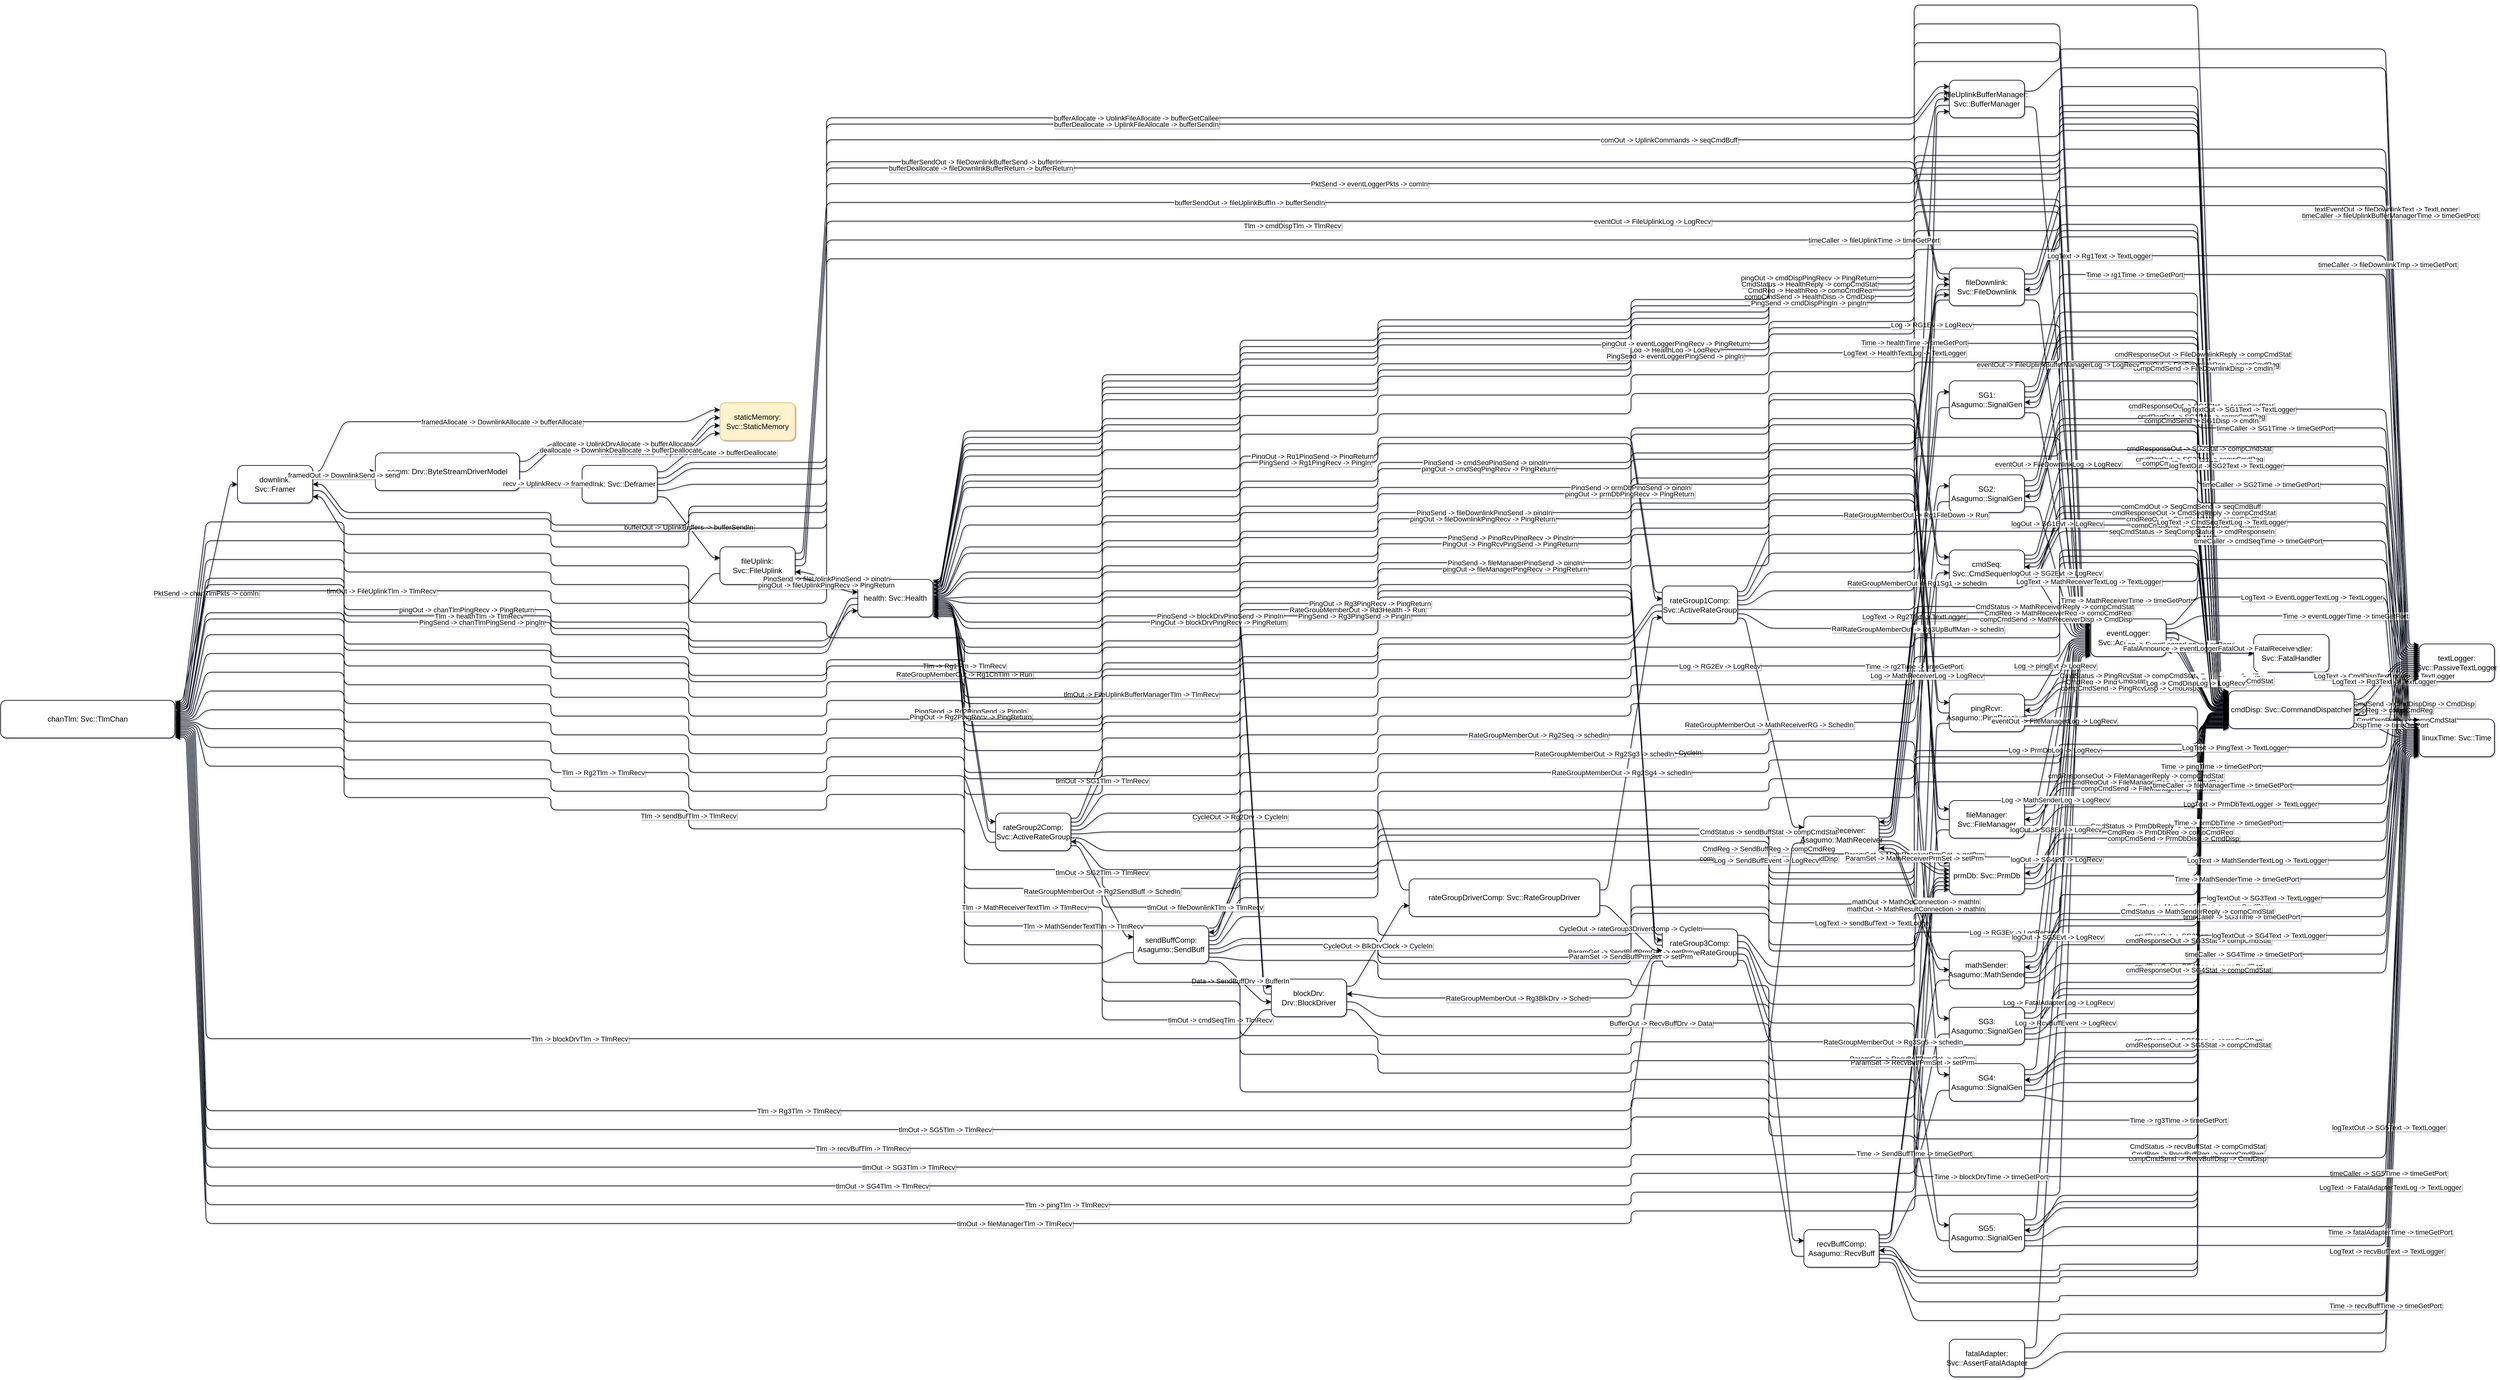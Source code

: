 <mxfile compressed="false" version="14.6.13" type="device">
  <diagram id="Top" name="Top">
    <mxGraphModel dx="6307" dy="4942" grid="1" gridSize="10" guides="1" tooltips="1" connect="1" arrows="1" fold="1" page="1" pageScale="1" pageWidth="827" pageHeight="1169" math="0" shadow="1">
      <root>
        <mxCell id="0" />
        <mxCell id="1" parent="0" />
        <object label="chanTlm: Svc::TlmChan" id="chanTlm">
          <mxCell style="rounded=1;whiteSpace=wrap;html=1;" parent="1" vertex="1">
            <mxGeometry y="1110" width="278.02" height="60" as="geometry" />
          </mxCell>
        </object>
        <object label="prmDb: Svc::PrmDb" id="prmDb">
          <mxCell style="rounded=1;whiteSpace=wrap;html=1;" parent="1" vertex="1">
            <mxGeometry x="3110.02" y="1360" width="120" height="60" as="geometry" />
          </mxCell>
        </object>
        <object label="cmdSeq: Svc::CmdSequencer" id="cmdSeq">
          <mxCell style="rounded=1;whiteSpace=wrap;html=1;" parent="1" vertex="1">
            <mxGeometry x="3110.02" y="870" width="120" height="60" as="geometry" />
          </mxCell>
        </object>
        <object label="eventLogger: Svc::ActiveLogger" id="eventLogger">
          <mxCell style="rounded=1;whiteSpace=wrap;html=1;" parent="1" vertex="1">
            <mxGeometry x="3336.02" y="980" width="120" height="60" as="geometry" />
          </mxCell>
        </object>
        <object label="health: Svc::Health" id="health">
          <mxCell style="rounded=1;whiteSpace=wrap;html=1;" parent="1" vertex="1">
            <mxGeometry x="1368.02" y="917" width="120" height="60" as="geometry" />
          </mxCell>
        </object>
        <object label="fileUplink: Svc::FileUplink" id="fileUplink">
          <mxCell style="rounded=1;whiteSpace=wrap;html=1;" parent="1" vertex="1">
            <mxGeometry x="1148.02" y="865" width="120" height="60" as="geometry" />
          </mxCell>
        </object>
        <object label="fileUplinkBufferManager: Svc::BufferManager" id="fileUplinkBufferManager">
          <mxCell style="rounded=1;whiteSpace=wrap;html=1;" parent="1" vertex="1">
            <mxGeometry x="3110.02" y="120" width="120" height="60" as="geometry" />
          </mxCell>
        </object>
        <object label="fileDownlink: Svc::FileDownlink" id="fileDownlink">
          <mxCell style="rounded=1;whiteSpace=wrap;html=1;" parent="1" vertex="1">
            <mxGeometry x="3110.02" y="420" width="120" height="60" as="geometry" />
          </mxCell>
        </object>
        <object label="fileManager: Svc::FileManager" id="fileManager">
          <mxCell style="rounded=1;whiteSpace=wrap;html=1;" parent="1" vertex="1">
            <mxGeometry x="3110.02" y="1270" width="120" height="60" as="geometry" />
          </mxCell>
        </object>
        <object label="textLogger: Svc::PassiveTextLogger" id="textLogger">
          <mxCell style="rounded=1;whiteSpace=wrap;html=1;" parent="1" vertex="1">
            <mxGeometry x="3860.02" y="1020" width="120" height="60" as="geometry" />
          </mxCell>
        </object>
        <object label="fatalAdapter: Svc::AssertFatalAdapter" id="fatalAdapter">
          <mxCell style="rounded=1;whiteSpace=wrap;html=1;" parent="1" vertex="1">
            <mxGeometry x="3110.02" y="2130" width="120" height="60" as="geometry" />
          </mxCell>
        </object>
        <object label="fatalHandler: Svc::FatalHandler" id="fatalHandler">
          <mxCell style="rounded=1;whiteSpace=wrap;html=1;" parent="1" vertex="1">
            <mxGeometry x="3596.02" y="1005" width="120" height="60" as="geometry" />
          </mxCell>
        </object>
        <object label="linuxTime: Svc::Time" id="linuxTime">
          <mxCell style="rounded=1;whiteSpace=wrap;html=1;" parent="1" vertex="1">
            <mxGeometry x="3860.02" y="1140" width="120" height="60" as="geometry" />
          </mxCell>
        </object>
        <object label="staticMemory: Svc::StaticMemory" id="staticMemory">
          <mxCell style="rounded=1;whiteSpace=wrap;html=1;fillColor=#fff2cc;strokeColor=#d6b656;" parent="1" vertex="1">
            <mxGeometry x="1148.02" y="635" width="120" height="60" as="geometry" />
          </mxCell>
        </object>
        <object label="downlink: Svc::Framer" id="downlink">
          <mxCell style="rounded=1;whiteSpace=wrap;html=1;" parent="1" vertex="1">
            <mxGeometry x="378.02" y="735" width="120" height="60" as="geometry" />
          </mxCell>
        </object>
        <object label="uplink: Svc::Deframer" id="uplink">
          <mxCell style="rounded=1;whiteSpace=wrap;html=1;" parent="1" vertex="1">
            <mxGeometry x="928.02" y="735" width="120" height="60" as="geometry" />
          </mxCell>
        </object>
        <object label="mathSender: Asagumo::MathSender" id="mathSender">
          <mxCell style="rounded=1;whiteSpace=wrap;html=1;" parent="1" vertex="1">
            <mxGeometry x="3110.02" y="1510" width="120" height="60" as="geometry" />
          </mxCell>
        </object>
        <object label="mathReceiver: Asagumo::MathReceiver" id="mathReceiver">
          <mxCell style="rounded=1;whiteSpace=wrap;html=1;" parent="1" vertex="1">
            <mxGeometry x="2878.02" y="1295" width="120" height="60" as="geometry" />
          </mxCell>
        </object>
        <object label="comm: Drv::ByteStreamDriverModel" id="comm">
          <mxCell style="rounded=1;whiteSpace=wrap;html=1;" parent="1" vertex="1">
            <mxGeometry x="598.02" y="715" width="230" height="60" as="geometry" />
          </mxCell>
        </object>
        <object label="rateGroupDriverComp: Svc::RateGroupDriver" id="rateGroupDriverComp">
          <mxCell style="rounded=1;whiteSpace=wrap;html=1;" parent="1" vertex="1">
            <mxGeometry x="2248.02" y="1395" width="304" height="60" as="geometry" />
          </mxCell>
        </object>
        <object label="rateGroup1Comp: Svc::ActiveRateGroup" id="rateGroup1Comp">
          <mxCell style="rounded=1;whiteSpace=wrap;html=1;" parent="1" vertex="1">
            <mxGeometry x="2652.02" y="927.5" width="120" height="60" as="geometry" />
          </mxCell>
        </object>
        <object label="rateGroup2Comp: Svc::ActiveRateGroup" id="rateGroup2Comp">
          <mxCell style="rounded=1;whiteSpace=wrap;html=1;" parent="1" vertex="1">
            <mxGeometry x="1588.02" y="1290" width="120" height="60" as="geometry" />
          </mxCell>
        </object>
        <object label="rateGroup3Comp: Svc::ActiveRateGroup" id="rateGroup3Comp">
          <mxCell style="rounded=1;whiteSpace=wrap;html=1;" parent="1" vertex="1">
            <mxGeometry x="2652.02" y="1475" width="120" height="60" as="geometry" />
          </mxCell>
        </object>
        <object label="sendBuffComp: Asagumo::SendBuff" id="sendBuffComp">
          <mxCell style="rounded=1;whiteSpace=wrap;html=1;" parent="1" vertex="1">
            <mxGeometry x="1808.02" y="1470" width="120" height="60" as="geometry" />
          </mxCell>
        </object>
        <object label="recvBuffComp: Asagumo::RecvBuff" id="recvBuffComp">
          <mxCell style="rounded=1;whiteSpace=wrap;html=1;" parent="1" vertex="1">
            <mxGeometry x="2878.02" y="1955" width="120" height="60" as="geometry" />
          </mxCell>
        </object>
        <object label="pingRcvr: Asagumo::PingReceiver" id="pingRcvr">
          <mxCell style="rounded=1;whiteSpace=wrap;html=1;" parent="1" vertex="1">
            <mxGeometry x="3110.02" y="1100" width="120" height="60" as="geometry" />
          </mxCell>
        </object>
        <object label="SG1: Asagumo::SignalGen" id="SG1">
          <mxCell style="rounded=1;whiteSpace=wrap;html=1;" parent="1" vertex="1">
            <mxGeometry x="3110.02" y="600" width="120" height="60" as="geometry" />
          </mxCell>
        </object>
        <object label="SG3: Asagumo::SignalGen" id="SG3">
          <mxCell style="rounded=1;whiteSpace=wrap;html=1;" parent="1" vertex="1">
            <mxGeometry x="3110.02" y="1600" width="120" height="60" as="geometry" />
          </mxCell>
        </object>
        <object label="SG2: Asagumo::SignalGen" id="SG2">
          <mxCell style="rounded=1;whiteSpace=wrap;html=1;" parent="1" vertex="1">
            <mxGeometry x="3110.02" y="750" width="120" height="60" as="geometry" />
          </mxCell>
        </object>
        <object label="SG5: Asagumo::SignalGen" id="SG5">
          <mxCell style="rounded=1;whiteSpace=wrap;html=1;" parent="1" vertex="1">
            <mxGeometry x="3110.02" y="1930" width="120" height="60" as="geometry" />
          </mxCell>
        </object>
        <object label="SG4: Asagumo::SignalGen" id="SG4">
          <mxCell style="rounded=1;whiteSpace=wrap;html=1;" parent="1" vertex="1">
            <mxGeometry x="3110.02" y="1690" width="120" height="60" as="geometry" />
          </mxCell>
        </object>
        <object label="blockDrv: Drv::BlockDriver" id="blockDrv">
          <mxCell style="rounded=1;whiteSpace=wrap;html=1;" parent="1" vertex="1">
            <mxGeometry x="2028.02" y="1555" width="120" height="60" as="geometry" />
          </mxCell>
        </object>
        <object label="allocate -&gt; UplinkDrvAllocate -&gt; bufferAllocate" source="comm" target="staticMemory" id="383ac05aff5d53542c50672d0790afb6">
          <mxCell style="endArrow=classic;noEdgeStyle=1;orthogonal=1;" parent="1" source="comm" target="staticMemory" edge="1">
            <mxGeometry relative="1" as="geometry">
              <Array as="points">
                <mxPoint x="840.02" y="728.333" />
                <mxPoint x="878.02" y="700" />
                <mxPoint x="1098.02" y="700" />
                <mxPoint x="1134.02" y="658.75" />
              </Array>
            </mxGeometry>
          </mxCell>
        </object>
        <object label="recv -&gt; UplinkRecv -&gt; framedIn" source="comm" target="uplink" id="3b0000e46279f615c842e442ab32df36">
          <mxCell style="endArrow=classic;noEdgeStyle=1;orthogonal=1;" parent="1" source="comm" target="uplink" edge="1">
            <mxGeometry relative="1" as="geometry">
              <Array as="points">
                <mxPoint x="842.02" y="761.667" />
                <mxPoint x="916.02" y="765" />
              </Array>
            </mxGeometry>
          </mxCell>
        </object>
        <object label="framedDeallocate -&gt; UplinkDeallocate -&gt; bufferDeallocate" source="uplink" target="staticMemory" id="c07dfe6210019a17344740f7922036d5">
          <mxCell style="endArrow=classic;noEdgeStyle=1;orthogonal=1;" parent="1" source="uplink" target="staticMemory" edge="1">
            <mxGeometry relative="1" as="geometry">
              <Array as="points">
                <mxPoint x="1060.02" y="745" />
                <mxPoint x="1134.02" y="683.75" />
              </Array>
            </mxGeometry>
          </mxCell>
        </object>
        <object label="bufferAllocate -&gt; UplinkFileAllocate -&gt; bufferGetCallee" source="uplink" target="fileUplinkBufferManager" id="d515dbef6699c41866329cee5033c541">
          <mxCell style="endArrow=classic;noEdgeStyle=1;orthogonal=1;" parent="1" source="uplink" target="fileUplinkBufferManager" edge="1">
            <mxGeometry relative="1" as="geometry">
              <Array as="points">
                <mxPoint x="1062.02" y="755" />
                <mxPoint x="1098.02" y="730" />
                <mxPoint x="1318.02" y="730" />
                <mxPoint x="1318.02" y="180" />
                <mxPoint x="1538.02" y="180" />
                <mxPoint x="1538.02" y="180" />
                <mxPoint x="1758.02" y="180" />
                <mxPoint x="1758.02" y="180" />
                <mxPoint x="1978.02" y="180" />
                <mxPoint x="1978.02" y="180" />
                <mxPoint x="2198.02" y="180" />
                <mxPoint x="2198.02" y="180" />
                <mxPoint x="2602.02" y="180" />
                <mxPoint x="2602.02" y="180" />
                <mxPoint x="2822.02" y="180" />
                <mxPoint x="2822.02" y="180" />
                <mxPoint x="3054.02" y="180" />
                <mxPoint x="3092.02" y="130" />
              </Array>
            </mxGeometry>
          </mxCell>
        </object>
        <object label="comOut -&gt; UplinkCommands -&gt; seqCmdBuff" source="uplink" target="cmdDisp" id="e6fce0d3c12b7eba70fc2a21f5acaaaf">
          <mxCell style="endArrow=classic;noEdgeStyle=1;orthogonal=1;" parent="1" source="uplink" target="cmdDisp" edge="1">
            <mxGeometry relative="1" as="geometry">
              <Array as="points">
                <mxPoint x="1064.02" y="775" />
                <mxPoint x="1098.02" y="765" />
                <mxPoint x="1318.02" y="765" />
                <mxPoint x="1318.02" y="215" />
                <mxPoint x="1538.02" y="215" />
                <mxPoint x="1538.02" y="215" />
                <mxPoint x="1758.02" y="215" />
                <mxPoint x="1758.02" y="215" />
                <mxPoint x="1978.02" y="215" />
                <mxPoint x="1978.02" y="215" />
                <mxPoint x="2198.02" y="215" />
                <mxPoint x="2198.02" y="215" />
                <mxPoint x="2602.02" y="215" />
                <mxPoint x="2602.02" y="215" />
                <mxPoint x="2822.02" y="215" />
                <mxPoint x="2822.02" y="215" />
                <mxPoint x="3054.02" y="215" />
                <mxPoint x="3054.02" />
                <mxPoint x="3286.02" />
                <mxPoint x="3286.02" />
                <mxPoint x="3506.02" />
                <mxPoint x="3544.02" y="1095.536" />
              </Array>
            </mxGeometry>
          </mxCell>
        </object>
        <object label="bufferOut -&gt; UplinkBuffers -&gt; bufferSendIn" source="uplink" target="fileUplink" id="ed776676f9cd40f7f756d89c97a764e4">
          <mxCell style="endArrow=classic;noEdgeStyle=1;orthogonal=1;" parent="1" source="uplink" target="fileUplink" edge="1">
            <mxGeometry relative="1" as="geometry">
              <Array as="points">
                <mxPoint x="1062.02" y="785" />
                <mxPoint x="1136.02" y="882.5" />
              </Array>
            </mxGeometry>
          </mxCell>
        </object>
        <object label="bufferDeallocate -&gt; UplinkFileAllocate -&gt; bufferSendIn" source="uplink" target="fileUplinkBufferManager" id="f15c277ee928a05081a461e9e1ca2b60">
          <mxCell style="endArrow=classic;noEdgeStyle=1;orthogonal=1;" parent="1" source="uplink" target="fileUplinkBufferManager" edge="1">
            <mxGeometry relative="1" as="geometry">
              <Array as="points">
                <mxPoint x="1062.02" y="765" />
                <mxPoint x="1098.02" y="740" />
                <mxPoint x="1318.02" y="740" />
                <mxPoint x="1318.02" y="190" />
                <mxPoint x="1538.02" y="190" />
                <mxPoint x="1538.02" y="190" />
                <mxPoint x="1758.02" y="190" />
                <mxPoint x="1758.02" y="190" />
                <mxPoint x="1978.02" y="190" />
                <mxPoint x="1978.02" y="190" />
                <mxPoint x="2198.02" y="190" />
                <mxPoint x="2198.02" y="190" />
                <mxPoint x="2602.02" y="190" />
                <mxPoint x="2602.02" y="190" />
                <mxPoint x="2822.02" y="190" />
                <mxPoint x="2822.02" y="190" />
                <mxPoint x="3054.02" y="190" />
                <mxPoint x="3092.02" y="140" />
              </Array>
            </mxGeometry>
          </mxCell>
        </object>
        <object label="bufferSendOut -&gt; fileUplinkBuffIn -&gt; bufferSendIn" source="fileUplink" target="fileUplinkBufferManager" id="4c5267d45630855c31d900d69c6b2bb2">
          <mxCell style="endArrow=classic;noEdgeStyle=1;orthogonal=1;" parent="1" source="fileUplink" target="fileUplinkBufferManager" edge="1">
            <mxGeometry relative="1" as="geometry">
              <Array as="points">
                <mxPoint x="1280.02" y="875" />
                <mxPoint x="1318.02" y="315" />
                <mxPoint x="1538.02" y="315" />
                <mxPoint x="1538.02" y="315" />
                <mxPoint x="1758.02" y="315" />
                <mxPoint x="1758.02" y="315" />
                <mxPoint x="1978.02" y="315" />
                <mxPoint x="1978.02" y="315" />
                <mxPoint x="2198.02" y="315" />
                <mxPoint x="2198.02" y="315" />
                <mxPoint x="2602.02" y="315" />
                <mxPoint x="2602.02" y="315" />
                <mxPoint x="2822.02" y="315" />
                <mxPoint x="2822.02" y="315" />
                <mxPoint x="3054.02" y="315" />
                <mxPoint x="3090.02" y="150" />
              </Array>
            </mxGeometry>
          </mxCell>
        </object>
        <object label="framedAllocate -&gt; DownlinkAllocate -&gt; bufferAllocate" source="downlink" target="staticMemory" id="0f23d85e625c54df2ff004b42dafa1db">
          <mxCell style="endArrow=classic;noEdgeStyle=1;orthogonal=1;" parent="1" source="downlink" target="staticMemory" edge="1">
            <mxGeometry relative="1" as="geometry">
              <Array as="points">
                <mxPoint x="510.02" y="745" />
                <mxPoint x="548.02" y="665" />
                <mxPoint x="878.02" y="665" />
                <mxPoint x="878.02" y="665" />
                <mxPoint x="1098.02" y="665" />
                <mxPoint x="1136.02" y="646.25" />
              </Array>
            </mxGeometry>
          </mxCell>
        </object>
        <object label="framedOut -&gt; DownlinkSend -&gt; send" source="downlink" target="comm" id="4634bba18f83ccfc9e2e45e1db5af0d2">
          <mxCell style="endArrow=classic;noEdgeStyle=1;orthogonal=1;" parent="1" source="downlink" target="comm" edge="1">
            <mxGeometry relative="1" as="geometry">
              <Array as="points">
                <mxPoint x="512.02" y="755" />
                <mxPoint x="586.02" y="745" />
              </Array>
            </mxGeometry>
          </mxCell>
        </object>
        <object label="deallocate -&gt; DownlinkDeallocate -&gt; bufferDeallocate" source="comm" target="staticMemory" id="0aab7376b660d93961c5ac913e10d3f8">
          <mxCell style="endArrow=classic;noEdgeStyle=1;orthogonal=1;" parent="1" source="comm" target="staticMemory" edge="1">
            <mxGeometry relative="1" as="geometry">
              <Array as="points">
                <mxPoint x="840.02" y="745" />
                <mxPoint x="878.02" y="710" />
                <mxPoint x="1098.02" y="710" />
                <mxPoint x="1134.02" y="671.25" />
              </Array>
            </mxGeometry>
          </mxCell>
        </object>
        <object label="PktSend -&gt; eventLoggerPkts -&gt; comIn" source="eventLogger" target="downlink" id="da0d72414564480d620434479296640c">
          <mxCell style="endArrow=classic;noEdgeStyle=1;orthogonal=1;" parent="1" source="eventLogger" target="downlink" edge="1">
            <mxGeometry relative="1" as="geometry">
              <Array as="points">
                <mxPoint x="3324.02" y="981.25" />
                <mxPoint x="3286.02" y="30" />
                <mxPoint x="3054.02" y="30" />
                <mxPoint x="3054.02" y="285" />
                <mxPoint x="2822.02" y="285" />
                <mxPoint x="2822.02" y="285" />
                <mxPoint x="2602.02" y="285" />
                <mxPoint x="2602.02" y="285" />
                <mxPoint x="2198.02" y="285" />
                <mxPoint x="2198.02" y="285" />
                <mxPoint x="1978.02" y="285" />
                <mxPoint x="1978.02" y="285" />
                <mxPoint x="1758.02" y="285" />
                <mxPoint x="1758.02" y="285" />
                <mxPoint x="1538.02" y="285" />
                <mxPoint x="1538.02" y="285" />
                <mxPoint x="1318.02" y="285" />
                <mxPoint x="1318.02" y="835" />
                <mxPoint x="1098.02" y="835" />
                <mxPoint x="1098.02" y="865" />
                <mxPoint x="878.02" y="865" />
                <mxPoint x="878.02" y="845" />
                <mxPoint x="548.02" y="845" />
                <mxPoint x="512.02" y="785" />
              </Array>
            </mxGeometry>
          </mxCell>
        </object>
        <object label="PktSend -&gt; chanTlmPkts -&gt; comIn" source="chanTlm" target="downlink" id="377f219e4a99b8e11c942601d5179c66">
          <mxCell style="endArrow=classic;noEdgeStyle=1;orthogonal=1;" parent="1" source="chanTlm" target="downlink" edge="1">
            <mxGeometry relative="1" as="geometry">
              <Array as="points">
                <mxPoint x="290.02" y="1111.2" />
                <mxPoint x="366.02" y="765" />
              </Array>
            </mxGeometry>
          </mxCell>
        </object>
        <object label="bufferSendOut -&gt; fileDownlinkBufferSend -&gt; bufferIn" source="fileDownlink" target="downlink" id="470c3409d407736b1c160145a437661b">
          <mxCell style="endArrow=classic;noEdgeStyle=1;orthogonal=1;" parent="1" source="fileDownlink" target="downlink" edge="1">
            <mxGeometry relative="1" as="geometry">
              <Array as="points">
                <mxPoint x="3092.02" y="429.167" />
                <mxPoint x="3054.02" y="250" />
                <mxPoint x="2822.02" y="250" />
                <mxPoint x="2822.02" y="250" />
                <mxPoint x="2602.02" y="250" />
                <mxPoint x="2602.02" y="250" />
                <mxPoint x="2198.02" y="250" />
                <mxPoint x="2198.02" y="250" />
                <mxPoint x="1978.02" y="250" />
                <mxPoint x="1978.02" y="250" />
                <mxPoint x="1758.02" y="250" />
                <mxPoint x="1758.02" y="250" />
                <mxPoint x="1538.02" y="250" />
                <mxPoint x="1538.02" y="250" />
                <mxPoint x="1318.02" y="250" />
                <mxPoint x="1318.02" y="800" />
                <mxPoint x="1098.02" y="800" />
                <mxPoint x="1098.02" y="830" />
                <mxPoint x="878.02" y="830" />
                <mxPoint x="878.02" y="810" />
                <mxPoint x="548.02" y="810" />
                <mxPoint x="514.02" y="765" />
              </Array>
            </mxGeometry>
          </mxCell>
        </object>
        <object label="bufferDeallocate -&gt; fileDownlinkBufferReturn -&gt; bufferReturn" source="downlink" target="fileDownlink" id="66d4926d220dfd23604fc6cc69483cf6">
          <mxCell style="endArrow=classic;noEdgeStyle=1;orthogonal=1;" parent="1" source="downlink" target="fileDownlink" edge="1">
            <mxGeometry relative="1" as="geometry">
              <Array as="points">
                <mxPoint x="514.02" y="775" />
                <mxPoint x="548.02" y="820" />
                <mxPoint x="878.02" y="820" />
                <mxPoint x="878.02" y="840" />
                <mxPoint x="1098.02" y="840" />
                <mxPoint x="1098.02" y="810" />
                <mxPoint x="1318.02" y="810" />
                <mxPoint x="1318.02" y="260" />
                <mxPoint x="1538.02" y="260" />
                <mxPoint x="1538.02" y="260" />
                <mxPoint x="1758.02" y="260" />
                <mxPoint x="1758.02" y="260" />
                <mxPoint x="1978.02" y="260" />
                <mxPoint x="1978.02" y="260" />
                <mxPoint x="2198.02" y="260" />
                <mxPoint x="2198.02" y="260" />
                <mxPoint x="2602.02" y="260" />
                <mxPoint x="2602.02" y="260" />
                <mxPoint x="2822.02" y="260" />
                <mxPoint x="2822.02" y="260" />
                <mxPoint x="3054.02" y="260" />
                <mxPoint x="3092.02" y="437.5" />
              </Array>
            </mxGeometry>
          </mxCell>
        </object>
        <object label="CmdReg -&gt; EventLoggerReg -&gt; compCmdReg" source="eventLogger" target="cmdDisp" id="758fe41eda9f390c676a26e372cc7520">
          <mxCell style="endArrow=classic;noEdgeStyle=1;orthogonal=1;" parent="1" source="eventLogger" target="cmdDisp" edge="1">
            <mxGeometry relative="1" as="geometry">
              <Array as="points">
                <mxPoint x="3474.02" y="1010.0" />
                <mxPoint x="3528.02" y="1121.25" />
              </Array>
            </mxGeometry>
          </mxCell>
        </object>
        <object label="CmdReg -&gt; CmdDispReg -&gt; compCmdReg" source="cmdDisp" target="cmdDisp" id="67aeffe5e14c6c053572af70ac2ad944">
          <mxCell style="endArrow=classic;noEdgeStyle=1;" parent="1" source="cmdDisp" target="cmdDisp" edge="1">
            <mxGeometry relative="1" as="geometry" />
          </mxCell>
        </object>
        <object label="CmdReg -&gt; HealthReg -&gt; compCmdReg" source="health" target="cmdDisp" id="46e2d7749113009b08bfc88c29dd7d0e">
          <mxCell style="endArrow=classic;noEdgeStyle=1;orthogonal=1;" parent="1" source="health" target="cmdDisp" edge="1">
            <mxGeometry relative="1" as="geometry">
              <Array as="points">
                <mxPoint x="1500.02" y="918.034" />
                <mxPoint x="1538.02" y="700" />
                <mxPoint x="1758.02" y="700" />
                <mxPoint x="1758.02" y="610" />
                <mxPoint x="1978.02" y="610" />
                <mxPoint x="1978.02" y="555" />
                <mxPoint x="2198.02" y="555" />
                <mxPoint x="2198.02" y="522.5" />
                <mxPoint x="2602.02" y="522.5" />
                <mxPoint x="2602.02" y="490" />
                <mxPoint x="2822.02" y="490" />
                <mxPoint x="2822.02" y="455" />
                <mxPoint x="3054.02" y="455" />
                <mxPoint x="3054.02" y="260" />
                <mxPoint x="3286.02" y="260" />
                <mxPoint x="3286.02" y="180" />
                <mxPoint x="3506.02" y="180" />
                <mxPoint x="3540.02" y="1097.679" />
              </Array>
            </mxGeometry>
          </mxCell>
        </object>
        <object label="CmdReg -&gt; PrmDbReg -&gt; compCmdReg" source="prmDb" target="cmdDisp" id="0a5c01b78b6248a1c4d4edd87852a5a8">
          <mxCell style="endArrow=classic;noEdgeStyle=1;orthogonal=1;" parent="1" source="prmDb" target="cmdDisp" edge="1">
            <mxGeometry relative="1" as="geometry">
              <Array as="points">
                <mxPoint x="3250.02" y="1377.5" />
                <mxPoint x="3286.02" y="1320" />
                <mxPoint x="3506.02" y="1320" />
                <mxPoint x="3520.02" y="1135.179" />
              </Array>
            </mxGeometry>
          </mxCell>
        </object>
        <object label="cmdRegOut -&gt; CmdSeqReg -&gt; compCmdReg" source="cmdSeq" target="cmdDisp" id="851b0d2557103637b9bacc7d0c7fc648">
          <mxCell style="endArrow=classic;noEdgeStyle=1;orthogonal=1;" parent="1" source="cmdSeq" target="cmdDisp" edge="1">
            <mxGeometry relative="1" as="geometry">
              <Array as="points">
                <mxPoint x="3252.02" y="890.625" />
                <mxPoint x="3286.02" y="820" />
                <mxPoint x="3506.02" y="820" />
                <mxPoint x="3532.02" y="1112.679" />
              </Array>
            </mxGeometry>
          </mxCell>
        </object>
        <object label="cmdRegOut -&gt; FileDownlinkReg -&gt; compCmdReg" source="fileDownlink" target="cmdDisp" id="99545c2d524e797bea0e57599622212c">
          <mxCell style="endArrow=classic;noEdgeStyle=1;orthogonal=1;" parent="1" source="fileDownlink" target="cmdDisp" edge="1">
            <mxGeometry relative="1" as="geometry">
              <Array as="points">
                <mxPoint x="3252.02" y="445.833" />
                <mxPoint x="3286.02" y="360" />
                <mxPoint x="3506.02" y="360" />
                <mxPoint x="3538.02" y="1103.036" />
              </Array>
            </mxGeometry>
          </mxCell>
        </object>
        <object label="CmdReg -&gt; SendBuffReg -&gt; compCmdReg" source="sendBuffComp" target="cmdDisp" id="8e3428801370bc5c8d09ccea508b680a">
          <mxCell style="endArrow=classic;noEdgeStyle=1;orthogonal=1;" parent="1" source="sendBuffComp" target="cmdDisp" edge="1">
            <mxGeometry relative="1" as="geometry">
              <Array as="points">
                <mxPoint x="1940.02" y="1473.333" />
                <mxPoint x="1978.02" y="1385" />
                <mxPoint x="2198.02" y="1385" />
                <mxPoint x="2198.02" y="1325" />
                <mxPoint x="2602.02" y="1325" />
                <mxPoint x="2602.02" y="1325" />
                <mxPoint x="2822.02" y="1325" />
                <mxPoint x="2822.02" y="1395" />
                <mxPoint x="3054.02" y="1395" />
                <mxPoint x="3054.02" y="1200" />
                <mxPoint x="3286.02" y="1200" />
                <mxPoint x="3286.02" y="1190" />
                <mxPoint x="3506.02" y="1190" />
                <mxPoint x="3524.02" y="1128.75" />
              </Array>
            </mxGeometry>
          </mxCell>
        </object>
        <object label="CmdReg -&gt; RecvBuffReg -&gt; compCmdReg" source="recvBuffComp" target="cmdDisp" id="86fde97d780c432d4c8f9f90f7ea8830">
          <mxCell style="endArrow=classic;noEdgeStyle=1;orthogonal=1;" parent="1" source="recvBuffComp" target="cmdDisp" edge="1">
            <mxGeometry relative="1" as="geometry">
              <Array as="points">
                <mxPoint x="3020.02" y="1981.875" />
                <mxPoint x="3054.02" y="2030" />
                <mxPoint x="3286.02" y="2030" />
                <mxPoint x="3286.02" y="2020" />
                <mxPoint x="3506.02" y="2020" />
                <mxPoint x="3508.02" y="1152.321" />
              </Array>
            </mxGeometry>
          </mxCell>
        </object>
        <object label="cmdRegOut -&gt; SG1Reg -&gt; compCmdReg" source="SG1" target="cmdDisp" id="56c6f4b59ee83048cdf10edea07eb97e">
          <mxCell style="endArrow=classic;noEdgeStyle=1;orthogonal=1;" parent="1" source="SG1" target="cmdDisp" edge="1">
            <mxGeometry relative="1" as="geometry">
              <Array as="points">
                <mxPoint x="3252.02" y="625.833" />
                <mxPoint x="3286.02" y="530" />
                <mxPoint x="3506.02" y="530" />
                <mxPoint x="3536.02" y="1106.25" />
              </Array>
            </mxGeometry>
          </mxCell>
        </object>
        <object label="cmdRegOut -&gt; SG2Reg -&gt; compCmdReg" source="SG2" target="cmdDisp" id="8704d0df924c0c314128f888703b1e69">
          <mxCell style="endArrow=classic;noEdgeStyle=1;orthogonal=1;" parent="1" source="SG2" target="cmdDisp" edge="1">
            <mxGeometry relative="1" as="geometry">
              <Array as="points">
                <mxPoint x="3252.02" y="775.833" />
                <mxPoint x="3286.02" y="670" />
                <mxPoint x="3506.02" y="670" />
                <mxPoint x="3534.02" y="1109.464" />
              </Array>
            </mxGeometry>
          </mxCell>
        </object>
        <object label="cmdRegOut -&gt; SG3Reg -&gt; compCmdReg" source="SG3" target="cmdDisp" id="e3e4285c3f88f9f209155d2fd41c1c98">
          <mxCell style="endArrow=classic;noEdgeStyle=1;orthogonal=1;" parent="1" source="SG3" target="cmdDisp" edge="1">
            <mxGeometry relative="1" as="geometry">
              <Array as="points">
                <mxPoint x="3250.02" y="1617.5" />
                <mxPoint x="3286.02" y="1570" />
                <mxPoint x="3506.02" y="1570" />
                <mxPoint x="3516.02" y="1141.607" />
              </Array>
            </mxGeometry>
          </mxCell>
        </object>
        <object label="cmdRegOut -&gt; SG4Reg -&gt; compCmdReg" source="SG4" target="cmdDisp" id="d0b1b9a8bcc067a584a558c8ed310e15">
          <mxCell style="endArrow=classic;noEdgeStyle=1;orthogonal=1;" parent="1" source="SG4" target="cmdDisp" edge="1">
            <mxGeometry relative="1" as="geometry">
              <Array as="points">
                <mxPoint x="3250.02" y="1707.5" />
                <mxPoint x="3286.02" y="1680" />
                <mxPoint x="3506.02" y="1680" />
                <mxPoint x="3514.02" y="1144.821" />
              </Array>
            </mxGeometry>
          </mxCell>
        </object>
        <object label="cmdRegOut -&gt; SG5Reg -&gt; compCmdReg" source="SG5" target="cmdDisp" id="0185fed9382cc272b7d28cac725900fd">
          <mxCell style="endArrow=classic;noEdgeStyle=1;orthogonal=1;" parent="1" source="SG5" target="cmdDisp" edge="1">
            <mxGeometry relative="1" as="geometry">
              <Array as="points">
                <mxPoint x="3250.02" y="1947.5" />
                <mxPoint x="3286.02" y="1910" />
                <mxPoint x="3506.02" y="1910" />
                <mxPoint x="3510.02" y="1149.107" />
              </Array>
            </mxGeometry>
          </mxCell>
        </object>
        <object label="CmdReg -&gt; PingRcvReg -&gt; compCmdReg" source="pingRcvr" target="cmdDisp" id="70594b67c943b0e940746602b0556dad">
          <mxCell style="endArrow=classic;noEdgeStyle=1;orthogonal=1;" parent="1" source="pingRcvr" target="cmdDisp" edge="1">
            <mxGeometry relative="1" as="geometry">
              <Array as="points">
                <mxPoint x="3250.02" y="1117.5" />
                <mxPoint x="3286.02" y="1080" />
                <mxPoint x="3506.02" y="1080" />
                <mxPoint x="3526.02" y="1125.536" />
              </Array>
            </mxGeometry>
          </mxCell>
        </object>
        <object label="cmdRegOut -&gt; FileManagerReg -&gt; compCmdReg" source="fileManager" target="cmdDisp" id="9e5d15d22b3d4e31979adbb67b6125ff">
          <mxCell style="endArrow=classic;noEdgeStyle=1;orthogonal=1;" parent="1" source="fileManager" target="cmdDisp" edge="1">
            <mxGeometry relative="1" as="geometry">
              <Array as="points">
                <mxPoint x="3250.02" y="1290" />
                <mxPoint x="3286.02" y="1240" />
                <mxPoint x="3506.02" y="1240" />
                <mxPoint x="3522.02" y="1131.964" />
              </Array>
            </mxGeometry>
          </mxCell>
        </object>
        <object label="compCmdSend -&gt; EventLoggerDisp -&gt; CmdDisp" source="cmdDisp" target="eventLogger" id="3c9831add612714989ac6f53ae55dbe5">
          <mxCell style="endArrow=classic;noEdgeStyle=1;orthogonal=1;" parent="1" source="cmdDisp" target="eventLogger" edge="1">
            <mxGeometry relative="1" as="geometry">
              <Array as="points">
                <mxPoint x="3528.02" y="1122.321" />
                <mxPoint x="3474.02" y="1017.143" />
              </Array>
            </mxGeometry>
          </mxCell>
        </object>
        <object label="compCmdSend -&gt; CmdDispDisp -&gt; CmdDisp" source="cmdDisp" target="cmdDisp" id="b6a50a2c89b9d04d61d5c66aa05d4c21">
          <mxCell style="endArrow=classic;noEdgeStyle=1;" parent="1" source="cmdDisp" target="cmdDisp" edge="1">
            <mxGeometry x="-0.332" y="62" relative="1" as="geometry">
              <mxPoint as="offset" />
            </mxGeometry>
          </mxCell>
        </object>
        <object label="compCmdSend -&gt; HealthDisp -&gt; CmdDisp" source="cmdDisp" target="health" id="4c2d54a81b7e6331402615ef62e47e46">
          <mxCell style="endArrow=classic;noEdgeStyle=1;orthogonal=1;" parent="1" source="cmdDisp" target="health" edge="1">
            <mxGeometry relative="1" as="geometry">
              <Array as="points">
                <mxPoint x="3540.02" y="1098.75" />
                <mxPoint x="3506.02" y="190" />
                <mxPoint x="3286.02" y="190" />
                <mxPoint x="3286.02" y="270" />
                <mxPoint x="3054.02" y="270" />
                <mxPoint x="3054.02" y="465" />
                <mxPoint x="2822.02" y="465" />
                <mxPoint x="2822.02" y="500" />
                <mxPoint x="2602.02" y="500" />
                <mxPoint x="2602.02" y="532.5" />
                <mxPoint x="2198.02" y="532.5" />
                <mxPoint x="2198.02" y="565" />
                <mxPoint x="1978.02" y="565" />
                <mxPoint x="1978.02" y="620" />
                <mxPoint x="1758.02" y="620" />
                <mxPoint x="1758.02" y="710" />
                <mxPoint x="1538.02" y="710" />
                <mxPoint x="1500.02" y="920.103" />
              </Array>
            </mxGeometry>
          </mxCell>
        </object>
        <object label="compCmdSend -&gt; PrmDbDisp -&gt; CmdDisp" source="cmdDisp" target="prmDb" id="b7a05bba8bdd0a5fa08d70fa7e585553">
          <mxCell style="endArrow=classic;noEdgeStyle=1;orthogonal=1;" parent="1" source="cmdDisp" target="prmDb" edge="1">
            <mxGeometry relative="1" as="geometry">
              <Array as="points">
                <mxPoint x="3520.02" y="1136.25" />
                <mxPoint x="3506.02" y="1330" />
                <mxPoint x="3286.02" y="1330" />
                <mxPoint x="3250.02" y="1385.833" />
              </Array>
            </mxGeometry>
          </mxCell>
        </object>
        <object label="compCmdSend -&gt; CmdSeqDisp -&gt; cmdIn" source="cmdDisp" target="cmdSeq" id="7f8da1576489c2405f752395c8dbc311">
          <mxCell style="endArrow=classic;noEdgeStyle=1;orthogonal=1;" parent="1" source="cmdDisp" target="cmdSeq" edge="1">
            <mxGeometry relative="1" as="geometry">
              <Array as="points">
                <mxPoint x="3532.02" y="1113.75" />
                <mxPoint x="3506.02" y="830" />
                <mxPoint x="3286.02" y="830" />
                <mxPoint x="3252.02" y="896.875" />
              </Array>
            </mxGeometry>
          </mxCell>
        </object>
        <object label="compCmdSend -&gt; FileDownlinkDisp -&gt; cmdIn" source="cmdDisp" target="fileDownlink" id="adf881f564cc2a929604ddd9f5966694">
          <mxCell style="endArrow=classic;noEdgeStyle=1;orthogonal=1;" parent="1" source="cmdDisp" target="fileDownlink" edge="1">
            <mxGeometry relative="1" as="geometry">
              <Array as="points">
                <mxPoint x="3538.02" y="1104.107" />
                <mxPoint x="3506.02" y="370" />
                <mxPoint x="3286.02" y="370" />
                <mxPoint x="3252.02" y="454.167" />
              </Array>
            </mxGeometry>
          </mxCell>
        </object>
        <object label="compCmdSend -&gt; SendBuffDisp -&gt; CmdDisp" source="cmdDisp" target="sendBuffComp" id="40931762f541cf16464512600b81054a">
          <mxCell style="endArrow=classic;noEdgeStyle=1;orthogonal=1;" parent="1" source="cmdDisp" target="sendBuffComp" edge="1">
            <mxGeometry relative="1" as="geometry">
              <Array as="points">
                <mxPoint x="3524.02" y="1129.821" />
                <mxPoint x="3506.02" y="1200" />
                <mxPoint x="3286.02" y="1200" />
                <mxPoint x="3286.02" y="1210" />
                <mxPoint x="3054.02" y="1210" />
                <mxPoint x="3054.02" y="1405" />
                <mxPoint x="2822.02" y="1405" />
                <mxPoint x="2822.02" y="1335" />
                <mxPoint x="2602.02" y="1335" />
                <mxPoint x="2602.02" y="1335" />
                <mxPoint x="2198.02" y="1335" />
                <mxPoint x="2198.02" y="1395" />
                <mxPoint x="1978.02" y="1395" />
                <mxPoint x="1940.02" y="1480" />
              </Array>
            </mxGeometry>
          </mxCell>
        </object>
        <object label="compCmdSend -&gt; RecvBuffDisp -&gt; CmdDisp" source="cmdDisp" target="recvBuffComp" id="20746ab81135c3997a7cc4784c0f7659">
          <mxCell style="endArrow=classic;noEdgeStyle=1;orthogonal=1;" parent="1" source="cmdDisp" target="recvBuffComp" edge="1">
            <mxGeometry relative="1" as="geometry">
              <Array as="points">
                <mxPoint x="3508.02" y="1153.393" />
                <mxPoint x="3506.02" y="2030" />
                <mxPoint x="3286.02" y="2030" />
                <mxPoint x="3286.02" y="2040" />
                <mxPoint x="3054.02" y="2040" />
                <mxPoint x="3020.02" y="1988.125" />
              </Array>
            </mxGeometry>
          </mxCell>
        </object>
        <object label="compCmdSend -&gt; SG1Disp -&gt; cmdIn" source="cmdDisp" target="SG1" id="6e89f2eceebb7db03c2da615870ecbc8">
          <mxCell style="endArrow=classic;noEdgeStyle=1;orthogonal=1;" parent="1" source="cmdDisp" target="SG1" edge="1">
            <mxGeometry relative="1" as="geometry">
              <Array as="points">
                <mxPoint x="3536.02" y="1107.321" />
                <mxPoint x="3506.02" y="540" />
                <mxPoint x="3286.02" y="540" />
                <mxPoint x="3252.02" y="634.167" />
              </Array>
            </mxGeometry>
          </mxCell>
        </object>
        <object label="compCmdSend -&gt; SG2Disp -&gt; cmdIn" source="cmdDisp" target="SG2" id="df253560e27e4a6fc1c5a9a66ae8163f">
          <mxCell style="endArrow=classic;noEdgeStyle=1;orthogonal=1;" parent="1" source="cmdDisp" target="SG2" edge="1">
            <mxGeometry relative="1" as="geometry">
              <Array as="points">
                <mxPoint x="3534.02" y="1110.536" />
                <mxPoint x="3506.02" y="680" />
                <mxPoint x="3286.02" y="680" />
                <mxPoint x="3252.02" y="784.167" />
              </Array>
            </mxGeometry>
          </mxCell>
        </object>
        <object label="compCmdSend -&gt; SG3Disp -&gt; cmdIn" source="cmdDisp" target="SG3" id="7f8d1a568d99c6c144ad21e4e2b51d98">
          <mxCell style="endArrow=classic;noEdgeStyle=1;orthogonal=1;" parent="1" source="cmdDisp" target="SG3" edge="1">
            <mxGeometry relative="1" as="geometry">
              <Array as="points">
                <mxPoint x="3516.02" y="1142.679" />
                <mxPoint x="3506.02" y="1580" />
                <mxPoint x="3286.02" y="1580" />
                <mxPoint x="3250.02" y="1625.833" />
              </Array>
            </mxGeometry>
          </mxCell>
        </object>
        <object label="compCmdSend -&gt; SG4Disp -&gt; cmdIn" source="cmdDisp" target="SG4" id="54fcaeb205bbe611dd9a7a65ee0597ea">
          <mxCell style="endArrow=classic;noEdgeStyle=1;orthogonal=1;" parent="1" source="cmdDisp" target="SG4" edge="1">
            <mxGeometry relative="1" as="geometry">
              <Array as="points">
                <mxPoint x="3514.02" y="1145.893" />
                <mxPoint x="3506.02" y="1690" />
                <mxPoint x="3286.02" y="1690" />
                <mxPoint x="3250.02" y="1715.833" />
              </Array>
            </mxGeometry>
          </mxCell>
        </object>
        <object label="compCmdSend -&gt; SG5Disp -&gt; cmdIn" source="cmdDisp" target="SG5" id="bd19cd90886c33cecbba57d155bfc9d2">
          <mxCell style="endArrow=classic;noEdgeStyle=1;orthogonal=1;" parent="1" source="cmdDisp" target="SG5" edge="1">
            <mxGeometry relative="1" as="geometry">
              <Array as="points">
                <mxPoint x="3510.02" y="1150.179" />
                <mxPoint x="3506.02" y="1920" />
                <mxPoint x="3286.02" y="1920" />
                <mxPoint x="3250.02" y="1955.833" />
              </Array>
            </mxGeometry>
          </mxCell>
        </object>
        <object label="compCmdSend -&gt; PingRcvDisp -&gt; CmdDisp" source="cmdDisp" target="pingRcvr" id="870ce2834f9fedb875ab0a370efd786f">
          <mxCell style="endArrow=classic;noEdgeStyle=1;orthogonal=1;" parent="1" source="cmdDisp" target="pingRcvr" edge="1">
            <mxGeometry relative="1" as="geometry">
              <Array as="points">
                <mxPoint x="3526.02" y="1126.607" />
                <mxPoint x="3506.02" y="1090" />
                <mxPoint x="3286.02" y="1090" />
                <mxPoint x="3250.02" y="1125.833" />
              </Array>
            </mxGeometry>
          </mxCell>
        </object>
        <object label="compCmdSend -&gt; FileManagerDisp -&gt; cmdIn" source="cmdDisp" target="fileManager" id="5f3db72219605c4e5ff1762f3fd797df">
          <mxCell style="endArrow=classic;noEdgeStyle=1;orthogonal=1;" parent="1" source="cmdDisp" target="fileManager" edge="1">
            <mxGeometry relative="1" as="geometry">
              <Array as="points">
                <mxPoint x="3522.02" y="1133.036" />
                <mxPoint x="3506.02" y="1250" />
                <mxPoint x="3286.02" y="1250" />
                <mxPoint x="3250.02" y="1300" />
              </Array>
            </mxGeometry>
          </mxCell>
        </object>
        <object label="CmdStatus -&gt; EventLoggerReply -&gt; compCmdStat" source="eventLogger" target="cmdDisp" id="98bda93a5a8efe7091be0909350c1b44">
          <mxCell style="endArrow=classic;noEdgeStyle=1;orthogonal=1;" parent="1" source="eventLogger" target="cmdDisp" edge="1">
            <mxGeometry relative="1" as="geometry">
              <Array as="points">
                <mxPoint x="3474.02" y="1024.286" />
                <mxPoint x="3528.02" y="1123.393" />
              </Array>
            </mxGeometry>
          </mxCell>
        </object>
        <object label="cmdResponseOut -&gt; CmdSeqReply -&gt; compCmdStat" source="cmdSeq" target="cmdDisp" id="38d1874fd16d715a7a8865998e599dee">
          <mxCell style="endArrow=classic;noEdgeStyle=1;orthogonal=1;" parent="1" source="cmdSeq" target="cmdDisp" edge="1">
            <mxGeometry relative="1" as="geometry">
              <Array as="points">
                <mxPoint x="3252.02" y="903.125" />
                <mxPoint x="3286.02" y="810" />
                <mxPoint x="3506.02" y="810" />
                <mxPoint x="3532.02" y="1114.821" />
              </Array>
            </mxGeometry>
          </mxCell>
        </object>
        <object label="CmdStatus -&gt; PrmDbReply -&gt; compCmdStat" source="prmDb" target="cmdDisp" id="6f34b39cc1e7c0bd8e075af432be1f74">
          <mxCell style="endArrow=classic;noEdgeStyle=1;orthogonal=1;" parent="1" source="prmDb" target="cmdDisp" edge="1">
            <mxGeometry relative="1" as="geometry">
              <Array as="points">
                <mxPoint x="3250.02" y="1394.167" />
                <mxPoint x="3286.02" y="1310" />
                <mxPoint x="3506.02" y="1310" />
                <mxPoint x="3520.02" y="1137.321" />
              </Array>
            </mxGeometry>
          </mxCell>
        </object>
        <object label="CmdStatus -&gt; CmdDispReply -&gt; compCmdStat" source="cmdDisp" target="cmdDisp" id="687619de724b8ff08142a994d29bc428">
          <mxCell style="endArrow=classic;noEdgeStyle=1;" parent="1" source="cmdDisp" target="cmdDisp" edge="1">
            <mxGeometry x="0.332" y="29" relative="1" as="geometry">
              <mxPoint x="31" y="-23" as="offset" />
            </mxGeometry>
          </mxCell>
        </object>
        <object label="CmdStatus -&gt; HealthReply -&gt; compCmdStat" source="health" target="cmdDisp" id="a41f795d8d6dfd250909309565220a6b">
          <mxCell style="endArrow=classic;noEdgeStyle=1;orthogonal=1;" parent="1" source="health" target="cmdDisp" edge="1">
            <mxGeometry relative="1" as="geometry">
              <Array as="points">
                <mxPoint x="1500.02" y="922.172" />
                <mxPoint x="1538.02" y="690" />
                <mxPoint x="1758.02" y="690" />
                <mxPoint x="1758.02" y="600" />
                <mxPoint x="1978.02" y="600" />
                <mxPoint x="1978.02" y="545" />
                <mxPoint x="2198.02" y="545" />
                <mxPoint x="2198.02" y="512.5" />
                <mxPoint x="2602.02" y="512.5" />
                <mxPoint x="2602.02" y="480" />
                <mxPoint x="2822.02" y="480" />
                <mxPoint x="2822.02" y="445" />
                <mxPoint x="3054.02" y="445" />
                <mxPoint x="3054.02" y="250" />
                <mxPoint x="3286.02" y="250" />
                <mxPoint x="3286.02" y="170" />
                <mxPoint x="3506.02" y="170" />
                <mxPoint x="3540.02" y="1099.821" />
              </Array>
            </mxGeometry>
          </mxCell>
        </object>
        <object label="cmdResponseOut -&gt; FileDownlinkReply -&gt; compCmdStat" source="fileDownlink" target="cmdDisp" id="baa916d799c3ef46bb9d5a53f000a6c3">
          <mxCell style="endArrow=classic;noEdgeStyle=1;orthogonal=1;" parent="1" source="fileDownlink" target="cmdDisp" edge="1">
            <mxGeometry relative="1" as="geometry">
              <Array as="points">
                <mxPoint x="3252.02" y="462.5" />
                <mxPoint x="3286.02" y="350" />
                <mxPoint x="3506.02" y="350" />
                <mxPoint x="3538.02" y="1105.179" />
              </Array>
            </mxGeometry>
          </mxCell>
        </object>
        <object label="cmdResponseOut -&gt; FileManagerReply -&gt; compCmdStat" source="fileManager" target="cmdDisp" id="a564cbb955aa41fc16eb47d8f188f365">
          <mxCell style="endArrow=classic;noEdgeStyle=1;orthogonal=1;" parent="1" source="fileManager" target="cmdDisp" edge="1">
            <mxGeometry relative="1" as="geometry">
              <Array as="points">
                <mxPoint x="3250.02" y="1310" />
                <mxPoint x="3286.02" y="1230" />
                <mxPoint x="3506.02" y="1230" />
                <mxPoint x="3522.02" y="1134.107" />
              </Array>
            </mxGeometry>
          </mxCell>
        </object>
        <object label="CmdStatus -&gt; PingRcvStat -&gt; compCmdStat" source="pingRcvr" target="cmdDisp" id="e1a9ddc9777180c17b4188179ba5a6e8">
          <mxCell style="endArrow=classic;noEdgeStyle=1;orthogonal=1;" parent="1" source="pingRcvr" target="cmdDisp" edge="1">
            <mxGeometry relative="1" as="geometry">
              <Array as="points">
                <mxPoint x="3250.02" y="1134.167" />
                <mxPoint x="3286.02" y="1070" />
                <mxPoint x="3506.02" y="1070" />
                <mxPoint x="3526.02" y="1127.679" />
              </Array>
            </mxGeometry>
          </mxCell>
        </object>
        <object label="CmdStatus -&gt; recvBuffStat -&gt; compCmdStat" source="recvBuffComp" target="cmdDisp" id="b21cc1936459ce09fbbeea7a82b185cb">
          <mxCell style="endArrow=classic;noEdgeStyle=1;orthogonal=1;" parent="1" source="recvBuffComp" target="cmdDisp" edge="1">
            <mxGeometry relative="1" as="geometry">
              <Array as="points">
                <mxPoint x="3020.02" y="1994.375" />
                <mxPoint x="3054.02" y="2020" />
                <mxPoint x="3286.02" y="2020" />
                <mxPoint x="3286.02" y="2010" />
                <mxPoint x="3506.02" y="2010" />
                <mxPoint x="3508.02" y="1154.464" />
              </Array>
            </mxGeometry>
          </mxCell>
        </object>
        <object label="CmdStatus -&gt; sendBuffStat -&gt; compCmdStat" source="sendBuffComp" target="cmdDisp" id="e0f5a4049ef300392e211e3c0b77b54c">
          <mxCell style="endArrow=classic;noEdgeStyle=1;orthogonal=1;" parent="1" source="sendBuffComp" target="cmdDisp" edge="1">
            <mxGeometry relative="1" as="geometry">
              <Array as="points">
                <mxPoint x="1940.02" y="1486.667" />
                <mxPoint x="1978.02" y="1375" />
                <mxPoint x="2198.02" y="1375" />
                <mxPoint x="2198.02" y="1315" />
                <mxPoint x="2602.02" y="1315" />
                <mxPoint x="2602.02" y="1315" />
                <mxPoint x="2822.02" y="1315" />
                <mxPoint x="2822.02" y="1385" />
                <mxPoint x="3054.02" y="1385" />
                <mxPoint x="3054.02" y="1190" />
                <mxPoint x="3286.02" y="1190" />
                <mxPoint x="3286.02" y="1180" />
                <mxPoint x="3506.02" y="1180" />
                <mxPoint x="3524.02" y="1130.893" />
              </Array>
            </mxGeometry>
          </mxCell>
        </object>
        <object label="cmdResponseOut -&gt; SG1Stat -&gt; compCmdStat" source="SG1" target="cmdDisp" id="5314b37951a4aad9852dc3266c33417e">
          <mxCell style="endArrow=classic;noEdgeStyle=1;orthogonal=1;" parent="1" source="SG1" target="cmdDisp" edge="1">
            <mxGeometry relative="1" as="geometry">
              <Array as="points">
                <mxPoint x="3252.02" y="642.5" />
                <mxPoint x="3286.02" y="520" />
                <mxPoint x="3506.02" y="520" />
                <mxPoint x="3536.02" y="1108.393" />
              </Array>
            </mxGeometry>
          </mxCell>
        </object>
        <object label="cmdResponseOut -&gt; SG2Stat -&gt; compCmdStat" source="SG2" target="cmdDisp" id="2afb84b5571c6b73dcb280240bc57306">
          <mxCell style="endArrow=classic;noEdgeStyle=1;orthogonal=1;" parent="1" source="SG2" target="cmdDisp" edge="1">
            <mxGeometry relative="1" as="geometry">
              <Array as="points">
                <mxPoint x="3252.02" y="792.5" />
                <mxPoint x="3286.02" y="660" />
                <mxPoint x="3506.02" y="660" />
                <mxPoint x="3534.02" y="1111.607" />
              </Array>
            </mxGeometry>
          </mxCell>
        </object>
        <object label="cmdResponseOut -&gt; SG3Stat -&gt; compCmdStat" source="SG3" target="cmdDisp" id="1333c9f08d63f9197113dddb676fa8b2">
          <mxCell style="endArrow=classic;noEdgeStyle=1;orthogonal=1;" parent="1" source="SG3" target="cmdDisp" edge="1">
            <mxGeometry relative="1" as="geometry">
              <Array as="points">
                <mxPoint x="3250.02" y="1634.167" />
                <mxPoint x="3286.02" y="1560" />
                <mxPoint x="3506.02" y="1560" />
                <mxPoint x="3516.02" y="1143.75" />
              </Array>
            </mxGeometry>
          </mxCell>
        </object>
        <object label="cmdResponseOut -&gt; SG4Stat -&gt; compCmdStat" source="SG4" target="cmdDisp" id="2e647974eb81dfbaa0c1cf70aa17bacb">
          <mxCell style="endArrow=classic;noEdgeStyle=1;orthogonal=1;" parent="1" source="SG4" target="cmdDisp" edge="1">
            <mxGeometry relative="1" as="geometry">
              <Array as="points">
                <mxPoint x="3250.02" y="1724.167" />
                <mxPoint x="3286.02" y="1670" />
                <mxPoint x="3506.02" y="1670" />
                <mxPoint x="3514.02" y="1146.964" />
              </Array>
            </mxGeometry>
          </mxCell>
        </object>
        <object label="cmdResponseOut -&gt; SG5Stat -&gt; compCmdStat" source="SG5" target="cmdDisp" id="60d1e24ee5876b53d9a4c8b13871727a">
          <mxCell style="endArrow=classic;noEdgeStyle=1;orthogonal=1;" parent="1" source="SG5" target="cmdDisp" edge="1">
            <mxGeometry relative="1" as="geometry">
              <Array as="points">
                <mxPoint x="3250.02" y="1964.167" />
                <mxPoint x="3286.02" y="1900" />
                <mxPoint x="3506.02" y="1900" />
                <mxPoint x="3510.02" y="1151.25" />
              </Array>
            </mxGeometry>
          </mxCell>
        </object>
        <object label="seqCmdStatus -&gt; SeqCompStatus -&gt; cmdResponseIn" source="cmdDisp" target="cmdSeq" id="8ac601f01729e4a57d8e7a8a11757cad">
          <mxCell style="endArrow=classic;noEdgeStyle=1;orthogonal=1;" parent="1" source="cmdDisp" target="cmdSeq" edge="1">
            <mxGeometry relative="1" as="geometry">
              <Array as="points">
                <mxPoint x="3532.02" y="1115.893" />
                <mxPoint x="3506.02" y="840" />
                <mxPoint x="3286.02" y="840" />
                <mxPoint x="3252.02" y="909.375" />
              </Array>
            </mxGeometry>
          </mxCell>
        </object>
        <object label="comCmdOut -&gt; SeqCmdSend -&gt; seqCmdBuff" source="cmdSeq" target="cmdDisp" id="9a1779f8bd4a7547a59257569dee7065">
          <mxCell style="endArrow=classic;noEdgeStyle=1;orthogonal=1;" parent="1" source="cmdSeq" target="cmdDisp" edge="1">
            <mxGeometry relative="1" as="geometry">
              <Array as="points">
                <mxPoint x="3252.02" y="915.625" />
                <mxPoint x="3286.02" y="800" />
                <mxPoint x="3506.02" y="800" />
                <mxPoint x="3532.02" y="1116.964" />
              </Array>
            </mxGeometry>
          </mxCell>
        </object>
        <object label="Log -&gt; PrmDbLog -&gt; LogRecv" source="prmDb" target="eventLogger" id="d5f5dfc07c6703907d0a289f8c5becd0">
          <mxCell style="endArrow=classic;noEdgeStyle=1;orthogonal=1;" parent="1" source="prmDb" target="eventLogger" edge="1">
            <mxGeometry relative="1" as="geometry">
              <Array as="points">
                <mxPoint x="3248.02" y="1369.167" />
                <mxPoint x="3306.02" y="1021.25" />
              </Array>
            </mxGeometry>
          </mxCell>
        </object>
        <object label="eventOut -&gt; FileUplinkLog -&gt; LogRecv" source="fileUplink" target="eventLogger" id="754819be35f5336e37cd5589b719a18b">
          <mxCell style="endArrow=classic;noEdgeStyle=1;orthogonal=1;" parent="1" source="fileUplink" target="eventLogger" edge="1">
            <mxGeometry relative="1" as="geometry">
              <Array as="points">
                <mxPoint x="1282.02" y="885" />
                <mxPoint x="1318.02" y="345" />
                <mxPoint x="1538.02" y="345" />
                <mxPoint x="1538.02" y="345" />
                <mxPoint x="1758.02" y="345" />
                <mxPoint x="1758.02" y="345" />
                <mxPoint x="1978.02" y="345" />
                <mxPoint x="1978.02" y="345" />
                <mxPoint x="2198.02" y="345" />
                <mxPoint x="2198.02" y="345" />
                <mxPoint x="2602.02" y="345" />
                <mxPoint x="2602.02" y="345" />
                <mxPoint x="2822.02" y="345" />
                <mxPoint x="2822.02" y="345" />
                <mxPoint x="3054.02" y="345" />
                <mxPoint x="3054.02" y="60" />
                <mxPoint x="3286.02" y="60" />
                <mxPoint x="3322.02" y="983.75" />
              </Array>
            </mxGeometry>
          </mxCell>
        </object>
        <object label="Log -&gt; EventLoggerLog -&gt; LogRecv" source="eventLogger" target="eventLogger" id="2f207a76ea22dee2a6aa8c4eee503eaf">
          <mxCell style="endArrow=classic;noEdgeStyle=1;" parent="1" source="eventLogger" target="eventLogger" edge="1">
            <mxGeometry x="0.332" relative="1" as="geometry">
              <mxPoint as="offset" />
            </mxGeometry>
          </mxCell>
        </object>
        <object label="eventOut -&gt; FileUplinkBufferManagerLog -&gt; LogRecv" source="fileUplinkBufferManager" target="eventLogger" id="08c2b89f9d8a300a9cdd6d95aae9d753">
          <mxCell style="endArrow=classic;noEdgeStyle=1;orthogonal=1;" parent="1" source="fileUplinkBufferManager" target="eventLogger" edge="1">
            <mxGeometry relative="1" as="geometry">
              <Array as="points">
                <mxPoint x="3248.02" y="162.5" />
                <mxPoint x="3320.02" y="986.25" />
              </Array>
            </mxGeometry>
          </mxCell>
        </object>
        <object label="Log -&gt; CmdDispLog -&gt; LogRecv" source="cmdDisp" target="eventLogger" id="6d575819fba009a51d197a6cc5a5cbfc">
          <mxCell style="endArrow=classic;noEdgeStyle=1;orthogonal=1;" parent="1" source="cmdDisp" target="eventLogger" edge="1">
            <mxGeometry relative="1" as="geometry">
              <Array as="points">
                <mxPoint x="3528.02" y="1124.464" />
                <mxPoint x="3474.02" y="1031.429" />
              </Array>
            </mxGeometry>
          </mxCell>
        </object>
        <object label="logOut -&gt; CmdSeqLog -&gt; LogRecv" source="cmdSeq" target="eventLogger" id="dad767c01dc5e3bea175dd0dc384f9ce">
          <mxCell style="endArrow=classic;noEdgeStyle=1;orthogonal=1;" parent="1" source="cmdSeq" target="eventLogger" edge="1">
            <mxGeometry relative="1" as="geometry">
              <Array as="points">
                <mxPoint x="3254.02" y="921.875" />
                <mxPoint x="3306.02" y="1008.75" />
              </Array>
            </mxGeometry>
          </mxCell>
        </object>
        <object label="Log -&gt; FatalAdapterLog -&gt; LogRecv" source="fatalAdapter" target="eventLogger" id="45800ff0a763c05b791fae03007e5d95">
          <mxCell style="endArrow=classic;noEdgeStyle=1;orthogonal=1;" parent="1" source="fatalAdapter" target="eventLogger" edge="1">
            <mxGeometry relative="1" as="geometry">
              <Array as="points">
                <mxPoint x="3248.02" y="2143.333" />
                <mxPoint x="3320.02" y="1038.75" />
              </Array>
            </mxGeometry>
          </mxCell>
        </object>
        <object label="Log -&gt; HealthLog -&gt; LogRecv" source="health" target="eventLogger" id="a56a9f606e9d87587026783a62e7e151">
          <mxCell style="endArrow=classic;noEdgeStyle=1;orthogonal=1;" parent="1" source="health" target="eventLogger" edge="1">
            <mxGeometry relative="1" as="geometry">
              <Array as="points">
                <mxPoint x="1502.02" y="928.379" />
                <mxPoint x="1538.02" y="760" />
                <mxPoint x="1758.02" y="760" />
                <mxPoint x="1758.02" y="670" />
                <mxPoint x="1978.02" y="670" />
                <mxPoint x="1978.02" y="615" />
                <mxPoint x="2198.02" y="615" />
                <mxPoint x="2198.02" y="582.5" />
                <mxPoint x="2602.02" y="582.5" />
                <mxPoint x="2602.02" y="550" />
                <mxPoint x="2822.02" y="550" />
                <mxPoint x="2822.02" y="515" />
                <mxPoint x="3054.02" y="515" />
                <mxPoint x="3054.02" y="320" />
                <mxPoint x="3286.02" y="320" />
                <mxPoint x="3318.02" y="988.75" />
              </Array>
            </mxGeometry>
          </mxCell>
        </object>
        <object label="eventOut -&gt; FileDownlinkLog -&gt; LogRecv" source="fileDownlink" target="eventLogger" id="fca9dc28bf6b7b5f5c1849d3c379bba9">
          <mxCell style="endArrow=classic;noEdgeStyle=1;orthogonal=1;" parent="1" source="fileDownlink" target="eventLogger" edge="1">
            <mxGeometry relative="1" as="geometry">
              <Array as="points">
                <mxPoint x="3252.02" y="470.833" />
                <mxPoint x="3316.02" y="996.25" />
              </Array>
            </mxGeometry>
          </mxCell>
        </object>
        <object label="eventOut -&gt; FileManagerLog -&gt; LogRecv" source="fileManager" target="eventLogger" id="051ed2bd19387e4e89494c4bad7a7e68">
          <mxCell style="endArrow=classic;noEdgeStyle=1;orthogonal=1;" parent="1" source="fileManager" target="eventLogger" edge="1">
            <mxGeometry relative="1" as="geometry">
              <Array as="points">
                <mxPoint x="3248.02" y="1280" />
                <mxPoint x="3304.02" y="1018.75" />
              </Array>
            </mxGeometry>
          </mxCell>
        </object>
        <object label="Log -&gt; RG1Ev -&gt; LogRecv" source="rateGroup1Comp" target="eventLogger" id="688a76ac1f5dc947f1c78bfd7a1b280e">
          <mxCell style="endArrow=classic;noEdgeStyle=1;orthogonal=1;" parent="1" source="rateGroup1Comp" target="eventLogger" edge="1">
            <mxGeometry relative="1" as="geometry">
              <Array as="points">
                <mxPoint x="2786.02" y="943.214" />
                <mxPoint x="2822.02" y="875" />
                <mxPoint x="3054.02" y="875" />
                <mxPoint x="3054.02" y="510" />
                <mxPoint x="3286.02" y="510" />
                <mxPoint x="3314.02" y="998.75" />
              </Array>
            </mxGeometry>
          </mxCell>
        </object>
        <object label="Log -&gt; RG2Ev -&gt; LogRecv" source="rateGroup2Comp" target="eventLogger" id="c72530ae4d5a606a0fdfafcb29145d36">
          <mxCell style="endArrow=classic;noEdgeStyle=1;orthogonal=1;" parent="1" source="rateGroup2Comp" target="eventLogger" edge="1">
            <mxGeometry relative="1" as="geometry">
              <Array as="points">
                <mxPoint x="1720.02" y="1298.125" />
                <mxPoint x="1758.02" y="1200" />
                <mxPoint x="1978.02" y="1200" />
                <mxPoint x="1978.02" y="1105" />
                <mxPoint x="2198.02" y="1105" />
                <mxPoint x="2198.02" y="1075" />
                <mxPoint x="2602.02" y="1075" />
                <mxPoint x="2602.02" y="1055" />
                <mxPoint x="2822.02" y="1055" />
                <mxPoint x="2822.02" y="1055" />
                <mxPoint x="3054.02" y="1055" />
                <mxPoint x="3054.02" y="690" />
                <mxPoint x="3286.02" y="690" />
                <mxPoint x="3310.02" y="1003.75" />
              </Array>
            </mxGeometry>
          </mxCell>
        </object>
        <object label="Log -&gt; RG3Ev -&gt; LogRecv" source="rateGroup3Comp" target="eventLogger" id="7d929d5cc41f23cf74079197f4902493">
          <mxCell style="endArrow=classic;noEdgeStyle=1;orthogonal=1;" parent="1" source="rateGroup3Comp" target="eventLogger" edge="1">
            <mxGeometry relative="1" as="geometry">
              <Array as="points">
                <mxPoint x="2786.02" y="1495" />
                <mxPoint x="2822.02" y="1565" />
                <mxPoint x="3054.02" y="1565" />
                <mxPoint x="3054.02" y="1480" />
                <mxPoint x="3286.02" y="1480" />
                <mxPoint x="3308.02" y="1023.75" />
              </Array>
            </mxGeometry>
          </mxCell>
        </object>
        <object label="Log -&gt; SendBuffEvent -&gt; LogRecv" source="sendBuffComp" target="eventLogger" id="f951097fcf43affa5364e9c3e933d3ca">
          <mxCell style="endArrow=classic;noEdgeStyle=1;orthogonal=1;" parent="1" source="sendBuffComp" target="eventLogger" edge="1">
            <mxGeometry relative="1" as="geometry">
              <Array as="points">
                <mxPoint x="1942.02" y="1493.333" />
                <mxPoint x="1978.02" y="1425" />
                <mxPoint x="2198.02" y="1425" />
                <mxPoint x="2198.02" y="1365" />
                <mxPoint x="2602.02" y="1365" />
                <mxPoint x="2602.02" y="1365" />
                <mxPoint x="2822.02" y="1365" />
                <mxPoint x="2822.02" y="1435" />
                <mxPoint x="3054.02" y="1435" />
                <mxPoint x="3054.02" y="1240" />
                <mxPoint x="3286.02" y="1240" />
                <mxPoint x="3302.02" y="1016.25" />
              </Array>
            </mxGeometry>
          </mxCell>
        </object>
        <object label="Log -&gt; RcvBuffEvent -&gt; LogRecv" source="recvBuffComp" target="eventLogger" id="3495cc2eb3d8e92901b7800706690cc9">
          <mxCell style="endArrow=classic;noEdgeStyle=1;orthogonal=1;" parent="1" source="recvBuffComp" target="eventLogger" edge="1">
            <mxGeometry relative="1" as="geometry">
              <Array as="points">
                <mxPoint x="3018.02" y="1975.625" />
                <mxPoint x="3054.02" y="1900" />
                <mxPoint x="3286.02" y="1900" />
                <mxPoint x="3316.02" y="1033.75" />
              </Array>
            </mxGeometry>
          </mxCell>
        </object>
        <object label="logOut -&gt; SG1Evt -&gt; LogRecv" source="SG1" target="eventLogger" id="f5346a23ee3ad31d01bbffaea1acc160">
          <mxCell style="endArrow=classic;noEdgeStyle=1;orthogonal=1;" parent="1" source="SG1" target="eventLogger" edge="1">
            <mxGeometry relative="1" as="geometry">
              <Array as="points">
                <mxPoint x="3252.02" y="650.833" />
                <mxPoint x="3312.02" y="1001.25" />
              </Array>
            </mxGeometry>
          </mxCell>
        </object>
        <object label="logOut -&gt; SG2Evt -&gt; LogRecv" source="SG2" target="eventLogger" id="b1ac33d8b1763f9cc0ceaa64cb684f46">
          <mxCell style="endArrow=classic;noEdgeStyle=1;orthogonal=1;" parent="1" source="SG2" target="eventLogger" edge="1">
            <mxGeometry relative="1" as="geometry">
              <Array as="points">
                <mxPoint x="3252.02" y="800.833" />
                <mxPoint x="3308.02" y="1006.25" />
              </Array>
            </mxGeometry>
          </mxCell>
        </object>
        <object label="logOut -&gt; SG3Evt -&gt; LogRecv" source="SG3" target="eventLogger" id="95f5007eea096b752942ed3a9e2964e5">
          <mxCell style="endArrow=classic;noEdgeStyle=1;orthogonal=1;" parent="1" source="SG3" target="eventLogger" edge="1">
            <mxGeometry relative="1" as="geometry">
              <Array as="points">
                <mxPoint x="3248.02" y="1609.167" />
                <mxPoint x="3312.02" y="1028.75" />
              </Array>
            </mxGeometry>
          </mxCell>
        </object>
        <object label="logOut -&gt; SG4Evt -&gt; LogRecv" source="SG4" target="eventLogger" id="623bd9a36001d67343bd59c2c2dcf029">
          <mxCell style="endArrow=classic;noEdgeStyle=1;orthogonal=1;" parent="1" source="SG4" target="eventLogger" edge="1">
            <mxGeometry relative="1" as="geometry">
              <Array as="points">
                <mxPoint x="3248.02" y="1699.167" />
                <mxPoint x="3314.02" y="1031.25" />
              </Array>
            </mxGeometry>
          </mxCell>
        </object>
        <object label="logOut -&gt; SG5Evt -&gt; LogRecv" source="SG5" target="eventLogger" id="15c06c0ca402f51df2400e3937ab7068">
          <mxCell style="endArrow=classic;noEdgeStyle=1;orthogonal=1;" parent="1" source="SG5" target="eventLogger" edge="1">
            <mxGeometry relative="1" as="geometry">
              <Array as="points">
                <mxPoint x="3248.02" y="1939.167" />
                <mxPoint x="3318.02" y="1036.25" />
              </Array>
            </mxGeometry>
          </mxCell>
        </object>
        <object label="Log -&gt; pingEvt -&gt; LogRecv" source="pingRcvr" target="eventLogger" id="e09670bfd9fc7646fc14bf7b8c77a019">
          <mxCell style="endArrow=classic;noEdgeStyle=1;orthogonal=1;" parent="1" source="pingRcvr" target="eventLogger" edge="1">
            <mxGeometry relative="1" as="geometry">
              <Array as="points">
                <mxPoint x="3248.02" y="1109.167" />
                <mxPoint x="3302.02" y="1013.75" />
              </Array>
            </mxGeometry>
          </mxCell>
        </object>
        <object label="LogText -&gt; CmdSeqTextLog -&gt; TextLogger" source="cmdSeq" target="textLogger" id="0abf67998a4da142242c814cd857b9ba">
          <mxCell style="endArrow=classic;noEdgeStyle=1;orthogonal=1;" parent="1" source="cmdSeq" target="textLogger" edge="1">
            <mxGeometry relative="1" as="geometry">
              <Array as="points">
                <mxPoint x="3248.02" y="878.125" />
                <mxPoint x="3286.02" y="740" />
                <mxPoint x="3506.02" y="740" />
                <mxPoint x="3506.02" y="825" />
                <mxPoint x="3806.02" y="825" />
                <mxPoint x="3832.02" y="1039.5" />
              </Array>
            </mxGeometry>
          </mxCell>
        </object>
        <object label="LogText -&gt; EventLoggerTextLog -&gt; TextLogger" source="eventLogger" target="textLogger" id="da06594412cbef16ea3cc53ab49f309d">
          <mxCell style="endArrow=classic;noEdgeStyle=1;orthogonal=1;" parent="1" source="eventLogger" target="textLogger" edge="1">
            <mxGeometry relative="1" as="geometry">
              <Array as="points">
                <mxPoint x="3468.02" y="988.571" />
                <mxPoint x="3506.02" y="945" />
                <mxPoint x="3806.02" y="945" />
                <mxPoint x="3828.02" y="1045.5" />
              </Array>
            </mxGeometry>
          </mxCell>
        </object>
        <object label="LogText -&gt; HealthTextLog -&gt; TextLogger" source="health" target="textLogger" id="b9ed692113d1ca27bcc75f20ec213041">
          <mxCell style="endArrow=classic;noEdgeStyle=1;orthogonal=1;" parent="1" source="health" target="textLogger" edge="1">
            <mxGeometry relative="1" as="geometry">
              <Array as="points">
                <mxPoint x="1504.02" y="934.586" />
                <mxPoint x="1538.02" y="800" />
                <mxPoint x="1758.02" y="800" />
                <mxPoint x="1758.02" y="710" />
                <mxPoint x="1978.02" y="710" />
                <mxPoint x="1978.02" y="655" />
                <mxPoint x="2198.02" y="655" />
                <mxPoint x="2198.02" y="622.5" />
                <mxPoint x="2602.02" y="622.5" />
                <mxPoint x="2602.02" y="590" />
                <mxPoint x="2822.02" y="590" />
                <mxPoint x="2822.02" y="555" />
                <mxPoint x="3054.02" y="555" />
                <mxPoint x="3054.02" y="360" />
                <mxPoint x="3286.02" y="360" />
                <mxPoint x="3286.02" y="230" />
                <mxPoint x="3506.02" y="230" />
                <mxPoint x="3506.02" y="230" />
                <mxPoint x="3806.02" y="230" />
                <mxPoint x="3844.02" y="1021.5" />
              </Array>
            </mxGeometry>
          </mxCell>
        </object>
        <object label="LogText -&gt; FatalAdapterTextLog -&gt; TextLogger" source="fatalAdapter" target="textLogger" id="d114f07d054e465abb1006f3fff4e350">
          <mxCell style="endArrow=classic;noEdgeStyle=1;orthogonal=1;" parent="1" source="fatalAdapter" target="textLogger" edge="1">
            <mxGeometry relative="1" as="geometry">
              <Array as="points">
                <mxPoint x="3250.02" y="2160" />
                <mxPoint x="3286.02" y="2120" />
                <mxPoint x="3506.02" y="2120" />
                <mxPoint x="3506.02" y="2120" />
                <mxPoint x="3806.02" y="2120" />
                <mxPoint x="3842.02" y="1078.5" />
              </Array>
            </mxGeometry>
          </mxCell>
        </object>
        <object label="LogText -&gt; PrmDbTextLogger -&gt; TextLogger" source="prmDb" target="textLogger" id="3139e717391e2ed2fbe6438b8f223067">
          <mxCell style="endArrow=classic;noEdgeStyle=1;orthogonal=1;" parent="1" source="prmDb" target="textLogger" edge="1">
            <mxGeometry relative="1" as="geometry">
              <Array as="points">
                <mxPoint x="3252.02" y="1402.5" />
                <mxPoint x="3286.02" y="1360" />
                <mxPoint x="3506.02" y="1360" />
                <mxPoint x="3506.02" y="1275" />
                <mxPoint x="3806.02" y="1275" />
                <mxPoint x="3828.02" y="1057.5" />
              </Array>
            </mxGeometry>
          </mxCell>
        </object>
        <object label="LogText -&gt; CmdDispTextLogger -&gt; TextLogger" source="cmdDisp" target="textLogger" id="6fbefcfddd3effd68279839c74825d9f">
          <mxCell style="endArrow=classic;noEdgeStyle=1;orthogonal=1;" parent="1" source="cmdDisp" target="textLogger" edge="1">
            <mxGeometry relative="1" as="geometry">
              <Array as="points">
                <mxPoint x="3768.02" y="1108.333" />
                <mxPoint x="3826.02" y="1048.5" />
              </Array>
            </mxGeometry>
          </mxCell>
        </object>
        <object label="LogText -&gt; Rg1Text -&gt; TextLogger" source="rateGroup1Comp" target="textLogger" id="7e653a270a9e07d52512d87f8d42d822">
          <mxCell style="endArrow=classic;noEdgeStyle=1;orthogonal=1;" parent="1" source="rateGroup1Comp" target="textLogger" edge="1">
            <mxGeometry relative="1" as="geometry">
              <Array as="points">
                <mxPoint x="2788.02" y="950.357" />
                <mxPoint x="2822.02" y="905" />
                <mxPoint x="3054.02" y="905" />
                <mxPoint x="3054.02" y="540" />
                <mxPoint x="3286.02" y="540" />
                <mxPoint x="3286.02" y="400" />
                <mxPoint x="3506.02" y="400" />
                <mxPoint x="3506.02" y="400" />
                <mxPoint x="3806.02" y="400" />
                <mxPoint x="3840.02" y="1027.5" />
              </Array>
            </mxGeometry>
          </mxCell>
        </object>
        <object label="LogText -&gt; Rg2Text -&gt; TextLogger" source="rateGroup2Comp" target="textLogger" id="7c75cccc459ef5a9e21de64574030668">
          <mxCell style="endArrow=classic;noEdgeStyle=1;orthogonal=1;" parent="1" source="rateGroup2Comp" target="textLogger" edge="1">
            <mxGeometry relative="1" as="geometry">
              <Array as="points">
                <mxPoint x="1722.02" y="1304.375" />
                <mxPoint x="1758.02" y="1230" />
                <mxPoint x="1978.02" y="1230" />
                <mxPoint x="1978.02" y="1135" />
                <mxPoint x="2198.02" y="1135" />
                <mxPoint x="2198.02" y="1105" />
                <mxPoint x="2602.02" y="1105" />
                <mxPoint x="2602.02" y="1085" />
                <mxPoint x="2822.02" y="1085" />
                <mxPoint x="2822.02" y="1085" />
                <mxPoint x="3054.02" y="1085" />
                <mxPoint x="3054.02" y="720" />
                <mxPoint x="3286.02" y="720" />
                <mxPoint x="3286.02" y="570" />
                <mxPoint x="3506.02" y="570" />
                <mxPoint x="3506.02" y="705" />
                <mxPoint x="3806.02" y="705" />
                <mxPoint x="3836.02" y="1033.5" />
              </Array>
            </mxGeometry>
          </mxCell>
        </object>
        <object label="LogText -&gt; Rg3Text -&gt; TextLogger" source="rateGroup3Comp" target="textLogger" id="2bbdc92e76429049e002f289958c23e1">
          <mxCell style="endArrow=classic;noEdgeStyle=1;startArrow=none;orthogonal=1;" parent="1" source="cmdDisp" target="textLogger" edge="1">
            <mxGeometry relative="1" as="geometry">
              <Array as="points">
                <mxPoint x="3768.02" y="1125" />
                <mxPoint x="3826.02" y="1051.5" />
              </Array>
            </mxGeometry>
          </mxCell>
        </object>
        <object label="LogText -&gt; PingText -&gt; TextLogger" source="pingRcvr" target="textLogger" id="ef12d57c76678bf65570df207f442386">
          <mxCell style="endArrow=classic;noEdgeStyle=1;orthogonal=1;" parent="1" source="pingRcvr" target="textLogger" edge="1">
            <mxGeometry relative="1" as="geometry">
              <Array as="points">
                <mxPoint x="3252.02" y="1142.5" />
                <mxPoint x="3286.02" y="1120" />
                <mxPoint x="3506.02" y="1120" />
                <mxPoint x="3506.02" y="1185" />
                <mxPoint x="3806.02" y="1185" />
                <mxPoint x="3826.02" y="1054.5" />
              </Array>
            </mxGeometry>
          </mxCell>
        </object>
        <object label="logTextOut -&gt; SG1Text -&gt; TextLogger" source="SG1" target="textLogger" id="bed61aef288e8a053131a281daddf873">
          <mxCell style="endArrow=classic;noEdgeStyle=1;orthogonal=1;" parent="1" source="SG1" target="textLogger" edge="1">
            <mxGeometry relative="1" as="geometry">
              <Array as="points">
                <mxPoint x="3248.02" y="609.167" />
                <mxPoint x="3286.02" y="460" />
                <mxPoint x="3506.02" y="460" />
                <mxPoint x="3506.02" y="645" />
                <mxPoint x="3806.02" y="645" />
                <mxPoint x="3838.02" y="1030.5" />
              </Array>
            </mxGeometry>
          </mxCell>
        </object>
        <object label="logTextOut -&gt; SG2Text -&gt; TextLogger" source="SG2" target="textLogger" id="545e7e45308b65bfcb24fc11fc1bb226">
          <mxCell style="endArrow=classic;noEdgeStyle=1;orthogonal=1;" parent="1" source="SG2" target="textLogger" edge="1">
            <mxGeometry relative="1" as="geometry">
              <Array as="points">
                <mxPoint x="3248.02" y="759.167" />
                <mxPoint x="3286.02" y="600" />
                <mxPoint x="3506.02" y="600" />
                <mxPoint x="3506.02" y="735" />
                <mxPoint x="3806.02" y="735" />
                <mxPoint x="3834.02" y="1036.5" />
              </Array>
            </mxGeometry>
          </mxCell>
        </object>
        <object label="logTextOut -&gt; SG3Text -&gt; TextLogger" source="SG3" target="textLogger" id="bbca38a152c5453231abfb4b7945fba4">
          <mxCell style="endArrow=classic;noEdgeStyle=1;orthogonal=1;" parent="1" source="SG3" target="textLogger" edge="1">
            <mxGeometry relative="1" as="geometry">
              <Array as="points">
                <mxPoint x="3252.02" y="1642.5" />
                <mxPoint x="3286.02" y="1610" />
                <mxPoint x="3506.02" y="1610" />
                <mxPoint x="3506.02" y="1425" />
                <mxPoint x="3806.02" y="1425" />
                <mxPoint x="3834.02" y="1066.5" />
              </Array>
            </mxGeometry>
          </mxCell>
        </object>
        <object label="logTextOut -&gt; SG4Text -&gt; TextLogger" source="SG4" target="textLogger" id="b6900db284ffe9b248d346860eb135fb">
          <mxCell style="endArrow=classic;noEdgeStyle=1;orthogonal=1;" parent="1" source="SG4" target="textLogger" edge="1">
            <mxGeometry relative="1" as="geometry">
              <Array as="points">
                <mxPoint x="3252.02" y="1732.5" />
                <mxPoint x="3286.02" y="1720" />
                <mxPoint x="3506.02" y="1720" />
                <mxPoint x="3506.02" y="1485" />
                <mxPoint x="3806.02" y="1485" />
                <mxPoint x="3836.02" y="1069.5" />
              </Array>
            </mxGeometry>
          </mxCell>
        </object>
        <object label="logTextOut -&gt; SG5Text -&gt; TextLogger" source="SG5" target="textLogger" id="f0ecd9f3cdd3be4d4a61be511753140a">
          <mxCell style="endArrow=classic;noEdgeStyle=1;orthogonal=1;" parent="1" source="SG5" target="textLogger" edge="1">
            <mxGeometry relative="1" as="geometry">
              <Array as="points">
                <mxPoint x="3252.02" y="1972.5" />
                <mxPoint x="3286.02" y="1950" />
                <mxPoint x="3506.02" y="1950" />
                <mxPoint x="3506.02" y="1950" />
                <mxPoint x="3806.02" y="1950" />
                <mxPoint x="3838.02" y="1072.5" />
              </Array>
            </mxGeometry>
          </mxCell>
        </object>
        <object label="LogText -&gt; sendBufText -&gt; TextLogger" source="sendBuffComp" target="textLogger" id="0aa85b6c714850394d8674188c67ed67">
          <mxCell style="endArrow=classic;noEdgeStyle=1;orthogonal=1;" parent="1" source="sendBuffComp" target="textLogger" edge="1">
            <mxGeometry relative="1" as="geometry">
              <Array as="points">
                <mxPoint x="1944.02" y="1500.0" />
                <mxPoint x="1978.02" y="1455" />
                <mxPoint x="2198.02" y="1455" />
                <mxPoint x="2198.02" y="1485" />
                <mxPoint x="2602.02" y="1485" />
                <mxPoint x="2602.02" y="1405" />
                <mxPoint x="2822.02" y="1405" />
                <mxPoint x="2822.02" y="1465" />
                <mxPoint x="3054.02" y="1465" />
                <mxPoint x="3054.02" y="1450" />
                <mxPoint x="3286.02" y="1450" />
                <mxPoint x="3286.02" y="1420" />
                <mxPoint x="3506.02" y="1420" />
                <mxPoint x="3506.02" y="1335" />
                <mxPoint x="3806.02" y="1335" />
                <mxPoint x="3830.02" y="1060.5" />
              </Array>
            </mxGeometry>
          </mxCell>
        </object>
        <object label="LogText -&gt; recvBufText -&gt; TextLogger" source="recvBuffComp" target="textLogger" id="187c43720bce4fe9ddb12ea39c6562f5">
          <mxCell style="endArrow=classic;noEdgeStyle=1;orthogonal=1;" parent="1" source="recvBuffComp" target="textLogger" edge="1">
            <mxGeometry relative="1" as="geometry">
              <Array as="points">
                <mxPoint x="3022.02" y="2000.625" />
                <mxPoint x="3054.02" y="2070" />
                <mxPoint x="3286.02" y="2070" />
                <mxPoint x="3286.02" y="2060" />
                <mxPoint x="3506.02" y="2060" />
                <mxPoint x="3506.02" y="2060" />
                <mxPoint x="3806.02" y="2060" />
                <mxPoint x="3840.02" y="1075.5" />
              </Array>
            </mxGeometry>
          </mxCell>
        </object>
        <object label="textEventOut -&gt; fileDownlinkText -&gt; TextLogger" source="fileDownlink" target="textLogger" id="35aefae8d4ca747042ef38587debd593">
          <mxCell style="endArrow=classic;noEdgeStyle=1;orthogonal=1;" parent="1" source="fileDownlink" target="textLogger" edge="1">
            <mxGeometry relative="1" as="geometry">
              <Array as="points">
                <mxPoint x="3248.02" y="429.167" />
                <mxPoint x="3286.02" y="290" />
                <mxPoint x="3506.02" y="290" />
                <mxPoint x="3506.02" y="290" />
                <mxPoint x="3806.02" y="290" />
                <mxPoint x="3842.02" y="1024.5" />
              </Array>
            </mxGeometry>
          </mxCell>
        </object>
        <object label="tlmOut -&gt; fileDownlinkTlm -&gt; TlmRecv" source="fileDownlink" target="chanTlm" id="4837a561a01468c9c22f0bf3a9dcef50">
          <mxCell style="endArrow=classic;noEdgeStyle=1;orthogonal=1;" parent="1" source="fileDownlink" target="chanTlm" edge="1">
            <mxGeometry relative="1" as="geometry">
              <Array as="points">
                <mxPoint x="3088.02" y="470.833" />
                <mxPoint x="3054.02" y="1265" />
                <mxPoint x="2822.02" y="1265" />
                <mxPoint x="2822.02" y="1285" />
                <mxPoint x="2602.02" y="1285" />
                <mxPoint x="2602.02" y="1285" />
                <mxPoint x="2198.02" y="1285" />
                <mxPoint x="2198.02" y="1345" />
                <mxPoint x="1978.02" y="1345" />
                <mxPoint x="1978.02" y="1440" />
                <mxPoint x="1758.02" y="1440" />
                <mxPoint x="1758.02" y="1410" />
                <mxPoint x="1538.02" y="1410" />
                <mxPoint x="1538.02" y="1140" />
                <mxPoint x="1318.02" y="1140" />
                <mxPoint x="1318.02" y="1165" />
                <mxPoint x="1098.02" y="1165" />
                <mxPoint x="1098.02" y="1135" />
                <mxPoint x="878.02" y="1135" />
                <mxPoint x="878.02" y="1115" />
                <mxPoint x="548.02" y="1115" />
                <mxPoint x="548.02" y="1065" />
                <mxPoint x="328.02" y="1065" />
                <mxPoint x="306.02" y="1137.6" />
              </Array>
            </mxGeometry>
          </mxCell>
        </object>
        <object label="tlmOut -&gt; FileUplinkBufferManagerTlm -&gt; TlmRecv" source="fileUplinkBufferManager" target="chanTlm" id="e7749c05b7ee775e102e391992ea5793">
          <mxCell style="endArrow=classic;noEdgeStyle=1;orthogonal=1;" parent="1" source="fileUplinkBufferManager" target="chanTlm" edge="1">
            <mxGeometry relative="1" as="geometry">
              <Array as="points">
                <mxPoint x="3088.02" y="160" />
                <mxPoint x="3054.02" y="815" />
                <mxPoint x="2822.02" y="815" />
                <mxPoint x="2822.02" y="895" />
                <mxPoint x="2602.02" y="895" />
                <mxPoint x="2602.02" y="975" />
                <mxPoint x="2198.02" y="975" />
                <mxPoint x="2198.02" y="1005" />
                <mxPoint x="1978.02" y="1005" />
                <mxPoint x="1978.02" y="1100" />
                <mxPoint x="1758.02" y="1100" />
                <mxPoint x="1758.02" y="1190" />
                <mxPoint x="1538.02" y="1190" />
                <mxPoint x="1538.02" y="1010" />
                <mxPoint x="1318.02" y="1010" />
                <mxPoint x="1318.02" y="985" />
                <mxPoint x="1098.02" y="985" />
                <mxPoint x="1098.02" y="925" />
                <mxPoint x="878.02" y="925" />
                <mxPoint x="878.02" y="905" />
                <mxPoint x="548.02" y="905" />
                <mxPoint x="548.02" y="855" />
                <mxPoint x="328.02" y="855" />
                <mxPoint x="294.02" y="1116.0" />
              </Array>
            </mxGeometry>
          </mxCell>
        </object>
        <object label="tlmOut -&gt; FileUplinkTlm -&gt; TlmRecv" source="fileUplink" target="chanTlm" id="752ce25895884f0786144cdc3c89c2d0">
          <mxCell style="endArrow=classic;noEdgeStyle=1;orthogonal=1;" parent="1" source="fileUplink" target="chanTlm" edge="1">
            <mxGeometry relative="1" as="geometry">
              <Array as="points">
                <mxPoint x="1136.02" y="907.5" />
                <mxPoint x="1098.02" y="955" />
                <mxPoint x="878.02" y="955" />
                <mxPoint x="878.02" y="935" />
                <mxPoint x="548.02" y="935" />
                <mxPoint x="548.02" y="885" />
                <mxPoint x="328.02" y="885" />
                <mxPoint x="296.02" y="1118.4" />
              </Array>
            </mxGeometry>
          </mxCell>
        </object>
        <object label="tlmOut -&gt; fileManagerTlm -&gt; TlmRecv" source="fileManager" target="chanTlm" id="bec5ea790899f6290f177d7df4a33718">
          <mxCell style="endArrow=classic;noEdgeStyle=1;orthogonal=1;" parent="1" source="fileManager" target="chanTlm" edge="1">
            <mxGeometry relative="1" as="geometry">
              <Array as="points">
                <mxPoint x="3090.02" y="1316.667" />
                <mxPoint x="3054.02" y="1925" />
                <mxPoint x="2822.02" y="1925" />
                <mxPoint x="2822.02" y="1925" />
                <mxPoint x="2602.02" y="1925" />
                <mxPoint x="2602.02" y="1945" />
                <mxPoint x="2198.02" y="1945" />
                <mxPoint x="2198.02" y="1945" />
                <mxPoint x="1978.02" y="1945" />
                <mxPoint x="1978.02" y="1945" />
                <mxPoint x="1758.02" y="1945" />
                <mxPoint x="1758.02" y="1945" />
                <mxPoint x="1538.02" y="1945" />
                <mxPoint x="1538.02" y="1945" />
                <mxPoint x="1318.02" y="1945" />
                <mxPoint x="1318.02" y="1945" />
                <mxPoint x="1098.02" y="1945" />
                <mxPoint x="1098.02" y="1945" />
                <mxPoint x="878.02" y="1945" />
                <mxPoint x="878.02" y="1945" />
                <mxPoint x="548.02" y="1945" />
                <mxPoint x="548.02" y="1945" />
                <mxPoint x="328.02" y="1945" />
                <mxPoint x="296.02" y="1168.8" />
              </Array>
            </mxGeometry>
          </mxCell>
        </object>
        <object label="tlmOut -&gt; cmdSeqTlm -&gt; TlmRecv" source="cmdSeq" target="chanTlm" id="a28402cd02fe4904dbec74eeee513164">
          <mxCell style="endArrow=classic;noEdgeStyle=1;orthogonal=1;" parent="1" source="cmdSeq" target="chanTlm" edge="1">
            <mxGeometry relative="1" as="geometry">
              <Array as="points">
                <mxPoint x="3090.02" y="918.75" />
                <mxPoint x="3054.02" y="1775" />
                <mxPoint x="2822.02" y="1775" />
                <mxPoint x="2822.02" y="1715" />
                <mxPoint x="2602.02" y="1715" />
                <mxPoint x="2602.02" y="1735" />
                <mxPoint x="2198.02" y="1735" />
                <mxPoint x="2198.02" y="1735" />
                <mxPoint x="1978.02" y="1735" />
                <mxPoint x="1978.02" y="1620" />
                <mxPoint x="1758.02" y="1620" />
                <mxPoint x="1758.02" y="1500" />
                <mxPoint x="1538.02" y="1500" />
                <mxPoint x="1538.02" y="1260" />
                <mxPoint x="1318.02" y="1260" />
                <mxPoint x="1318.02" y="1285" />
                <mxPoint x="1098.02" y="1285" />
                <mxPoint x="1098.02" y="1255" />
                <mxPoint x="878.02" y="1255" />
                <mxPoint x="878.02" y="1235" />
                <mxPoint x="548.02" y="1235" />
                <mxPoint x="548.02" y="1185" />
                <mxPoint x="328.02" y="1185" />
                <mxPoint x="314.02" y="1147.2" />
              </Array>
            </mxGeometry>
          </mxCell>
        </object>
        <object label="Tlm -&gt; cmdDispTlm -&gt; TlmRecv" source="cmdDisp" target="chanTlm" id="cc46d9ba21602801845e4d7d77918edd">
          <mxCell style="endArrow=classic;noEdgeStyle=1;orthogonal=1;" parent="1" source="cmdDisp" target="chanTlm" edge="1">
            <mxGeometry x="-0.003" y="-53" relative="1" as="geometry">
              <Array as="points">
                <mxPoint x="3542.02" y="1096.607" />
                <mxPoint x="3506.02" y="130" />
                <mxPoint x="3286.02" y="130" />
                <mxPoint x="3286.02" y="210" />
                <mxPoint x="3054.02" y="210" />
                <mxPoint x="3054.02" y="405" />
                <mxPoint x="2822.02" y="405" />
                <mxPoint x="2822.02" y="405" />
                <mxPoint x="2602.02" y="405" />
                <mxPoint x="2602.02" y="405" />
                <mxPoint x="2198.02" y="405" />
                <mxPoint x="2198.02" y="405" />
                <mxPoint x="1978.02" y="405" />
                <mxPoint x="1978.02" y="405" />
                <mxPoint x="1758.02" y="405" />
                <mxPoint x="1758.02" y="405" />
                <mxPoint x="1538.02" y="405" />
                <mxPoint x="1538.02" y="405" />
                <mxPoint x="1318.02" y="405" />
                <mxPoint x="1318.02" y="955" />
                <mxPoint x="1098.02" y="955" />
                <mxPoint x="1098.02" y="895" />
                <mxPoint x="878.02" y="895" />
                <mxPoint x="878.02" y="875" />
                <mxPoint x="548.02" y="875" />
                <mxPoint x="548.02" y="825" />
                <mxPoint x="328.02" y="825" />
                <mxPoint x="292.02" y="1113.6" />
              </Array>
              <mxPoint x="1" as="offset" />
            </mxGeometry>
          </mxCell>
        </object>
        <object label="Tlm -&gt; Rg1Tlm -&gt; TlmRecv" source="rateGroup1Comp" target="chanTlm" id="3826a6f35e4a8fadcd9bdd5d456d9a42">
          <mxCell style="endArrow=classic;noEdgeStyle=1;orthogonal=1;" parent="1" source="rateGroup1Comp" target="chanTlm" edge="1">
            <mxGeometry relative="1" as="geometry">
              <Array as="points">
                <mxPoint x="2638.02" y="957.5" />
                <mxPoint x="2602.02" y="1010" />
                <mxPoint x="2198.02" y="1010" />
                <mxPoint x="2198.02" y="1040" />
                <mxPoint x="1978.02" y="1040" />
                <mxPoint x="1978.02" y="1135" />
                <mxPoint x="1758.02" y="1135" />
                <mxPoint x="1758.02" y="1225" />
                <mxPoint x="1538.02" y="1225" />
                <mxPoint x="1538.02" y="1045" />
                <mxPoint x="1318.02" y="1045" />
                <mxPoint x="1318.02" y="1070" />
                <mxPoint x="1098.02" y="1070" />
                <mxPoint x="1098.02" y="1040" />
                <mxPoint x="878.02" y="1040" />
                <mxPoint x="878.02" y="1020" />
                <mxPoint x="548.02" y="1020" />
                <mxPoint x="548.02" y="970" />
                <mxPoint x="328.02" y="970" />
                <mxPoint x="300.02" y="1128.0" />
              </Array>
            </mxGeometry>
          </mxCell>
        </object>
        <object label="Tlm -&gt; Rg2Tlm -&gt; TlmRecv" source="rateGroup2Comp" target="chanTlm" id="f1c16bba7a8151bed9934a4d903206e9">
          <mxCell style="endArrow=classic;noEdgeStyle=1;orthogonal=1;" parent="1" source="rateGroup2Comp" target="chanTlm" edge="1">
            <mxGeometry relative="1" as="geometry">
              <Array as="points">
                <mxPoint x="1574.02" y="1336.667" />
                <mxPoint x="1538.02" y="1230" />
                <mxPoint x="1318.02" y="1230" />
                <mxPoint x="1318.02" y="1255" />
                <mxPoint x="1098.02" y="1255" />
                <mxPoint x="1098.02" y="1225" />
                <mxPoint x="878.02" y="1225" />
                <mxPoint x="878.02" y="1205" />
                <mxPoint x="548.02" y="1205" />
                <mxPoint x="548.02" y="1155" />
                <mxPoint x="328.02" y="1155" />
                <mxPoint x="312.02" y="1144.8" />
              </Array>
            </mxGeometry>
          </mxCell>
        </object>
        <object label="Tlm -&gt; Rg3Tlm -&gt; TlmRecv" source="rateGroup3Comp" target="chanTlm" id="8848ee3c995bf5a67e2bf9bf7068d341">
          <mxCell style="endArrow=classic;noEdgeStyle=1;orthogonal=1;" parent="1" source="rateGroup3Comp" target="chanTlm" edge="1">
            <mxGeometry relative="1" as="geometry">
              <Array as="points">
                <mxPoint x="2636.02" y="1525.833" />
                <mxPoint x="2602.02" y="1765" />
                <mxPoint x="2198.02" y="1765" />
                <mxPoint x="2198.02" y="1765" />
                <mxPoint x="1978.02" y="1765" />
                <mxPoint x="1978.02" y="1765" />
                <mxPoint x="1758.02" y="1765" />
                <mxPoint x="1758.02" y="1765" />
                <mxPoint x="1538.02" y="1765" />
                <mxPoint x="1538.02" y="1765" />
                <mxPoint x="1318.02" y="1765" />
                <mxPoint x="1318.02" y="1765" />
                <mxPoint x="1098.02" y="1765" />
                <mxPoint x="1098.02" y="1765" />
                <mxPoint x="878.02" y="1765" />
                <mxPoint x="878.02" y="1765" />
                <mxPoint x="548.02" y="1765" />
                <mxPoint x="548.02" y="1765" />
                <mxPoint x="328.02" y="1765" />
                <mxPoint x="308.02" y="1154.4" />
              </Array>
            </mxGeometry>
          </mxCell>
        </object>
        <object label="Tlm -&gt; healthTlm -&gt; TlmRecv" source="health" target="chanTlm" id="9f63434b841401fcf9ec3c6dbf8f0df7">
          <mxCell style="endArrow=classic;noEdgeStyle=1;orthogonal=1;" parent="1" source="health" target="chanTlm" edge="1">
            <mxGeometry relative="1" as="geometry">
              <Array as="points">
                <mxPoint x="1354.02" y="947" />
                <mxPoint x="1318.02" y="1025" />
                <mxPoint x="1098.02" y="1025" />
                <mxPoint x="1098.02" y="995" />
                <mxPoint x="878.02" y="995" />
                <mxPoint x="878.02" y="975" />
                <mxPoint x="548.02" y="975" />
                <mxPoint x="548.02" y="925" />
                <mxPoint x="328.02" y="925" />
                <mxPoint x="298.02" y="1120.8" />
              </Array>
            </mxGeometry>
          </mxCell>
        </object>
        <object label="tlmOut -&gt; SG1Tlm -&gt; TlmRecv" source="SG1" target="chanTlm" id="64f08d4d5fff0b69d9c56cd73f4f1a57">
          <mxCell style="endArrow=classic;noEdgeStyle=1;orthogonal=1;" parent="1" source="SG1" target="chanTlm" edge="1">
            <mxGeometry relative="1" as="geometry">
              <Array as="points">
                <mxPoint x="3092.02" y="642.5" />
                <mxPoint x="3054.02" y="1025" />
                <mxPoint x="2822.02" y="1025" />
                <mxPoint x="2822.02" y="1025" />
                <mxPoint x="2602.02" y="1025" />
                <mxPoint x="2602.02" y="1045" />
                <mxPoint x="2198.02" y="1045" />
                <mxPoint x="2198.02" y="1075" />
                <mxPoint x="1978.02" y="1075" />
                <mxPoint x="1978.02" y="1170" />
                <mxPoint x="1758.02" y="1170" />
                <mxPoint x="1758.02" y="1260" />
                <mxPoint x="1538.02" y="1260" />
                <mxPoint x="1538.02" y="1080" />
                <mxPoint x="1318.02" y="1080" />
                <mxPoint x="1318.02" y="1105" />
                <mxPoint x="1098.02" y="1105" />
                <mxPoint x="1098.02" y="1075" />
                <mxPoint x="878.02" y="1075" />
                <mxPoint x="878.02" y="1055" />
                <mxPoint x="548.02" y="1055" />
                <mxPoint x="548.02" y="1005" />
                <mxPoint x="328.02" y="1005" />
                <mxPoint x="302.02" y="1132.8" />
              </Array>
            </mxGeometry>
          </mxCell>
        </object>
        <object label="tlmOut -&gt; SG2Tlm -&gt; TlmRecv" source="SG2" target="chanTlm" id="cb6635bfe25e4399484dcf330b270cdf">
          <mxCell style="endArrow=classic;noEdgeStyle=1;orthogonal=1;" parent="1" source="SG2" target="chanTlm" edge="1">
            <mxGeometry relative="1" as="geometry">
              <Array as="points">
                <mxPoint x="3092.02" y="792.5" />
                <mxPoint x="3054.02" y="1235" />
                <mxPoint x="2822.02" y="1235" />
                <mxPoint x="2822.02" y="1255" />
                <mxPoint x="2602.02" y="1255" />
                <mxPoint x="2602.02" y="1255" />
                <mxPoint x="2198.02" y="1255" />
                <mxPoint x="2198.02" y="1315" />
                <mxPoint x="1978.02" y="1315" />
                <mxPoint x="1978.02" y="1410" />
                <mxPoint x="1758.02" y="1410" />
                <mxPoint x="1758.02" y="1380" />
                <mxPoint x="1538.02" y="1380" />
                <mxPoint x="1538.02" y="1110" />
                <mxPoint x="1318.02" y="1110" />
                <mxPoint x="1318.02" y="1135" />
                <mxPoint x="1098.02" y="1135" />
                <mxPoint x="1098.02" y="1105" />
                <mxPoint x="878.02" y="1105" />
                <mxPoint x="878.02" y="1085" />
                <mxPoint x="548.02" y="1085" />
                <mxPoint x="548.02" y="1035" />
                <mxPoint x="328.02" y="1035" />
                <mxPoint x="304.02" y="1135.2" />
              </Array>
            </mxGeometry>
          </mxCell>
        </object>
        <object label="tlmOut -&gt; SG3Tlm -&gt; TlmRecv" source="SG3" target="chanTlm" id="2f50e820dbdf65b61210b663f87ab274">
          <mxCell style="endArrow=classic;noEdgeStyle=1;orthogonal=1;" parent="1" source="SG3" target="chanTlm" edge="1">
            <mxGeometry relative="1" as="geometry">
              <Array as="points">
                <mxPoint x="3092.02" y="1642.5" />
                <mxPoint x="3054.02" y="1835" />
                <mxPoint x="2822.02" y="1835" />
                <mxPoint x="2822.02" y="1835" />
                <mxPoint x="2602.02" y="1835" />
                <mxPoint x="2602.02" y="1855" />
                <mxPoint x="2198.02" y="1855" />
                <mxPoint x="2198.02" y="1855" />
                <mxPoint x="1978.02" y="1855" />
                <mxPoint x="1978.02" y="1855" />
                <mxPoint x="1758.02" y="1855" />
                <mxPoint x="1758.02" y="1855" />
                <mxPoint x="1538.02" y="1855" />
                <mxPoint x="1538.02" y="1855" />
                <mxPoint x="1318.02" y="1855" />
                <mxPoint x="1318.02" y="1855" />
                <mxPoint x="1098.02" y="1855" />
                <mxPoint x="1098.02" y="1855" />
                <mxPoint x="878.02" y="1855" />
                <mxPoint x="878.02" y="1855" />
                <mxPoint x="548.02" y="1855" />
                <mxPoint x="548.02" y="1855" />
                <mxPoint x="328.02" y="1855" />
                <mxPoint x="302.02" y="1161.6" />
              </Array>
            </mxGeometry>
          </mxCell>
        </object>
        <object label="tlmOut -&gt; SG4Tlm -&gt; TlmRecv" source="SG4" target="chanTlm" id="4e8141fd12dc8a3268c8c434a76ee030">
          <mxCell style="endArrow=classic;noEdgeStyle=1;orthogonal=1;" parent="1" source="SG4" target="chanTlm" edge="1">
            <mxGeometry relative="1" as="geometry">
              <Array as="points">
                <mxPoint x="3092.02" y="1732.5" />
                <mxPoint x="3054.02" y="1865" />
                <mxPoint x="2822.02" y="1865" />
                <mxPoint x="2822.02" y="1865" />
                <mxPoint x="2602.02" y="1865" />
                <mxPoint x="2602.02" y="1885" />
                <mxPoint x="2198.02" y="1885" />
                <mxPoint x="2198.02" y="1885" />
                <mxPoint x="1978.02" y="1885" />
                <mxPoint x="1978.02" y="1885" />
                <mxPoint x="1758.02" y="1885" />
                <mxPoint x="1758.02" y="1885" />
                <mxPoint x="1538.02" y="1885" />
                <mxPoint x="1538.02" y="1885" />
                <mxPoint x="1318.02" y="1885" />
                <mxPoint x="1318.02" y="1885" />
                <mxPoint x="1098.02" y="1885" />
                <mxPoint x="1098.02" y="1885" />
                <mxPoint x="878.02" y="1885" />
                <mxPoint x="878.02" y="1885" />
                <mxPoint x="548.02" y="1885" />
                <mxPoint x="548.02" y="1885" />
                <mxPoint x="328.02" y="1885" />
                <mxPoint x="300.02" y="1164.0" />
              </Array>
            </mxGeometry>
          </mxCell>
        </object>
        <object label="tlmOut -&gt; SG5Tlm -&gt; TlmRecv" source="SG5" target="chanTlm" id="1a4a7e2ce15703765b763b2ca0ff3a43">
          <mxCell style="endArrow=classic;noEdgeStyle=1;orthogonal=1;" parent="1" source="SG5" target="chanTlm" edge="1">
            <mxGeometry relative="1" as="geometry">
              <Array as="points">
                <mxPoint x="3092.02" y="1972.5" />
                <mxPoint x="3054.02" y="1805" />
                <mxPoint x="2822.02" y="1805" />
                <mxPoint x="2822.02" y="1745" />
                <mxPoint x="2602.02" y="1745" />
                <mxPoint x="2602.02" y="1795" />
                <mxPoint x="2198.02" y="1795" />
                <mxPoint x="2198.02" y="1795" />
                <mxPoint x="1978.02" y="1795" />
                <mxPoint x="1978.02" y="1795" />
                <mxPoint x="1758.02" y="1795" />
                <mxPoint x="1758.02" y="1795" />
                <mxPoint x="1538.02" y="1795" />
                <mxPoint x="1538.02" y="1795" />
                <mxPoint x="1318.02" y="1795" />
                <mxPoint x="1318.02" y="1795" />
                <mxPoint x="1098.02" y="1795" />
                <mxPoint x="1098.02" y="1795" />
                <mxPoint x="878.02" y="1795" />
                <mxPoint x="878.02" y="1795" />
                <mxPoint x="548.02" y="1795" />
                <mxPoint x="548.02" y="1795" />
                <mxPoint x="328.02" y="1795" />
                <mxPoint x="306.02" y="1156.8" />
              </Array>
            </mxGeometry>
          </mxCell>
        </object>
        <object label="Tlm -&gt; pingTlm -&gt; TlmRecv" source="pingRcvr" target="chanTlm" id="bfb068b7564ad01bc6018b499cc97772">
          <mxCell style="endArrow=classic;noEdgeStyle=1;orthogonal=1;" parent="1" source="pingRcvr" target="chanTlm" edge="1">
            <mxGeometry relative="1" as="geometry">
              <Array as="points">
                <mxPoint x="3090.02" y="1146.667" />
                <mxPoint x="3054.02" y="1895" />
                <mxPoint x="2822.02" y="1895" />
                <mxPoint x="2822.02" y="1895" />
                <mxPoint x="2602.02" y="1895" />
                <mxPoint x="2602.02" y="1915" />
                <mxPoint x="2198.02" y="1915" />
                <mxPoint x="2198.02" y="1915" />
                <mxPoint x="1978.02" y="1915" />
                <mxPoint x="1978.02" y="1915" />
                <mxPoint x="1758.02" y="1915" />
                <mxPoint x="1758.02" y="1915" />
                <mxPoint x="1538.02" y="1915" />
                <mxPoint x="1538.02" y="1915" />
                <mxPoint x="1318.02" y="1915" />
                <mxPoint x="1318.02" y="1915" />
                <mxPoint x="1098.02" y="1915" />
                <mxPoint x="1098.02" y="1915" />
                <mxPoint x="878.02" y="1915" />
                <mxPoint x="878.02" y="1915" />
                <mxPoint x="548.02" y="1915" />
                <mxPoint x="548.02" y="1915" />
                <mxPoint x="328.02" y="1915" />
                <mxPoint x="298.02" y="1166.4" />
              </Array>
            </mxGeometry>
          </mxCell>
        </object>
        <object label="Tlm -&gt; sendBufTlm -&gt; TlmRecv" source="sendBuffComp" target="chanTlm" id="26dca59889d2768a35fc2c47efc33fa3">
          <mxCell style="endArrow=classic;noEdgeStyle=1;orthogonal=1;" parent="1" source="sendBuffComp" target="chanTlm" edge="1">
            <mxGeometry relative="1" as="geometry">
              <Array as="points">
                <mxPoint x="1796.02" y="1512.5" />
                <mxPoint x="1758.02" y="1530" />
                <mxPoint x="1538.02" y="1530" />
                <mxPoint x="1538.02" y="1315" />
                <mxPoint x="1318.02" y="1315" />
                <mxPoint x="1318.02" y="1315" />
                <mxPoint x="1098.02" y="1315" />
                <mxPoint x="1098.02" y="1285" />
                <mxPoint x="878.02" y="1285" />
                <mxPoint x="878.02" y="1265" />
                <mxPoint x="548.02" y="1265" />
                <mxPoint x="548.02" y="1215" />
                <mxPoint x="328.02" y="1215" />
                <mxPoint x="312.02" y="1149.6" />
              </Array>
            </mxGeometry>
          </mxCell>
        </object>
        <object label="Tlm -&gt; recvBufTlm -&gt; TlmRecv" source="recvBuffComp" target="chanTlm" id="4eb0fc430322ebad324532255c6b84bb">
          <mxCell style="endArrow=classic;noEdgeStyle=1;orthogonal=1;" parent="1" source="recvBuffComp" target="chanTlm" edge="1">
            <mxGeometry relative="1" as="geometry">
              <Array as="points">
                <mxPoint x="2860.02" y="1997.5" />
                <mxPoint x="2822.02" y="1775" />
                <mxPoint x="2602.02" y="1775" />
                <mxPoint x="2602.02" y="1825" />
                <mxPoint x="2198.02" y="1825" />
                <mxPoint x="2198.02" y="1825" />
                <mxPoint x="1978.02" y="1825" />
                <mxPoint x="1978.02" y="1825" />
                <mxPoint x="1758.02" y="1825" />
                <mxPoint x="1758.02" y="1825" />
                <mxPoint x="1538.02" y="1825" />
                <mxPoint x="1538.02" y="1825" />
                <mxPoint x="1318.02" y="1825" />
                <mxPoint x="1318.02" y="1825" />
                <mxPoint x="1098.02" y="1825" />
                <mxPoint x="1098.02" y="1825" />
                <mxPoint x="878.02" y="1825" />
                <mxPoint x="878.02" y="1825" />
                <mxPoint x="548.02" y="1825" />
                <mxPoint x="548.02" y="1825" />
                <mxPoint x="328.02" y="1825" />
                <mxPoint x="304.02" y="1159.2" />
              </Array>
            </mxGeometry>
          </mxCell>
        </object>
        <object label="Tlm -&gt; blockDrvTlm -&gt; TlmRecv" source="blockDrv" target="chanTlm" id="0c67cc51b3f7819fc2213aa98d44ef0f">
          <mxCell style="endArrow=classic;noEdgeStyle=1;orthogonal=1;" parent="1" source="blockDrv" target="chanTlm" edge="1">
            <mxGeometry relative="1" as="geometry">
              <Array as="points">
                <mxPoint x="2014.02" y="1603.75" />
                <mxPoint x="1978.02" y="1650" />
                <mxPoint x="1758.02" y="1650" />
                <mxPoint x="1758.02" y="1650" />
                <mxPoint x="1538.02" y="1650" />
                <mxPoint x="1538.02" y="1650" />
                <mxPoint x="1318.02" y="1650" />
                <mxPoint x="1318.02" y="1650" />
                <mxPoint x="1098.02" y="1650" />
                <mxPoint x="1098.02" y="1650" />
                <mxPoint x="878.02" y="1650" />
                <mxPoint x="878.02" y="1650" />
                <mxPoint x="548.02" y="1650" />
                <mxPoint x="548.02" y="1650" />
                <mxPoint x="328.02" y="1650" />
                <mxPoint x="310.02" y="1152.0" />
              </Array>
            </mxGeometry>
          </mxCell>
        </object>
        <object label="ParamGet -&gt; RecvBuffPrmGet -&gt; getPrm" source="recvBuffComp" target="prmDb" id="964a2039a4e224d1e3b3dd9807cb8d03">
          <mxCell style="endArrow=classic;noEdgeStyle=1;orthogonal=1;" parent="1" source="recvBuffComp" target="prmDb" edge="1">
            <mxGeometry relative="1" as="geometry">
              <Array as="points">
                <mxPoint x="3016.02" y="1963.125" />
                <mxPoint x="3086.02" y="1405.625" />
              </Array>
            </mxGeometry>
          </mxCell>
        </object>
        <object label="ParamGet -&gt; SendBuffPrmGet -&gt; getPrm" source="sendBuffComp" target="prmDb" id="a07034350bfa8e199ec0ccfdaeacf5e6">
          <mxCell style="endArrow=classic;noEdgeStyle=1;orthogonal=1;" parent="1" source="sendBuffComp" target="prmDb" edge="1">
            <mxGeometry relative="1" as="geometry">
              <Array as="points">
                <mxPoint x="1946.02" y="1506.667" />
                <mxPoint x="1978.02" y="1490" />
                <mxPoint x="2198.02" y="1490" />
                <mxPoint x="2198.02" y="1520" />
                <mxPoint x="2602.02" y="1520" />
                <mxPoint x="2602.02" y="1440" />
                <mxPoint x="2822.02" y="1440" />
                <mxPoint x="2822.02" y="1500" />
                <mxPoint x="3054.02" y="1500" />
                <mxPoint x="3088.02" y="1393.125" />
              </Array>
            </mxGeometry>
          </mxCell>
        </object>
        <object label="ParamSet -&gt; RecvBuffPrmSet -&gt; setPrm" source="recvBuffComp" target="prmDb" id="086d428818605d0a786921c5b7ba9046">
          <mxCell style="endArrow=classic;noEdgeStyle=1;orthogonal=1;" parent="1" source="recvBuffComp" target="prmDb" edge="1">
            <mxGeometry relative="1" as="geometry">
              <Array as="points">
                <mxPoint x="3016.02" y="1969.375" />
                <mxPoint x="3086.02" y="1411.875" />
              </Array>
            </mxGeometry>
          </mxCell>
        </object>
        <object label="ParamSet -&gt; SendBuffPrmSet -&gt; setPrm" source="sendBuffComp" target="prmDb" id="846458eaf8816c6db22c41f2d1d21410">
          <mxCell style="endArrow=classic;noEdgeStyle=1;orthogonal=1;" parent="1" source="sendBuffComp" target="prmDb" edge="1">
            <mxGeometry relative="1" as="geometry">
              <Array as="points">
                <mxPoint x="1946.02" y="1513.333" />
                <mxPoint x="1978.02" y="1500" />
                <mxPoint x="2198.02" y="1500" />
                <mxPoint x="2198.02" y="1530" />
                <mxPoint x="2602.02" y="1530" />
                <mxPoint x="2602.02" y="1450" />
                <mxPoint x="2822.02" y="1450" />
                <mxPoint x="2822.02" y="1510" />
                <mxPoint x="3054.02" y="1510" />
                <mxPoint x="3088.02" y="1399.375" />
              </Array>
            </mxGeometry>
          </mxCell>
        </object>
        <object label="Time -&gt; prmDbTime -&gt; timeGetPort" source="prmDb" target="linuxTime" id="f3ad5a521c0e59143bd25ba93d9d51d2">
          <mxCell style="endArrow=classic;noEdgeStyle=1;orthogonal=1;" parent="1" source="prmDb" target="linuxTime" edge="1">
            <mxGeometry relative="1" as="geometry">
              <Array as="points">
                <mxPoint x="3252.02" y="1410.833" />
                <mxPoint x="3286.02" y="1390" />
                <mxPoint x="3506.02" y="1390" />
                <mxPoint x="3506.02" y="1305" />
                <mxPoint x="3806.02" y="1305" />
                <mxPoint x="3826.02" y="1176.25" />
              </Array>
            </mxGeometry>
          </mxCell>
        </object>
        <object label="Time -&gt; eventLoggerTime -&gt; timeGetPort" source="eventLogger" target="linuxTime" id="50ac79675f38c2a6afe9641b23f8607a">
          <mxCell style="endArrow=classic;noEdgeStyle=1;orthogonal=1;" parent="1" source="eventLogger" target="linuxTime" edge="1">
            <mxGeometry relative="1" as="geometry">
              <Array as="points">
                <mxPoint x="3470.02" y="995.714" />
                <mxPoint x="3506.02" y="975" />
                <mxPoint x="3806.02" y="975" />
                <mxPoint x="3824.02" y="1166.25" />
              </Array>
            </mxGeometry>
          </mxCell>
        </object>
        <object label="Time -&gt; rg1Time -&gt; timeGetPort" source="rateGroup1Comp" target="linuxTime" id="b3360f82cf8b1ab8fc4d805d0f6c56a0">
          <mxCell style="endArrow=classic;noEdgeStyle=1;orthogonal=1;" parent="1" source="rateGroup1Comp" target="linuxTime" edge="1">
            <mxGeometry relative="1" as="geometry">
              <Array as="points">
                <mxPoint x="2790.02" y="957.5" />
                <mxPoint x="2822.02" y="935" />
                <mxPoint x="3054.02" y="935" />
                <mxPoint x="3054.02" y="570" />
                <mxPoint x="3286.02" y="570" />
                <mxPoint x="3286.02" y="430" />
                <mxPoint x="3506.02" y="430" />
                <mxPoint x="3506.02" y="430" />
                <mxPoint x="3806.02" y="430" />
                <mxPoint x="3836.02" y="1151.25" />
              </Array>
            </mxGeometry>
          </mxCell>
        </object>
        <object label="Time -&gt; rg2Time -&gt; timeGetPort" source="rateGroup2Comp" target="linuxTime" id="ca615221994010eaf41d26f184525888">
          <mxCell style="endArrow=classic;noEdgeStyle=1;orthogonal=1;" parent="1" source="rateGroup2Comp" target="linuxTime" edge="1">
            <mxGeometry relative="1" as="geometry">
              <Array as="points">
                <mxPoint x="1724.02" y="1310.625" />
                <mxPoint x="1758.02" y="1260" />
                <mxPoint x="1978.02" y="1260" />
                <mxPoint x="1978.02" y="1165" />
                <mxPoint x="2198.02" y="1165" />
                <mxPoint x="2198.02" y="1135" />
                <mxPoint x="2602.02" y="1135" />
                <mxPoint x="2602.02" y="1115" />
                <mxPoint x="2822.02" y="1115" />
                <mxPoint x="2822.02" y="1115" />
                <mxPoint x="3054.02" y="1115" />
                <mxPoint x="3054.02" y="840" />
                <mxPoint x="3286.02" y="840" />
                <mxPoint x="3286.02" y="710" />
                <mxPoint x="3506.02" y="710" />
                <mxPoint x="3506.02" y="795" />
                <mxPoint x="3806.02" y="795" />
                <mxPoint x="3830.02" y="1158.75" />
              </Array>
            </mxGeometry>
          </mxCell>
        </object>
        <object label="Time -&gt; rg3Time -&gt; timeGetPort" source="rateGroup3Comp" target="linuxTime" id="e5b6f42a11288e22648fe550b84eb2c9">
          <mxCell style="endArrow=classic;noEdgeStyle=1;orthogonal=1;" parent="1" source="rateGroup3Comp" target="linuxTime" edge="1">
            <mxGeometry relative="1" as="geometry">
              <Array as="points">
                <mxPoint x="2788.02" y="1505" />
                <mxPoint x="2822.02" y="1595" />
                <mxPoint x="3054.02" y="1595" />
                <mxPoint x="3054.02" y="1780" />
                <mxPoint x="3286.02" y="1780" />
                <mxPoint x="3286.02" y="1780" />
                <mxPoint x="3506.02" y="1780" />
                <mxPoint x="3506.02" y="1545" />
                <mxPoint x="3806.02" y="1545" />
                <mxPoint x="3834.02" y="1186.25" />
              </Array>
            </mxGeometry>
          </mxCell>
        </object>
        <object label="timeCaller -&gt; cmdSeqTime -&gt; timeGetPort" source="cmdSeq" target="linuxTime" id="731da94f4041998edf82dbd66ff6e610">
          <mxCell style="endArrow=classic;noEdgeStyle=1;orthogonal=1;" parent="1" source="cmdSeq" target="linuxTime" edge="1">
            <mxGeometry relative="1" as="geometry">
              <Array as="points">
                <mxPoint x="3250.02" y="884.375" />
                <mxPoint x="3286.02" y="770" />
                <mxPoint x="3506.02" y="770" />
                <mxPoint x="3506.02" y="855" />
                <mxPoint x="3806.02" y="855" />
                <mxPoint x="3828.02" y="1161.25" />
              </Array>
            </mxGeometry>
          </mxCell>
        </object>
        <object label="Time -&gt; healthTime -&gt; timeGetPort" source="health" target="linuxTime" id="47a0ae2e22766e1684c14f2f263880db">
          <mxCell style="endArrow=classic;noEdgeStyle=1;orthogonal=1;" parent="1" source="health" target="linuxTime" edge="1">
            <mxGeometry relative="1" as="geometry">
              <Array as="points">
                <mxPoint x="1506.02" y="936.655" />
                <mxPoint x="1538.02" y="830" />
                <mxPoint x="1758.02" y="830" />
                <mxPoint x="1758.02" y="740" />
                <mxPoint x="1978.02" y="740" />
                <mxPoint x="1978.02" y="685" />
                <mxPoint x="2198.02" y="685" />
                <mxPoint x="2198.02" y="652.5" />
                <mxPoint x="2602.02" y="652.5" />
                <mxPoint x="2602.02" y="620" />
                <mxPoint x="2822.02" y="620" />
                <mxPoint x="2822.02" y="585" />
                <mxPoint x="3054.02" y="585" />
                <mxPoint x="3054.02" y="390" />
                <mxPoint x="3286.02" y="390" />
                <mxPoint x="3286.02" y="260" />
                <mxPoint x="3506.02" y="260" />
                <mxPoint x="3506.02" y="260" />
                <mxPoint x="3806.02" y="260" />
                <mxPoint x="3840.02" y="1146.25" />
              </Array>
            </mxGeometry>
          </mxCell>
        </object>
        <object label="timeCaller -&gt; fileUplinkBufferManagerTime -&gt; timeGetPort" source="fileUplinkBufferManager" target="linuxTime" id="8f1e5c5e1ad62ef757706ea78b4a0f57">
          <mxCell style="endArrow=classic;noEdgeStyle=1;orthogonal=1;" parent="1" source="fileUplinkBufferManager" target="linuxTime" edge="1">
            <mxGeometry relative="1" as="geometry">
              <Array as="points">
                <mxPoint x="3248.02" y="137.5" />
                <mxPoint x="3286.02" y="100" />
                <mxPoint x="3506.02" y="100" />
                <mxPoint x="3506.02" y="100" />
                <mxPoint x="3806.02" y="100" />
                <mxPoint x="3842.02" y="1143.75" />
              </Array>
            </mxGeometry>
          </mxCell>
        </object>
        <object label="Time -&gt; cmdDispTime -&gt; timeGetPort" source="cmdDisp" target="linuxTime" id="529e6c6af0a09be37bed0f29a712e0d8">
          <mxCell style="endArrow=classic;noEdgeStyle=1;exitX=0.75;exitY=1;exitDx=0;exitDy=0;orthogonal=1;" parent="1" source="cmdDisp" target="linuxTime" edge="1">
            <mxGeometry relative="1" as="geometry">
              <Array as="points">
                <mxPoint x="3770.02" y="1141.667" />
                <mxPoint x="3822.02" y="1168.75" />
              </Array>
            </mxGeometry>
          </mxCell>
        </object>
        <object label="timeCaller -&gt; fileUplinkTime -&gt; timeGetPort" source="fileUplink" target="linuxTime" id="03b599af884cb924c1a8a3211b44cdfc">
          <mxCell style="endArrow=classic;noEdgeStyle=1;orthogonal=1;" parent="1" source="fileUplink" target="linuxTime" edge="1">
            <mxGeometry relative="1" as="geometry">
              <Array as="points">
                <mxPoint x="1284.02" y="895" />
                <mxPoint x="1318.02" y="375" />
                <mxPoint x="1538.02" y="375" />
                <mxPoint x="1538.02" y="375" />
                <mxPoint x="1758.02" y="375" />
                <mxPoint x="1758.02" y="375" />
                <mxPoint x="1978.02" y="375" />
                <mxPoint x="1978.02" y="375" />
                <mxPoint x="2198.02" y="375" />
                <mxPoint x="2198.02" y="375" />
                <mxPoint x="2602.02" y="375" />
                <mxPoint x="2602.02" y="375" />
                <mxPoint x="2822.02" y="375" />
                <mxPoint x="2822.02" y="375" />
                <mxPoint x="3054.02" y="375" />
                <mxPoint x="3054.02" y="90" />
                <mxPoint x="3286.02" y="90" />
                <mxPoint x="3286.02" y="70" />
                <mxPoint x="3506.02" y="70" />
                <mxPoint x="3506.02" y="70" />
                <mxPoint x="3806.02" y="70" />
                <mxPoint x="3844.02" y="1141.25" />
              </Array>
            </mxGeometry>
          </mxCell>
        </object>
        <object label="timeCaller -&gt; fileDownlinkTmp -&gt; timeGetPort" source="fileDownlink" target="linuxTime" id="68b4f47d40d2bc931be0fe4b5d468c67">
          <mxCell style="endArrow=classic;noEdgeStyle=1;orthogonal=1;" parent="1" source="fileDownlink" target="linuxTime" edge="1">
            <mxGeometry relative="1" as="geometry">
              <Array as="points">
                <mxPoint x="3250.02" y="437.5" />
                <mxPoint x="3286.02" y="320" />
                <mxPoint x="3506.02" y="320" />
                <mxPoint x="3506.02" y="320" />
                <mxPoint x="3806.02" y="320" />
                <mxPoint x="3838.02" y="1148.75" />
              </Array>
            </mxGeometry>
          </mxCell>
        </object>
        <object label="timeCaller -&gt; fileManagerTime -&gt; timeGetPort" source="fileManager" target="linuxTime" id="1711b99115cc9748126c6faf7d95f042">
          <mxCell style="endArrow=classic;noEdgeStyle=1;orthogonal=1;" parent="1" source="fileManager" target="linuxTime" edge="1">
            <mxGeometry relative="1" as="geometry">
              <Array as="points">
                <mxPoint x="3252.02" y="1320" />
                <mxPoint x="3286.02" y="1280" />
                <mxPoint x="3506.02" y="1280" />
                <mxPoint x="3506.02" y="1245" />
                <mxPoint x="3806.02" y="1245" />
                <mxPoint x="3824.02" y="1173.75" />
              </Array>
            </mxGeometry>
          </mxCell>
        </object>
        <object label="Time -&gt; fatalAdapterTime -&gt; timeGetPort" source="fatalAdapter" target="linuxTime" id="5eabd1d7cda09248c19271e62cec4c75">
          <mxCell style="endArrow=classic;noEdgeStyle=1;orthogonal=1;" parent="1" source="fatalAdapter" target="linuxTime" edge="1">
            <mxGeometry relative="1" as="geometry">
              <Array as="points">
                <mxPoint x="3248.02" y="2176.667" />
                <mxPoint x="3286.02" y="2150" />
                <mxPoint x="3506.02" y="2150" />
                <mxPoint x="3506.02" y="2150" />
                <mxPoint x="3806.02" y="2150" />
                <mxPoint x="3844.02" y="1198.75" />
              </Array>
            </mxGeometry>
          </mxCell>
        </object>
        <object label="Time -&gt; recvBuffTime -&gt; timeGetPort" source="recvBuffComp" target="linuxTime" id="7c0b6ae18fed00698cfdb53c3588b861">
          <mxCell style="endArrow=classic;noEdgeStyle=1;orthogonal=1;" parent="1" source="recvBuffComp" target="linuxTime" edge="1">
            <mxGeometry relative="1" as="geometry">
              <Array as="points">
                <mxPoint x="3022.02" y="2006.875" />
                <mxPoint x="3054.02" y="2100" />
                <mxPoint x="3286.02" y="2100" />
                <mxPoint x="3286.02" y="2090" />
                <mxPoint x="3506.02" y="2090" />
                <mxPoint x="3506.02" y="2090" />
                <mxPoint x="3806.02" y="2090" />
                <mxPoint x="3842.02" y="1196.25" />
              </Array>
            </mxGeometry>
          </mxCell>
        </object>
        <object label="timeCaller -&gt; SG1Time -&gt; timeGetPort" source="SG1" target="linuxTime" id="6d90c2d5a1dfae86c97fbdff4a09ac5c">
          <mxCell style="endArrow=classic;noEdgeStyle=1;orthogonal=1;" parent="1" source="SG1" target="linuxTime" edge="1">
            <mxGeometry relative="1" as="geometry">
              <Array as="points">
                <mxPoint x="3250.02" y="617.5" />
                <mxPoint x="3286.02" y="490" />
                <mxPoint x="3506.02" y="490" />
                <mxPoint x="3506.02" y="675" />
                <mxPoint x="3806.02" y="675" />
                <mxPoint x="3834.02" y="1153.75" />
              </Array>
            </mxGeometry>
          </mxCell>
        </object>
        <object label="timeCaller -&gt; SG2Time -&gt; timeGetPort" source="SG2" target="linuxTime" id="2248f9f75150b1f5d685ba277052094b">
          <mxCell style="endArrow=classic;noEdgeStyle=1;orthogonal=1;" parent="1" source="SG2" target="linuxTime" edge="1">
            <mxGeometry relative="1" as="geometry">
              <Array as="points">
                <mxPoint x="3250.02" y="767.5" />
                <mxPoint x="3286.02" y="630" />
                <mxPoint x="3506.02" y="630" />
                <mxPoint x="3506.02" y="765" />
                <mxPoint x="3806.02" y="765" />
                <mxPoint x="3832.02" y="1156.25" />
              </Array>
            </mxGeometry>
          </mxCell>
        </object>
        <object label="timeCaller -&gt; SG3Time -&gt; timeGetPort" source="SG3" target="linuxTime" id="b2dc79021970b672e5c32cc5c8aa60c8">
          <mxCell style="endArrow=classic;noEdgeStyle=1;orthogonal=1;" parent="1" source="SG3" target="linuxTime" edge="1">
            <mxGeometry relative="1" as="geometry">
              <Array as="points">
                <mxPoint x="3252.02" y="1650.833" />
                <mxPoint x="3286.02" y="1640" />
                <mxPoint x="3506.02" y="1640" />
                <mxPoint x="3506.02" y="1455" />
                <mxPoint x="3806.02" y="1455" />
                <mxPoint x="3830.02" y="1181.25" />
              </Array>
            </mxGeometry>
          </mxCell>
        </object>
        <object label="timeCaller -&gt; SG4Time -&gt; timeGetPort" source="SG4" target="linuxTime" id="c98c53424e1503c6430f2900d50aefbd">
          <mxCell style="endArrow=classic;noEdgeStyle=1;orthogonal=1;" parent="1" source="SG4" target="linuxTime" edge="1">
            <mxGeometry relative="1" as="geometry">
              <Array as="points">
                <mxPoint x="3252.02" y="1740.833" />
                <mxPoint x="3286.02" y="1750" />
                <mxPoint x="3506.02" y="1750" />
                <mxPoint x="3506.02" y="1515" />
                <mxPoint x="3806.02" y="1515" />
                <mxPoint x="3832.02" y="1183.75" />
              </Array>
            </mxGeometry>
          </mxCell>
        </object>
        <object label="timeCaller -&gt; SG5Time -&gt; timeGetPort" source="SG5" target="linuxTime" id="853653b27af4f56cfcb6b66c11b560b2">
          <mxCell style="endArrow=classic;noEdgeStyle=1;orthogonal=1;" parent="1" source="SG5" target="linuxTime" edge="1">
            <mxGeometry relative="1" as="geometry">
              <Array as="points">
                <mxPoint x="3252.02" y="1980.833" />
                <mxPoint x="3286.02" y="1980" />
                <mxPoint x="3506.02" y="1980" />
                <mxPoint x="3506.02" y="1980" />
                <mxPoint x="3806.02" y="1980" />
                <mxPoint x="3840.02" y="1193.75" />
              </Array>
            </mxGeometry>
          </mxCell>
        </object>
        <object label="Time -&gt; SendBuffTime -&gt; timeGetPort" source="sendBuffComp" target="linuxTime" id="0179ba06d81e8e22f37b5bed1d5ab0a6">
          <mxCell style="endArrow=classic;noEdgeStyle=1;orthogonal=1;" parent="1" source="sendBuffComp" target="linuxTime" edge="1">
            <mxGeometry relative="1" as="geometry">
              <Array as="points">
                <mxPoint x="1948.02" y="1520.0" />
                <mxPoint x="1978.02" y="1525" />
                <mxPoint x="2198.02" y="1525" />
                <mxPoint x="2198.02" y="1555" />
                <mxPoint x="2602.02" y="1555" />
                <mxPoint x="2602.02" y="1565" />
                <mxPoint x="2822.02" y="1565" />
                <mxPoint x="2822.02" y="1685" />
                <mxPoint x="3054.02" y="1685" />
                <mxPoint x="3054.02" y="1840" />
                <mxPoint x="3286.02" y="1840" />
                <mxPoint x="3286.02" y="1840" />
                <mxPoint x="3506.02" y="1840" />
                <mxPoint x="3506.02" y="1840" />
                <mxPoint x="3806.02" y="1840" />
                <mxPoint x="3836.02" y="1188.75" />
              </Array>
            </mxGeometry>
          </mxCell>
        </object>
        <object label="Time -&gt; pingTime -&gt; timeGetPort" source="pingRcvr" target="linuxTime" id="ef66a41f5e88b384dca78da7f5e027a7">
          <mxCell style="endArrow=classic;noEdgeStyle=1;orthogonal=1;" parent="1" source="pingRcvr" target="linuxTime" edge="1">
            <mxGeometry relative="1" as="geometry">
              <Array as="points">
                <mxPoint x="3252.02" y="1150.833" />
                <mxPoint x="3286.02" y="1150" />
                <mxPoint x="3506.02" y="1150" />
                <mxPoint x="3506.02" y="1215" />
                <mxPoint x="3806.02" y="1215" />
                <mxPoint x="3822.02" y="1171.25" />
              </Array>
            </mxGeometry>
          </mxCell>
        </object>
        <object label="Time -&gt; blockDrvTime -&gt; timeGetPort" source="blockDrv" target="linuxTime" id="ca1d4fdd6022d154eeb8b032e346a792">
          <mxCell style="endArrow=classic;noEdgeStyle=1;orthogonal=1;" parent="1" source="blockDrv" target="linuxTime" edge="1">
            <mxGeometry relative="1" as="geometry">
              <Array as="points">
                <mxPoint x="2162.02" y="1591.25" />
                <mxPoint x="2198.02" y="1615" />
                <mxPoint x="2602.02" y="1615" />
                <mxPoint x="2602.02" y="1595" />
                <mxPoint x="2822.02" y="1595" />
                <mxPoint x="2822.02" y="1715" />
                <mxPoint x="3054.02" y="1715" />
                <mxPoint x="3054.02" y="1870" />
                <mxPoint x="3286.02" y="1870" />
                <mxPoint x="3286.02" y="1870" />
                <mxPoint x="3506.02" y="1870" />
                <mxPoint x="3506.02" y="1870" />
                <mxPoint x="3806.02" y="1870" />
                <mxPoint x="3838.02" y="1191.25" />
              </Array>
            </mxGeometry>
          </mxCell>
        </object>
        <object label="CycleOut -&gt; BlkDrvClock -&gt; CycleIn" source="blockDrv" target="rateGroupDriverComp" id="294b4f225407277fd0c021749306f44c">
          <mxCell style="endArrow=classic;noEdgeStyle=1;orthogonal=1;" parent="1" source="blockDrv" target="rateGroupDriverComp" edge="1">
            <mxGeometry relative="1" as="geometry">
              <Array as="points">
                <mxPoint x="2160.02" y="1566.25" />
                <mxPoint x="2236.02" y="1437.5" />
              </Array>
            </mxGeometry>
          </mxCell>
        </object>
        <object label="CycleOut -&gt; rateGroup1DriverComp -&gt; CycleIn" source="rateGroupDriverComp" target="rateGroup1Comp" id="cdf9beb461b7e3ec048c0dd62db1f3d2">
          <mxCell style="endArrow=classic;noEdgeStyle=1;orthogonal=1;" parent="1" source="rateGroupDriverComp" target="rateGroup1Comp" edge="1">
            <mxGeometry relative="1" as="geometry">
              <Array as="points">
                <mxPoint x="2564.02" y="1412.5" />
                <mxPoint x="2636.02" y="977.5" />
              </Array>
            </mxGeometry>
          </mxCell>
        </object>
        <object label="RateGroupMemberOut -&gt; Rg1Sg1 -&gt; schedIn" source="rateGroup1Comp" target="SG1" id="5e1db0bdddf5bd04bd06f38c047dbef0">
          <mxCell style="endArrow=classic;noEdgeStyle=1;orthogonal=1;" parent="1" source="rateGroup1Comp" target="SG1" edge="1">
            <mxGeometry relative="1" as="geometry">
              <Array as="points">
                <mxPoint x="2788.02" y="964.643" />
                <mxPoint x="2822.02" y="965" />
                <mxPoint x="3054.02" y="965" />
                <mxPoint x="3092.02" y="617.5" />
              </Array>
            </mxGeometry>
          </mxCell>
        </object>
        <object label="RateGroupMemberOut -&gt; Rg1Sg2 -&gt; schedIn" source="rateGroup1Comp" target="SG2" id="3300771a6d5b04f13f0c1c35e1012962">
          <mxCell style="endArrow=classic;noEdgeStyle=1;orthogonal=1;" parent="1" source="rateGroup1Comp" target="SG2" edge="1">
            <mxGeometry relative="1" as="geometry">
              <Array as="points">
                <mxPoint x="2786.02" y="971.786" />
                <mxPoint x="2822.02" y="995" />
                <mxPoint x="3054.02" y="995" />
                <mxPoint x="3092.02" y="767.5" />
              </Array>
            </mxGeometry>
          </mxCell>
        </object>
        <object label="RateGroupMemberOut -&gt; Rg1ChTlm -&gt; Run" source="rateGroup1Comp" target="chanTlm" id="48ed8618bdfdb7194dd7e20c5e07e322">
          <mxCell style="endArrow=classic;noEdgeStyle=1;orthogonal=1;" parent="1" source="rateGroup1Comp" target="chanTlm" edge="1">
            <mxGeometry relative="1" as="geometry">
              <Array as="points">
                <mxPoint x="2638.02" y="967.5" />
                <mxPoint x="2602.02" y="1020" />
                <mxPoint x="2198.02" y="1020" />
                <mxPoint x="2198.02" y="1050" />
                <mxPoint x="1978.02" y="1050" />
                <mxPoint x="1978.02" y="1145" />
                <mxPoint x="1758.02" y="1145" />
                <mxPoint x="1758.02" y="1235" />
                <mxPoint x="1538.02" y="1235" />
                <mxPoint x="1538.02" y="1055" />
                <mxPoint x="1318.02" y="1055" />
                <mxPoint x="1318.02" y="1080" />
                <mxPoint x="1098.02" y="1080" />
                <mxPoint x="1098.02" y="1050" />
                <mxPoint x="878.02" y="1050" />
                <mxPoint x="878.02" y="1030" />
                <mxPoint x="548.02" y="1030" />
                <mxPoint x="548.02" y="980" />
                <mxPoint x="328.02" y="980" />
                <mxPoint x="300.02" y="1130.4" />
              </Array>
            </mxGeometry>
          </mxCell>
        </object>
        <object label="RateGroupMemberOut -&gt; Rg1FileDown -&gt; Run" source="rateGroup1Comp" target="fileDownlink" id="39d127506f34eb857b9853a489ced53d">
          <mxCell style="endArrow=classic;noEdgeStyle=1;orthogonal=1;" parent="1" source="rateGroup1Comp" target="fileDownlink" edge="1">
            <mxGeometry relative="1" as="geometry">
              <Array as="points">
                <mxPoint x="2784.02" y="936.071" />
                <mxPoint x="2822.02" y="845" />
                <mxPoint x="3054.02" y="845" />
                <mxPoint x="3088.02" y="462.5" />
              </Array>
            </mxGeometry>
          </mxCell>
        </object>
        <object label="CycleOut -&gt; Rg2Drv -&gt; CycleIn" source="rateGroupDriverComp" target="rateGroup2Comp" id="184d9ad6086b930d0521711641a704f3">
          <mxCell style="endArrow=classic;noEdgeStyle=1;orthogonal=1;" parent="1" source="rateGroupDriverComp" target="rateGroup2Comp" edge="1">
            <mxGeometry relative="1" as="geometry">
              <Array as="points">
                <mxPoint x="2236.02" y="1412.5" />
                <mxPoint x="2198.02" y="1285" />
                <mxPoint x="1978.02" y="1285" />
                <mxPoint x="1978.02" y="1380" />
                <mxPoint x="1758.02" y="1380" />
                <mxPoint x="1722.02" y="1335.625" />
              </Array>
            </mxGeometry>
          </mxCell>
        </object>
        <object label="RateGroupMemberOut -&gt; Rg2Seq -&gt; schedIn" source="rateGroup2Comp" target="cmdSeq" id="165ddd05c0e882c478427a7a680576ba">
          <mxCell style="endArrow=classic;noEdgeStyle=1;orthogonal=1;" parent="1" source="rateGroup2Comp" target="cmdSeq" edge="1">
            <mxGeometry relative="1" as="geometry">
              <Array as="points">
                <mxPoint x="1726.02" y="1316.875" />
                <mxPoint x="1758.02" y="1290" />
                <mxPoint x="1978.02" y="1290" />
                <mxPoint x="1978.02" y="1195" />
                <mxPoint x="2198.02" y="1195" />
                <mxPoint x="2198.02" y="1165" />
                <mxPoint x="2602.02" y="1165" />
                <mxPoint x="2602.02" y="1165" />
                <mxPoint x="2822.02" y="1165" />
                <mxPoint x="2822.02" y="1145" />
                <mxPoint x="3054.02" y="1145" />
                <mxPoint x="3090.02" y="906.25" />
              </Array>
            </mxGeometry>
          </mxCell>
        </object>
        <object label="RateGroupMemberOut -&gt; Rg2SendBuff -&gt; SchedIn" source="rateGroup2Comp" target="sendBuffComp" id="23d9a75fc1d9f9c345bc111bc42ce41a">
          <mxCell style="endArrow=classic;noEdgeStyle=1;orthogonal=1;" parent="1" source="rateGroup2Comp" target="sendBuffComp" edge="1">
            <mxGeometry relative="1" as="geometry">
              <Array as="points">
                <mxPoint x="1720.02" y="1341.875" />
                <mxPoint x="1796.02" y="1487.5" />
              </Array>
            </mxGeometry>
          </mxCell>
        </object>
        <object label="RateGroupMemberOut -&gt; Rg2Sg3 -&gt; schedIn" source="rateGroup2Comp" target="SG3" id="a1ad31f387a507e98823a13b878d9291">
          <mxCell style="endArrow=classic;noEdgeStyle=1;orthogonal=1;" parent="1" source="rateGroup2Comp" target="SG3" edge="1">
            <mxGeometry relative="1" as="geometry">
              <Array as="points">
                <mxPoint x="1726.02" y="1323.125" />
                <mxPoint x="1758.02" y="1320" />
                <mxPoint x="1978.02" y="1320" />
                <mxPoint x="1978.02" y="1225" />
                <mxPoint x="2198.02" y="1225" />
                <mxPoint x="2198.02" y="1195" />
                <mxPoint x="2602.02" y="1195" />
                <mxPoint x="2602.02" y="1195" />
                <mxPoint x="2822.02" y="1195" />
                <mxPoint x="2822.02" y="1175" />
                <mxPoint x="3054.02" y="1175" />
                <mxPoint x="3092.02" y="1617.5" />
              </Array>
            </mxGeometry>
          </mxCell>
        </object>
        <object label="RateGroupMemberOut -&gt; Rg2Sg4 -&gt; schedIn" source="rateGroup2Comp" target="SG4" id="f5abb8de24371a1b7c74ff803888f3c6">
          <mxCell style="endArrow=classic;noEdgeStyle=1;orthogonal=1;" parent="1" source="rateGroup2Comp" target="SG4" edge="1">
            <mxGeometry relative="1" as="geometry">
              <Array as="points">
                <mxPoint x="1724.02" y="1329.375" />
                <mxPoint x="1758.02" y="1350" />
                <mxPoint x="1978.02" y="1350" />
                <mxPoint x="1978.02" y="1255" />
                <mxPoint x="2198.02" y="1255" />
                <mxPoint x="2198.02" y="1225" />
                <mxPoint x="2602.02" y="1225" />
                <mxPoint x="2602.02" y="1225" />
                <mxPoint x="2822.02" y="1225" />
                <mxPoint x="2822.02" y="1205" />
                <mxPoint x="3054.02" y="1205" />
                <mxPoint x="3092.02" y="1707.5" />
              </Array>
            </mxGeometry>
          </mxCell>
        </object>
        <object label="CycleOut -&gt; rateGroup3DriverComp -&gt; CycleIn" source="rateGroupDriverComp" target="rateGroup3Comp" id="1815518e6a00c6ee1a7333cb17ceeef2">
          <mxCell style="endArrow=classic;noEdgeStyle=1;orthogonal=1;" parent="1" source="rateGroupDriverComp" target="rateGroup3Comp" edge="1">
            <mxGeometry relative="1" as="geometry">
              <Array as="points">
                <mxPoint x="2564.02" y="1437.5" />
                <mxPoint x="2638.02" y="1509.167" />
              </Array>
            </mxGeometry>
          </mxCell>
        </object>
        <object label="RateGroupMemberOut -&gt; Rg3Health -&gt; Run" source="rateGroup3Comp" target="health" id="9a67abde6194fdfbb29284f105dd4237">
          <mxCell style="endArrow=classic;noEdgeStyle=1;orthogonal=1;" parent="1" source="rateGroup3Comp" target="health" edge="1">
            <mxGeometry relative="1" as="geometry">
              <Array as="points">
                <mxPoint x="2640.02" y="1484.167" />
                <mxPoint x="2602.02" y="935" />
                <mxPoint x="2198.02" y="935" />
                <mxPoint x="2198.02" y="965" />
                <mxPoint x="1978.02" y="965" />
                <mxPoint x="1978.02" y="1060" />
                <mxPoint x="1758.02" y="1060" />
                <mxPoint x="1758.02" y="1150" />
                <mxPoint x="1538.02" y="1150" />
                <mxPoint x="1522.02" y="967.69" />
              </Array>
            </mxGeometry>
          </mxCell>
        </object>
        <object label="RateGroupMemberOut -&gt; Rg3Sg5 -&gt; schedIn" source="rateGroup3Comp" target="SG5" id="253a6291b40a4032fb11a57054455451">
          <mxCell style="endArrow=classic;noEdgeStyle=1;orthogonal=1;" parent="1" source="rateGroup3Comp" target="SG5" edge="1">
            <mxGeometry relative="1" as="geometry">
              <Array as="points">
                <mxPoint x="2784.02" y="1525" />
                <mxPoint x="2822.02" y="1655" />
                <mxPoint x="3054.02" y="1655" />
                <mxPoint x="3092.02" y="1947.5" />
              </Array>
            </mxGeometry>
          </mxCell>
        </object>
        <object label="RateGroupMemberOut -&gt; Rg3BlkDrv -&gt; Sched" source="rateGroup3Comp" target="blockDrv" id="a9bc92658d6819293ca7bf318f82e561">
          <mxCell style="endArrow=classic;noEdgeStyle=1;orthogonal=1;" parent="1" source="rateGroup3Comp" target="blockDrv" edge="1">
            <mxGeometry relative="1" as="geometry">
              <Array as="points">
                <mxPoint x="2636.02" y="1517.5" />
                <mxPoint x="2602.02" y="1585" />
                <mxPoint x="2198.02" y="1585" />
                <mxPoint x="2162.02" y="1578.75" />
              </Array>
            </mxGeometry>
          </mxCell>
        </object>
        <object label="RateGroupMemberOut -&gt; Rg3UpBuffMan -&gt; schedIn" source="rateGroup3Comp" target="fileUplinkBufferManager" id="81d3f42d67633945bdcb2bc20cc89bc9">
          <mxCell style="endArrow=classic;noEdgeStyle=1;orthogonal=1;" parent="1" source="rateGroup3Comp" target="fileUplinkBufferManager" edge="1">
            <mxGeometry relative="1" as="geometry">
              <Array as="points">
                <mxPoint x="2784.02" y="1485" />
                <mxPoint x="2822.02" y="1535" />
                <mxPoint x="3054.02" y="1535" />
                <mxPoint x="3090.02" y="170" />
              </Array>
            </mxGeometry>
          </mxCell>
        </object>
        <object label="PingOut -&gt; Rg1PingSend -&gt; PingReturn" source="rateGroup1Comp" target="health" id="18e9cd59aab45e8cae09a26eceba0ffc">
          <mxCell style="endArrow=classic;noEdgeStyle=1;orthogonal=1;" parent="1" source="rateGroup1Comp" target="health" edge="1">
            <mxGeometry relative="1" as="geometry">
              <Array as="points">
                <mxPoint x="2640.02" y="937.5" />
                <mxPoint x="2602.02" y="690" />
                <mxPoint x="2198.02" y="690" />
                <mxPoint x="2198.02" y="720" />
                <mxPoint x="1978.02" y="720" />
                <mxPoint x="1978.02" y="775" />
                <mxPoint x="1758.02" y="775" />
                <mxPoint x="1758.02" y="865" />
                <mxPoint x="1538.02" y="865" />
                <mxPoint x="1508.02" y="938.724" />
              </Array>
            </mxGeometry>
          </mxCell>
        </object>
        <object label="PingSend -&gt; Rg1PingRecv -&gt; PingIn" source="health" target="rateGroup1Comp" id="0795f71d98c6ea673fbdd8787cf51b08">
          <mxCell style="endArrow=classic;noEdgeStyle=1;orthogonal=1;" parent="1" source="health" target="rateGroup1Comp" edge="1">
            <mxGeometry relative="1" as="geometry">
              <Array as="points">
                <mxPoint x="1508.02" y="940.793" />
                <mxPoint x="1538.02" y="875" />
                <mxPoint x="1758.02" y="875" />
                <mxPoint x="1758.02" y="785" />
                <mxPoint x="1978.02" y="785" />
                <mxPoint x="1978.02" y="730" />
                <mxPoint x="2198.02" y="730" />
                <mxPoint x="2198.02" y="700" />
                <mxPoint x="2602.02" y="700" />
                <mxPoint x="2640.02" y="947.5" />
              </Array>
            </mxGeometry>
          </mxCell>
        </object>
        <object label="PingSend -&gt; Rg2PingSend -&gt; PingIn" source="health" target="rateGroup2Comp" id="913388edb67628d7645dcc1ef0534ad1">
          <mxCell style="endArrow=classic;noEdgeStyle=1;orthogonal=1;" parent="1" source="health" target="rateGroup2Comp" edge="1">
            <mxGeometry relative="1" as="geometry">
              <Array as="points">
                <mxPoint x="1524.02" y="973.897" />
                <mxPoint x="1576.02" y="1303.333" />
              </Array>
            </mxGeometry>
          </mxCell>
        </object>
        <object label="PingOut -&gt; Rg2PingRecv -&gt; PingReturn" source="rateGroup2Comp" target="health" id="6c077cceb0e61c3b553c4b3381ab27d6">
          <mxCell style="endArrow=classic;noEdgeStyle=1;orthogonal=1;" parent="1" source="rateGroup2Comp" target="health" edge="1">
            <mxGeometry relative="1" as="geometry">
              <Array as="points">
                <mxPoint x="1576.02" y="1320" />
                <mxPoint x="1524.02" y="975.966" />
              </Array>
            </mxGeometry>
          </mxCell>
        </object>
        <object label="PingSend -&gt; Rg3PingSend -&gt; PingIn" source="health" target="rateGroup3Comp" id="5180e4db0b26913e3753a01db46a1b42">
          <mxCell style="endArrow=classic;noEdgeStyle=1;orthogonal=1;" parent="1" source="health" target="rateGroup3Comp" edge="1">
            <mxGeometry relative="1" as="geometry">
              <Array as="points">
                <mxPoint x="1522.02" y="969.759" />
                <mxPoint x="1538.02" y="1160" />
                <mxPoint x="1758.02" y="1160" />
                <mxPoint x="1758.02" y="1070" />
                <mxPoint x="1978.02" y="1070" />
                <mxPoint x="1978.02" y="975" />
                <mxPoint x="2198.02" y="975" />
                <mxPoint x="2198.02" y="945" />
                <mxPoint x="2602.02" y="945" />
                <mxPoint x="2640.02" y="1492.5" />
              </Array>
            </mxGeometry>
          </mxCell>
        </object>
        <object label="PingOut -&gt; Rg3PingRecv -&gt; PingReturn" source="rateGroup3Comp" target="health" id="3bf282faa4e39a1df79161ed148051b9">
          <mxCell style="endArrow=classic;noEdgeStyle=1;orthogonal=1;" parent="1" source="rateGroup3Comp" target="health" edge="1">
            <mxGeometry relative="1" as="geometry">
              <Array as="points">
                <mxPoint x="2640.02" y="1500.833" />
                <mxPoint x="2602.02" y="925" />
                <mxPoint x="2198.02" y="925" />
                <mxPoint x="2198.02" y="955" />
                <mxPoint x="1978.02" y="955" />
                <mxPoint x="1978.02" y="1050" />
                <mxPoint x="1758.02" y="1050" />
                <mxPoint x="1758.02" y="1140" />
                <mxPoint x="1538.02" y="1140" />
                <mxPoint x="1522.02" y="971.828" />
              </Array>
            </mxGeometry>
          </mxCell>
        </object>
        <object label="PingSend -&gt; cmdDispPingIn -&gt; pingIn" source="health" target="cmdDisp" id="baa1c3faa034a18399dca3fd7d9258bd">
          <mxCell style="endArrow=classic;noEdgeStyle=1;orthogonal=1;" parent="1" source="health" target="cmdDisp" edge="1">
            <mxGeometry relative="1" as="geometry">
              <Array as="points">
                <mxPoint x="1500.02" y="924.241" />
                <mxPoint x="1538.02" y="720" />
                <mxPoint x="1758.02" y="720" />
                <mxPoint x="1758.02" y="630" />
                <mxPoint x="1978.02" y="630" />
                <mxPoint x="1978.02" y="575" />
                <mxPoint x="2198.02" y="575" />
                <mxPoint x="2198.02" y="542.5" />
                <mxPoint x="2602.02" y="542.5" />
                <mxPoint x="2602.02" y="510" />
                <mxPoint x="2822.02" y="510" />
                <mxPoint x="2822.02" y="475" />
                <mxPoint x="3054.02" y="475" />
                <mxPoint x="3054.02" y="280" />
                <mxPoint x="3286.02" y="280" />
                <mxPoint x="3286.02" y="200" />
                <mxPoint x="3506.02" y="200" />
                <mxPoint x="3540.02" y="1100.893" />
              </Array>
            </mxGeometry>
          </mxCell>
        </object>
        <object label="pingOut -&gt; cmdDispPingRecv -&gt; PingReturn" source="cmdDisp" target="health" id="de93ca28a4e7660f668242dc5ec2d484">
          <mxCell style="endArrow=classic;noEdgeStyle=1;orthogonal=1;" parent="1" source="cmdDisp" target="health" edge="1">
            <mxGeometry relative="1" as="geometry">
              <Array as="points">
                <mxPoint x="3540.02" y="1101.964" />
                <mxPoint x="3506.02" y="160" />
                <mxPoint x="3286.02" y="160" />
                <mxPoint x="3286.02" y="240" />
                <mxPoint x="3054.02" y="240" />
                <mxPoint x="3054.02" y="435" />
                <mxPoint x="2822.02" y="435" />
                <mxPoint x="2822.02" y="470" />
                <mxPoint x="2602.02" y="470" />
                <mxPoint x="2602.02" y="502.5" />
                <mxPoint x="2198.02" y="502.5" />
                <mxPoint x="2198.02" y="535" />
                <mxPoint x="1978.02" y="535" />
                <mxPoint x="1978.02" y="590" />
                <mxPoint x="1758.02" y="590" />
                <mxPoint x="1758.02" y="680" />
                <mxPoint x="1538.02" y="680" />
                <mxPoint x="1500.02" y="926.31" />
              </Array>
            </mxGeometry>
          </mxCell>
        </object>
        <object label="PingSend -&gt; eventLoggerPingSend -&gt; pingIn" source="health" target="eventLogger" id="8bc52464424bd0b5da84cce9150dfe4b">
          <mxCell style="endArrow=classic;noEdgeStyle=1;orthogonal=1;" parent="1" source="health" target="eventLogger" edge="1">
            <mxGeometry relative="1" as="geometry">
              <Array as="points">
                <mxPoint x="1502.02" y="930.448" />
                <mxPoint x="1538.02" y="770" />
                <mxPoint x="1758.02" y="770" />
                <mxPoint x="1758.02" y="680" />
                <mxPoint x="1978.02" y="680" />
                <mxPoint x="1978.02" y="625" />
                <mxPoint x="2198.02" y="625" />
                <mxPoint x="2198.02" y="592.5" />
                <mxPoint x="2602.02" y="592.5" />
                <mxPoint x="2602.02" y="560" />
                <mxPoint x="2822.02" y="560" />
                <mxPoint x="2822.02" y="525" />
                <mxPoint x="3054.02" y="525" />
                <mxPoint x="3054.02" y="330" />
                <mxPoint x="3286.02" y="330" />
                <mxPoint x="3318.02" y="991.25" />
              </Array>
            </mxGeometry>
          </mxCell>
        </object>
        <object label="pingOut -&gt; eventLoggerPingRecv -&gt; PingReturn" source="eventLogger" target="health" id="7e8a83f10eccaaac0276406042683602">
          <mxCell style="endArrow=classic;noEdgeStyle=1;orthogonal=1;" parent="1" source="eventLogger" target="health" edge="1">
            <mxGeometry relative="1" as="geometry">
              <Array as="points">
                <mxPoint x="3318.02" y="993.75" />
                <mxPoint x="3286.02" y="310" />
                <mxPoint x="3054.02" y="310" />
                <mxPoint x="3054.02" y="505" />
                <mxPoint x="2822.02" y="505" />
                <mxPoint x="2822.02" y="540" />
                <mxPoint x="2602.02" y="540" />
                <mxPoint x="2602.02" y="572.5" />
                <mxPoint x="2198.02" y="572.5" />
                <mxPoint x="2198.02" y="605" />
                <mxPoint x="1978.02" y="605" />
                <mxPoint x="1978.02" y="660" />
                <mxPoint x="1758.02" y="660" />
                <mxPoint x="1758.02" y="750" />
                <mxPoint x="1538.02" y="750" />
                <mxPoint x="1502.02" y="932.517" />
              </Array>
            </mxGeometry>
          </mxCell>
        </object>
        <object label="PingSend -&gt; cmdSeqPingSend -&gt; pingIn" source="health" target="cmdSeq" id="9bd521865230e2f5991aecdf5ccdc22f">
          <mxCell style="endArrow=classic;noEdgeStyle=1;orthogonal=1;" parent="1" source="health" target="cmdSeq" edge="1">
            <mxGeometry relative="1" as="geometry">
              <Array as="points">
                <mxPoint x="1510.02" y="942.862" />
                <mxPoint x="1538.02" y="905" />
                <mxPoint x="1758.02" y="905" />
                <mxPoint x="1758.02" y="815" />
                <mxPoint x="1978.02" y="815" />
                <mxPoint x="1978.02" y="760" />
                <mxPoint x="2198.02" y="760" />
                <mxPoint x="2198.02" y="730" />
                <mxPoint x="2602.02" y="730" />
                <mxPoint x="2602.02" y="675" />
                <mxPoint x="2822.02" y="675" />
                <mxPoint x="2822.02" y="620" />
                <mxPoint x="3054.02" y="620" />
                <mxPoint x="3092.02" y="881.25" />
              </Array>
            </mxGeometry>
          </mxCell>
        </object>
        <object label="pingOut -&gt; cmdSeqPingRecv -&gt; PingReturn" source="cmdSeq" target="health" id="73a6e1a4cb3443f655100922e0d9a0f3">
          <mxCell style="endArrow=classic;noEdgeStyle=1;orthogonal=1;" parent="1" source="cmdSeq" target="health" edge="1">
            <mxGeometry relative="1" as="geometry">
              <Array as="points">
                <mxPoint x="3092.02" y="893.75" />
                <mxPoint x="3054.02" y="630" />
                <mxPoint x="2822.02" y="630" />
                <mxPoint x="2822.02" y="685" />
                <mxPoint x="2602.02" y="685" />
                <mxPoint x="2602.02" y="740" />
                <mxPoint x="2198.02" y="740" />
                <mxPoint x="2198.02" y="770" />
                <mxPoint x="1978.02" y="770" />
                <mxPoint x="1978.02" y="825" />
                <mxPoint x="1758.02" y="825" />
                <mxPoint x="1758.02" y="915" />
                <mxPoint x="1538.02" y="915" />
                <mxPoint x="1510.02" y="944.931" />
              </Array>
            </mxGeometry>
          </mxCell>
        </object>
        <object label="PingSend -&gt; chanTlmPingSend -&gt; pingIn" source="health" target="chanTlm" id="258309cdaf743c533b2213d9b3990035">
          <mxCell style="endArrow=classic;noEdgeStyle=1;orthogonal=1;" parent="1" source="health" target="chanTlm" edge="1">
            <mxGeometry relative="1" as="geometry">
              <Array as="points">
                <mxPoint x="1354.02" y="957" />
                <mxPoint x="1318.02" y="1035" />
                <mxPoint x="1098.02" y="1035" />
                <mxPoint x="1098.02" y="1005" />
                <mxPoint x="878.02" y="1005" />
                <mxPoint x="878.02" y="985" />
                <mxPoint x="548.02" y="985" />
                <mxPoint x="548.02" y="935" />
                <mxPoint x="328.02" y="935" />
                <mxPoint x="298.02" y="1123.2" />
              </Array>
            </mxGeometry>
          </mxCell>
        </object>
        <object label="pingOut -&gt; chanTlmPingRecv -&gt; PingReturn" source="chanTlm" target="health" id="0aeafa73e8678e4f4f55238f2abec4b0">
          <mxCell style="endArrow=classic;noEdgeStyle=1;orthogonal=1;" parent="1" source="chanTlm" target="health" edge="1">
            <mxGeometry relative="1" as="geometry">
              <Array as="points">
                <mxPoint x="298.02" y="1125.6" />
                <mxPoint x="328.02" y="915" />
                <mxPoint x="548.02" y="915" />
                <mxPoint x="548.02" y="965" />
                <mxPoint x="878.02" y="965" />
                <mxPoint x="878.02" y="985" />
                <mxPoint x="1098.02" y="985" />
                <mxPoint x="1098.02" y="1015" />
                <mxPoint x="1318.02" y="1015" />
                <mxPoint x="1354.02" y="967" />
              </Array>
            </mxGeometry>
          </mxCell>
        </object>
        <object label="PingSend -&gt; prmDbPingSend -&gt; pingIn" source="health" target="prmDb" id="605f9ce2a563cfda647442e8ddaf6f39">
          <mxCell style="endArrow=classic;noEdgeStyle=1;orthogonal=1;" parent="1" source="health" target="prmDb" edge="1">
            <mxGeometry relative="1" as="geometry">
              <Array as="points">
                <mxPoint x="1512.02" y="947.0" />
                <mxPoint x="1538.02" y="945" />
                <mxPoint x="1758.02" y="945" />
                <mxPoint x="1758.02" y="855" />
                <mxPoint x="1978.02" y="855" />
                <mxPoint x="1978.02" y="800" />
                <mxPoint x="2198.02" y="800" />
                <mxPoint x="2198.02" y="770" />
                <mxPoint x="2602.02" y="770" />
                <mxPoint x="2602.02" y="715" />
                <mxPoint x="2822.02" y="715" />
                <mxPoint x="2822.02" y="660" />
                <mxPoint x="3054.02" y="660" />
                <mxPoint x="3092.02" y="1368.125" />
              </Array>
            </mxGeometry>
          </mxCell>
        </object>
        <object label="pingOut -&gt; prmDbPingRecv -&gt; PingReturn" source="prmDb" target="health" id="64e4c40d97d0af921cd5b803e4dcce26">
          <mxCell style="endArrow=classic;noEdgeStyle=1;orthogonal=1;" parent="1" source="prmDb" target="health" edge="1">
            <mxGeometry relative="1" as="geometry">
              <Array as="points">
                <mxPoint x="3092.02" y="1374.375" />
                <mxPoint x="3054.02" y="670" />
                <mxPoint x="2822.02" y="670" />
                <mxPoint x="2822.02" y="725" />
                <mxPoint x="2602.02" y="725" />
                <mxPoint x="2602.02" y="780" />
                <mxPoint x="2198.02" y="780" />
                <mxPoint x="2198.02" y="810" />
                <mxPoint x="1978.02" y="810" />
                <mxPoint x="1978.02" y="865" />
                <mxPoint x="1758.02" y="865" />
                <mxPoint x="1758.02" y="955" />
                <mxPoint x="1538.02" y="955" />
                <mxPoint x="1512.02" y="949.069" />
              </Array>
            </mxGeometry>
          </mxCell>
        </object>
        <object label="PingSend -&gt; fileUplinkPingSend -&gt; pingIn" source="health" target="fileUplink" id="82b5be77563f387801be076b5bc0c4cb">
          <mxCell style="endArrow=classic;noEdgeStyle=1;orthogonal=1;" parent="1" source="health" target="fileUplink" edge="1">
            <mxGeometry relative="1" as="geometry">
              <Array as="points">
                <mxPoint x="1356.02" y="927" />
                <mxPoint x="1282.02" y="905" />
              </Array>
            </mxGeometry>
          </mxCell>
        </object>
        <object label="pingOut -&gt; fileUplinkPingRecv -&gt; PingReturn" source="fileUplink" target="health" id="22fa81b65f5e02f8b8f567b2c96b2d34">
          <mxCell style="endArrow=classic;noEdgeStyle=1;orthogonal=1;" parent="1" source="fileUplink" target="health" edge="1">
            <mxGeometry relative="1" as="geometry">
              <Array as="points">
                <mxPoint x="1282.02" y="915" />
                <mxPoint x="1356.02" y="937" />
              </Array>
            </mxGeometry>
          </mxCell>
        </object>
        <object label="PingSend -&gt; fileDownlinkPingSend -&gt; pingIn" source="health" target="fileDownlink" id="9add342bb153eebe8d19c6073601e175">
          <mxCell style="endArrow=classic;noEdgeStyle=1;orthogonal=1;" parent="1" source="health" target="fileDownlink" edge="1">
            <mxGeometry relative="1" as="geometry">
              <Array as="points">
                <mxPoint x="1514.02" y="951.138" />
                <mxPoint x="1538.02" y="985" />
                <mxPoint x="1758.02" y="985" />
                <mxPoint x="1758.02" y="895" />
                <mxPoint x="1978.02" y="895" />
                <mxPoint x="1978.02" y="840" />
                <mxPoint x="2198.02" y="840" />
                <mxPoint x="2198.02" y="810" />
                <mxPoint x="2602.02" y="810" />
                <mxPoint x="2602.02" y="755" />
                <mxPoint x="2822.02" y="755" />
                <mxPoint x="2822.02" y="700" />
                <mxPoint x="3054.02" y="700" />
                <mxPoint x="3090.02" y="445.833" />
              </Array>
            </mxGeometry>
          </mxCell>
        </object>
        <object label="pingOut -&gt; fileDownlinkPingRecv -&gt; PingReturn" source="fileDownlink" target="health" id="84ab8cfe8a5ba1def9cbdd034991e92a">
          <mxCell style="endArrow=classic;noEdgeStyle=1;orthogonal=1;" parent="1" source="fileDownlink" target="health" edge="1">
            <mxGeometry relative="1" as="geometry">
              <Array as="points">
                <mxPoint x="3090.02" y="454.167" />
                <mxPoint x="3054.02" y="710" />
                <mxPoint x="2822.02" y="710" />
                <mxPoint x="2822.02" y="765" />
                <mxPoint x="2602.02" y="765" />
                <mxPoint x="2602.02" y="820" />
                <mxPoint x="2198.02" y="820" />
                <mxPoint x="2198.02" y="850" />
                <mxPoint x="1978.02" y="850" />
                <mxPoint x="1978.02" y="905" />
                <mxPoint x="1758.02" y="905" />
                <mxPoint x="1758.02" y="995" />
                <mxPoint x="1538.02" y="995" />
                <mxPoint x="1514.02" y="953.207" />
              </Array>
            </mxGeometry>
          </mxCell>
        </object>
        <object label="PingSend -&gt; PingRcvPingRecv -&gt; PingIn" source="health" target="pingRcvr" id="0c2b7597ba27640ea2135cf10b190d00">
          <mxCell style="endArrow=classic;noEdgeStyle=1;orthogonal=1;" parent="1" source="health" target="pingRcvr" edge="1">
            <mxGeometry relative="1" as="geometry">
              <Array as="points">
                <mxPoint x="1516.02" y="955.276" />
                <mxPoint x="1538.02" y="1025" />
                <mxPoint x="1758.02" y="1025" />
                <mxPoint x="1758.02" y="935" />
                <mxPoint x="1978.02" y="935" />
                <mxPoint x="1978.02" y="880" />
                <mxPoint x="2198.02" y="880" />
                <mxPoint x="2198.02" y="850" />
                <mxPoint x="2602.02" y="850" />
                <mxPoint x="2602.02" y="795" />
                <mxPoint x="2822.02" y="795" />
                <mxPoint x="2822.02" y="740" />
                <mxPoint x="3054.02" y="740" />
                <mxPoint x="3092.02" y="1113.333" />
              </Array>
            </mxGeometry>
          </mxCell>
        </object>
        <object label="PingOut -&gt; PingRcvPingSend -&gt; PingReturn" source="pingRcvr" target="health" id="75e3e1cd51205e80ffe7d89ac5785e4e">
          <mxCell style="endArrow=classic;noEdgeStyle=1;orthogonal=1;" parent="1" source="pingRcvr" target="health" edge="1">
            <mxGeometry relative="1" as="geometry">
              <Array as="points">
                <mxPoint x="3092.02" y="1130" />
                <mxPoint x="3054.02" y="750" />
                <mxPoint x="2822.02" y="750" />
                <mxPoint x="2822.02" y="805" />
                <mxPoint x="2602.02" y="805" />
                <mxPoint x="2602.02" y="860" />
                <mxPoint x="2198.02" y="860" />
                <mxPoint x="2198.02" y="890" />
                <mxPoint x="1978.02" y="890" />
                <mxPoint x="1978.02" y="945" />
                <mxPoint x="1758.02" y="945" />
                <mxPoint x="1758.02" y="1035" />
                <mxPoint x="1538.02" y="1035" />
                <mxPoint x="1516.02" y="957.345" />
              </Array>
            </mxGeometry>
          </mxCell>
        </object>
        <object label="PingSend -&gt; blockDrvPingSend -&gt; PingIn" source="health" target="blockDrv" id="6d34370f72ddb9c5d707f96c18aa90e0">
          <mxCell style="endArrow=classic;noEdgeStyle=1;orthogonal=1;" parent="1" source="health" target="blockDrv" edge="1">
            <mxGeometry relative="1" as="geometry">
              <Array as="points">
                <mxPoint x="1518.02" y="959.414" />
                <mxPoint x="1538.02" y="1065" />
                <mxPoint x="1758.02" y="1065" />
                <mxPoint x="1758.02" y="975" />
                <mxPoint x="1978.02" y="975" />
                <mxPoint x="2016.02" y="1566.25" />
              </Array>
            </mxGeometry>
          </mxCell>
        </object>
        <object label="PingOut -&gt; blockDrvPingRecv -&gt; PingReturn" source="blockDrv" target="health" id="292033027d621ddf76e980eaba432636">
          <mxCell style="endArrow=classic;noEdgeStyle=1;orthogonal=1;" parent="1" source="blockDrv" target="health" edge="1">
            <mxGeometry relative="1" as="geometry">
              <Array as="points">
                <mxPoint x="2016.02" y="1578.75" />
                <mxPoint x="1978.02" y="985" />
                <mxPoint x="1758.02" y="985" />
                <mxPoint x="1758.02" y="1075" />
                <mxPoint x="1538.02" y="1075" />
                <mxPoint x="1518.02" y="961.483" />
              </Array>
            </mxGeometry>
          </mxCell>
        </object>
        <object label="PingSend -&gt; fileManagerPingSend -&gt; pingIn" source="health" target="fileManager" id="ff4dc4f0ef377e6d4c6daa2a8291a70e">
          <mxCell style="endArrow=classic;noEdgeStyle=1;orthogonal=1;" parent="1" source="health" target="fileManager" edge="1">
            <mxGeometry relative="1" as="geometry">
              <Array as="points">
                <mxPoint x="1520.02" y="963.552" />
                <mxPoint x="1538.02" y="1105" />
                <mxPoint x="1758.02" y="1105" />
                <mxPoint x="1758.02" y="1015" />
                <mxPoint x="1978.02" y="1015" />
                <mxPoint x="1978.02" y="920" />
                <mxPoint x="2198.02" y="920" />
                <mxPoint x="2198.02" y="890" />
                <mxPoint x="2602.02" y="890" />
                <mxPoint x="2602.02" y="835" />
                <mxPoint x="2822.02" y="835" />
                <mxPoint x="2822.02" y="780" />
                <mxPoint x="3054.02" y="780" />
                <mxPoint x="3092.02" y="1283.333" />
              </Array>
            </mxGeometry>
          </mxCell>
        </object>
        <object label="pingOut -&gt; fileManagerPingRecv -&gt; PingReturn" source="fileManager" target="health" id="6a6027bfaaa34a241e00b78dcd5894d7">
          <mxCell style="endArrow=classic;noEdgeStyle=1;orthogonal=1;" parent="1" source="fileManager" target="health" edge="1">
            <mxGeometry relative="1" as="geometry">
              <Array as="points">
                <mxPoint x="3092.02" y="1300" />
                <mxPoint x="3054.02" y="790" />
                <mxPoint x="2822.02" y="790" />
                <mxPoint x="2822.02" y="845" />
                <mxPoint x="2602.02" y="845" />
                <mxPoint x="2602.02" y="900" />
                <mxPoint x="2198.02" y="900" />
                <mxPoint x="2198.02" y="930" />
                <mxPoint x="1978.02" y="930" />
                <mxPoint x="1978.02" y="1025" />
                <mxPoint x="1758.02" y="1025" />
                <mxPoint x="1758.02" y="1115" />
                <mxPoint x="1538.02" y="1115" />
                <mxPoint x="1520.02" y="965.621" />
              </Array>
            </mxGeometry>
          </mxCell>
        </object>
        <object label="FatalAnnounce -&gt; eventLoggerFatalOut -&gt; FatalReceive" source="eventLogger" target="fatalHandler" id="6dd711a296c486fe9e5213161399822d">
          <mxCell style="endArrow=classic;noEdgeStyle=1;orthogonal=1;" parent="1" source="eventLogger" target="fatalHandler" edge="1">
            <mxGeometry relative="1" as="geometry">
              <Array as="points">
                <mxPoint x="3472.02" y="1002.857" />
                <mxPoint x="3544.02" y="1035" />
              </Array>
            </mxGeometry>
          </mxCell>
        </object>
        <object label="Data -&gt; SendBuffDrv -&gt; BufferIn" source="sendBuffComp" target="blockDrv" id="c54fa668217eead949ba40e9d8fc30cb">
          <mxCell style="endArrow=classic;noEdgeStyle=1;orthogonal=1;" parent="1" source="sendBuffComp" target="blockDrv" edge="1">
            <mxGeometry relative="1" as="geometry">
              <Array as="points">
                <mxPoint x="1946.02" y="1526.667" />
                <mxPoint x="2014.02" y="1591.25" />
              </Array>
            </mxGeometry>
          </mxCell>
        </object>
        <object label="BufferOut -&gt; RecvBuffDrv -&gt; Data" source="blockDrv" target="recvBuffComp" id="1b05d0d14bb1d33bcd30449018c3175a">
          <mxCell style="endArrow=classic;noEdgeStyle=1;orthogonal=1;" parent="1" source="blockDrv" target="recvBuffComp" edge="1">
            <mxGeometry relative="1" as="geometry">
              <Array as="points">
                <mxPoint x="2160.02" y="1603.75" />
                <mxPoint x="2198.02" y="1645" />
                <mxPoint x="2602.02" y="1645" />
                <mxPoint x="2602.02" y="1625" />
                <mxPoint x="2822.02" y="1625" />
                <mxPoint x="2860.02" y="1972.5" />
              </Array>
            </mxGeometry>
          </mxCell>
        </object>
        <object label="CmdReg -&gt; MathSenderReg -&gt; compCmdReg" source="mathSender" target="cmdDisp" id="0d61121b8838576f0095fa47153f5b35">
          <mxCell style="endArrow=classic;noEdgeStyle=1;orthogonal=1;" parent="1" source="mathSender" target="cmdDisp" edge="1">
            <mxGeometry relative="1" as="geometry">
              <Array as="points">
                <mxPoint x="3250.02" y="1527.5" />
                <mxPoint x="3286.02" y="1460" />
                <mxPoint x="3506.02" y="1460" />
                <mxPoint x="3518.02" y="1138.393" />
              </Array>
            </mxGeometry>
          </mxCell>
        </object>
        <object label="CmdReg -&gt; MathReceiverReg -&gt; compCmdReg" source="mathReceiver" target="cmdDisp" id="184e31d6e8147910d8d183af6fd11754">
          <mxCell style="endArrow=classic;noEdgeStyle=1;orthogonal=1;" parent="1" source="mathReceiver" target="cmdDisp" edge="1">
            <mxGeometry relative="1" as="geometry">
              <Array as="points">
                <mxPoint x="3016.02" y="1298" />
                <mxPoint x="3054.02" y="970" />
                <mxPoint x="3286.02" y="970" />
                <mxPoint x="3286.02" y="880" />
                <mxPoint x="3506.02" y="880" />
                <mxPoint x="3530.02" y="1118.036" />
              </Array>
            </mxGeometry>
          </mxCell>
        </object>
        <object label="compCmdSend -&gt; MathSenderDisp -&gt; CmdDisp" source="cmdDisp" target="mathSender" id="ae10b3f4d86fc1271916badaca19396c">
          <mxCell style="endArrow=classic;noEdgeStyle=1;orthogonal=1;" parent="1" source="cmdDisp" target="mathSender" edge="1">
            <mxGeometry relative="1" as="geometry">
              <Array as="points">
                <mxPoint x="3518.02" y="1139.464" />
                <mxPoint x="3506.02" y="1470" />
                <mxPoint x="3286.02" y="1470" />
                <mxPoint x="3250.02" y="1535.833" />
              </Array>
            </mxGeometry>
          </mxCell>
        </object>
        <object label="compCmdSend -&gt; MathReceiverDisp -&gt; CmdDisp" source="cmdDisp" target="mathReceiver" id="c052b523ed7dddfcd4206833873f3f23">
          <mxCell style="endArrow=classic;noEdgeStyle=1;orthogonal=1;" parent="1" source="cmdDisp" target="mathReceiver" edge="1">
            <mxGeometry relative="1" as="geometry">
              <Array as="points">
                <mxPoint x="3530.02" y="1119.107" />
                <mxPoint x="3506.02" y="890" />
                <mxPoint x="3286.02" y="890" />
                <mxPoint x="3286.02" y="980" />
                <mxPoint x="3054.02" y="980" />
                <mxPoint x="3016.02" y="1304" />
              </Array>
            </mxGeometry>
          </mxCell>
        </object>
        <object label="CmdStatus -&gt; MathSenderReply -&gt; compCmdStat" source="mathSender" target="cmdDisp" id="7893f6078b0ee0ef002370bb0132d9a4">
          <mxCell style="endArrow=classic;noEdgeStyle=1;orthogonal=1;" parent="1" source="mathSender" target="cmdDisp" edge="1">
            <mxGeometry relative="1" as="geometry">
              <Array as="points">
                <mxPoint x="3250.02" y="1544.167" />
                <mxPoint x="3286.02" y="1450" />
                <mxPoint x="3506.02" y="1450" />
                <mxPoint x="3518.02" y="1140.536" />
              </Array>
            </mxGeometry>
          </mxCell>
        </object>
        <object label="CmdStatus -&gt; MathReceiverReply -&gt; compCmdStat" source="mathReceiver" target="cmdDisp" id="9f1e5d3d9585d993ef7d4e62bba804dc">
          <mxCell style="endArrow=classic;noEdgeStyle=1;orthogonal=1;" parent="1" source="mathReceiver" target="cmdDisp" edge="1">
            <mxGeometry relative="1" as="geometry">
              <Array as="points">
                <mxPoint x="3016.02" y="1310" />
                <mxPoint x="3054.02" y="960" />
                <mxPoint x="3286.02" y="960" />
                <mxPoint x="3286.02" y="870" />
                <mxPoint x="3506.02" y="870" />
                <mxPoint x="3530.02" y="1120.179" />
              </Array>
            </mxGeometry>
          </mxCell>
        </object>
        <object label="Log -&gt; MathSenderLog -&gt; LogRecv" source="mathSender" target="eventLogger" id="5a4a09e02d8b5125ed91041a5735b615">
          <mxCell style="endArrow=classic;noEdgeStyle=1;orthogonal=1;" parent="1" source="mathSender" target="eventLogger" edge="1">
            <mxGeometry relative="1" as="geometry">
              <Array as="points">
                <mxPoint x="3248.02" y="1519.167" />
                <mxPoint x="3310.02" y="1026.25" />
              </Array>
            </mxGeometry>
          </mxCell>
        </object>
        <object label="Log -&gt; MathReceiverLog -&gt; LogRecv" source="mathReceiver" target="eventLogger" id="317317e7030be8e96971450e7468aadb">
          <mxCell style="endArrow=classic;noEdgeStyle=1;orthogonal=1;" parent="1" source="mathReceiver" target="eventLogger" edge="1">
            <mxGeometry relative="1" as="geometry">
              <Array as="points">
                <mxPoint x="3022.02" y="1328" />
                <mxPoint x="3054.02" y="1070" />
                <mxPoint x="3286.02" y="1070" />
                <mxPoint x="3304.02" y="1011.25" />
              </Array>
            </mxGeometry>
          </mxCell>
        </object>
        <object label="LogText -&gt; MathSenderTextLog -&gt; TextLogger" source="mathSender" target="textLogger" id="740cf6063948fa3eb18c31a9bb1cdbad">
          <mxCell style="endArrow=classic;noEdgeStyle=1;orthogonal=1;" parent="1" source="mathSender" target="textLogger" edge="1">
            <mxGeometry relative="1" as="geometry">
              <Array as="points">
                <mxPoint x="3252.02" y="1552.5" />
                <mxPoint x="3286.02" y="1500" />
                <mxPoint x="3506.02" y="1500" />
                <mxPoint x="3506.02" y="1365" />
                <mxPoint x="3806.02" y="1365" />
                <mxPoint x="3832.02" y="1063.5" />
              </Array>
            </mxGeometry>
          </mxCell>
        </object>
        <object label="LogText -&gt; MathReceiverTextLog -&gt; TextLogger" source="mathReceiver" target="textLogger" id="03401be15f160c2b64c1c8b14dbea527">
          <mxCell style="endArrow=classic;noEdgeStyle=1;orthogonal=1;" parent="1" source="mathReceiver" target="textLogger" edge="1">
            <mxGeometry relative="1" as="geometry">
              <Array as="points">
                <mxPoint x="3018.02" y="1316" />
                <mxPoint x="3054.02" y="1010" />
                <mxPoint x="3286.02" y="1010" />
                <mxPoint x="3286.02" y="920" />
                <mxPoint x="3506.02" y="920" />
                <mxPoint x="3506.02" y="885" />
                <mxPoint x="3806.02" y="885" />
                <mxPoint x="3830.02" y="1042.5" />
              </Array>
            </mxGeometry>
          </mxCell>
        </object>
        <object label="Tlm -&gt; MathSenderTextTlm -&gt; TlmRecv" source="mathSender" target="chanTlm" id="d1c7ce9732c862e11df126271787187f">
          <mxCell style="endArrow=classic;noEdgeStyle=1;orthogonal=1;" parent="1" source="mathSender" target="chanTlm" edge="1">
            <mxGeometry relative="1" as="geometry">
              <Array as="points">
                <mxPoint x="3090.02" y="1556.667" />
                <mxPoint x="3054.02" y="1745" />
                <mxPoint x="2822.02" y="1745" />
                <mxPoint x="2822.02" y="1685" />
                <mxPoint x="2602.02" y="1685" />
                <mxPoint x="2602.02" y="1705" />
                <mxPoint x="2198.02" y="1705" />
                <mxPoint x="2198.02" y="1675" />
                <mxPoint x="1978.02" y="1675" />
                <mxPoint x="1978.02" y="1590" />
                <mxPoint x="1758.02" y="1590" />
                <mxPoint x="1758.02" y="1470" />
                <mxPoint x="1538.02" y="1470" />
                <mxPoint x="1538.02" y="1200" />
                <mxPoint x="1318.02" y="1200" />
                <mxPoint x="1318.02" y="1225" />
                <mxPoint x="1098.02" y="1225" />
                <mxPoint x="1098.02" y="1195" />
                <mxPoint x="878.02" y="1195" />
                <mxPoint x="878.02" y="1175" />
                <mxPoint x="548.02" y="1175" />
                <mxPoint x="548.02" y="1125" />
                <mxPoint x="328.02" y="1125" />
                <mxPoint x="310.02" y="1142.4" />
              </Array>
            </mxGeometry>
          </mxCell>
        </object>
        <object label="Tlm -&gt; MathReceiverTextTlm -&gt; TlmRecv" source="mathReceiver" target="chanTlm" id="2b6e8f0ca5b3a94aaaccce3297b60028">
          <mxCell style="endArrow=classic;noEdgeStyle=1;orthogonal=1;" parent="1" source="mathReceiver" target="chanTlm" edge="1">
            <mxGeometry relative="1" as="geometry">
              <Array as="points">
                <mxPoint x="2860.02" y="1337.5" />
                <mxPoint x="2822.02" y="1655" />
                <mxPoint x="2602.02" y="1655" />
                <mxPoint x="2602.02" y="1675" />
                <mxPoint x="2198.02" y="1675" />
                <mxPoint x="2198.02" y="1645" />
                <mxPoint x="1978.02" y="1645" />
                <mxPoint x="1978.02" y="1560" />
                <mxPoint x="1758.02" y="1560" />
                <mxPoint x="1758.02" y="1440" />
                <mxPoint x="1538.02" y="1440" />
                <mxPoint x="1538.02" y="1170" />
                <mxPoint x="1318.02" y="1170" />
                <mxPoint x="1318.02" y="1195" />
                <mxPoint x="1098.02" y="1195" />
                <mxPoint x="1098.02" y="1165" />
                <mxPoint x="878.02" y="1165" />
                <mxPoint x="878.02" y="1145" />
                <mxPoint x="548.02" y="1145" />
                <mxPoint x="548.02" y="1095" />
                <mxPoint x="328.02" y="1095" />
                <mxPoint x="308.02" y="1140.0" />
              </Array>
            </mxGeometry>
          </mxCell>
        </object>
        <object label="ParamGet -&gt; MathReceiverPrmGet -&gt; getPrm" source="mathReceiver" target="prmDb" id="ef1a1761ca54ce07438eafac8e59290c">
          <mxCell style="endArrow=classic;noEdgeStyle=1;orthogonal=1;" parent="1" source="mathReceiver" target="prmDb" edge="1">
            <mxGeometry relative="1" as="geometry">
              <Array as="points">
                <mxPoint x="3024.02" y="1334" />
                <mxPoint x="3090.02" y="1380.625" />
              </Array>
            </mxGeometry>
          </mxCell>
        </object>
        <object label="ParamSet -&gt; MathReceiverPrmSet -&gt; setPrm" source="mathReceiver" target="prmDb" id="abc7c71245d6b405f85c0198a0e3e632">
          <mxCell style="endArrow=classic;noEdgeStyle=1;orthogonal=1;" parent="1" source="mathReceiver" target="prmDb" edge="1">
            <mxGeometry relative="1" as="geometry">
              <Array as="points">
                <mxPoint x="3024.02" y="1340" />
                <mxPoint x="3090.02" y="1386.875" />
              </Array>
            </mxGeometry>
          </mxCell>
        </object>
        <object label="Time -&gt; MathSenderTime -&gt; timeGetPort" source="mathSender" target="linuxTime" id="792ef92cfafa4dff2d44674efa40d515">
          <mxCell style="endArrow=classic;noEdgeStyle=1;orthogonal=1;" parent="1" source="mathSender" target="linuxTime" edge="1">
            <mxGeometry relative="1" as="geometry">
              <Array as="points">
                <mxPoint x="3252.02" y="1560.833" />
                <mxPoint x="3286.02" y="1530" />
                <mxPoint x="3506.02" y="1530" />
                <mxPoint x="3506.02" y="1395" />
                <mxPoint x="3806.02" y="1395" />
                <mxPoint x="3828.02" y="1178.75" />
              </Array>
            </mxGeometry>
          </mxCell>
        </object>
        <object label="Time -&gt; MathReceiverTime -&gt; timeGetPort" source="mathReceiver" target="linuxTime" id="d7c3f7e853b5194b9633f864ede60eb3">
          <mxCell style="endArrow=classic;noEdgeStyle=1;orthogonal=1;" parent="1" source="mathReceiver" target="linuxTime" edge="1">
            <mxGeometry relative="1" as="geometry">
              <Array as="points">
                <mxPoint x="3020.02" y="1322" />
                <mxPoint x="3054.02" y="1040" />
                <mxPoint x="3286.02" y="1040" />
                <mxPoint x="3286.02" y="950" />
                <mxPoint x="3506.02" y="950" />
                <mxPoint x="3506.02" y="915" />
                <mxPoint x="3806.02" y="915" />
                <mxPoint x="3826.02" y="1163.75" />
              </Array>
            </mxGeometry>
          </mxCell>
        </object>
        <object label="RateGroupMemberOut -&gt; MathReceiverRG -&gt; SchedIn" source="rateGroup1Comp" target="mathReceiver" id="eb4f51b02d9306cf68e8e900b62e21b7">
          <mxCell style="endArrow=classic;noEdgeStyle=1;orthogonal=1;" parent="1" source="rateGroup1Comp" target="mathReceiver" edge="1">
            <mxGeometry relative="1" as="geometry">
              <Array as="points">
                <mxPoint x="2784.02" y="978.929" />
                <mxPoint x="2860.02" y="1312.5" />
              </Array>
            </mxGeometry>
          </mxCell>
        </object>
        <object label="mathOut -&gt; MathOpConnection -&gt; mathIn" source="mathSender" target="mathReceiver" id="7fd0b5ea37e3665e98b25c4dae8901ab">
          <mxCell style="endArrow=classic;noEdgeStyle=1;orthogonal=1;" parent="1" source="mathSender" target="mathReceiver" edge="1">
            <mxGeometry relative="1" as="geometry">
              <Array as="points">
                <mxPoint x="3092.02" y="1523.333" />
                <mxPoint x="3024.02" y="1346" />
              </Array>
            </mxGeometry>
          </mxCell>
        </object>
        <object label="mathOut -&gt; MathResultConnection -&gt; mathIn" source="mathReceiver" target="mathSender" id="475002affa505a0ff0e006e924273ee8">
          <mxCell style="endArrow=classic;noEdgeStyle=1;orthogonal=1;" parent="1" source="mathReceiver" target="mathSender" edge="1">
            <mxGeometry relative="1" as="geometry">
              <Array as="points">
                <mxPoint x="3024.02" y="1352" />
                <mxPoint x="3092.02" y="1540" />
              </Array>
            </mxGeometry>
          </mxCell>
        </object>
        <object label="cmdDisp: Svc::CommandDispatcher" id="cmdDisp">
          <mxCell style="rounded=1;whiteSpace=wrap;html=1;" parent="1" vertex="1">
            <mxGeometry x="3556.02" y="1095" width="200" height="60" as="geometry" />
          </mxCell>
        </object>
        <mxCell id="B9nlm8rxdc0z0xezVdJg-1" value="" style="endArrow=none;noEdgeStyle=1;orthogonal=1;" parent="1" source="rateGroup3Comp" target="cmdDisp" edge="1">
          <mxGeometry relative="1" as="geometry">
            <mxPoint x="-2359.578" y="-312.407" as="sourcePoint" />
            <mxPoint x="2763.406" y="946.996" as="targetPoint" />
            <Array as="points">
              <mxPoint x="2786.02" y="1515" />
              <mxPoint x="2822.02" y="1625" />
              <mxPoint x="3054.02" y="1625" />
              <mxPoint x="3054.02" y="1810" />
              <mxPoint x="3286.02" y="1810" />
              <mxPoint x="3286.02" y="1810" />
              <mxPoint x="3506.02" y="1810" />
              <mxPoint x="3512.02" y="1148.036" />
            </Array>
          </mxGeometry>
        </mxCell>
      </root>
    </mxGraphModel>
  </diagram>
</mxfile>
